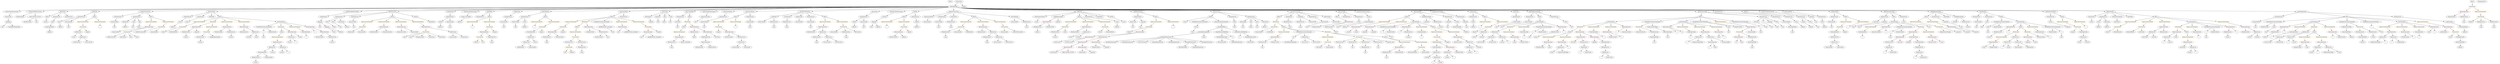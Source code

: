 strict digraph {
	graph [bb="0,0,29579,900"];
	node [label="\N"];
	Enter	[height=0.5,
		pos="11145,882",
		width=0.83628];
	FunctionCall_Unnamed_28	[color=orange,
		height=0.5,
		label=FunctionCall,
		pos="5064,450",
		width=1.6125];
	Identifier_data_1	[color=black,
		height=0.5,
		label=data,
		pos="4812,378",
		width=0.75];
	FunctionCall_Unnamed_28 -> Identifier_data_1	[pos="e,4833,389.8 5020.4,437.86 5012.6,435.89 5004.6,433.88 4997,432 4930.9,415.62 4912.2,418.66 4848,396 4846.5,395.45 4844.9,394.86 \
4843.3,394.24"];
	Identifier_value_1	[color=black,
		height=0.5,
		label=value,
		pos="4887,378",
		width=0.82242];
	FunctionCall_Unnamed_28 -> Identifier_value_1	[pos="e,4910.4,389.42 5027.8,435.6 4999.9,425.13 4960.3,410.06 4926,396 4924.3,395.29 4922.5,394.55 4920.7,393.8"];
	BooleanLiteral_Unnamed_10	[color=black,
		height=0.5,
		label=BooleanLiteral,
		pos="4999,378",
		width=1.7788];
	FunctionCall_Unnamed_28 -> BooleanLiteral_Unnamed_10	[pos="e,5014.3,395.47 5048.6,432.41 5040.7,423.87 5030.8,413.28 5022,403.79"];
	Identifier_Transaction	[color=black,
		height=0.5,
		label=Transaction,
		pos="5136,378",
		width=1.5155];
	FunctionCall_Unnamed_28 -> Identifier_Transaction	[pos="e,5119.1,395.47 5081.1,432.41 5090,423.69 5101.2,412.85 5111.1,403.21"];
	Identifier_destination_1	[color=black,
		height=0.5,
		label=destination,
		pos="5259,378",
		width=1.4046];
	FunctionCall_Unnamed_28 -> Identifier_destination_1	[pos="e,5224.5,391.4 5100.7,435.83 5132.7,424.33 5179.4,407.58 5213.8,395.24"];
	Parameter_executed_1	[color=black,
		height=0.5,
		label=executed,
		pos="20642,594",
		width=1.2105];
	ElementaryTypeName_bool_10	[color=black,
		height=0.5,
		label=bool,
		pos="20754,522",
		width=0.76697];
	Parameter_executed_1 -> ElementaryTypeName_bool_10	[pos="e,20735,535.15 20665,578.5 20683,567.68 20706,552.84 20725,541.23"];
	Identifier_executed_1	[color=black,
		height=0.5,
		label=executed,
		pos="18494,306",
		width=1.2105];
	TupleExpression_Unnamed	[color=black,
		height=0.5,
		label=TupleExpression,
		pos="8296,378",
		width=2.0422];
	BinaryOperation_Unnamed_44	[color=brown,
		height=0.5,
		label=BinaryOperation,
		pos="8296,306",
		width=1.9867];
	TupleExpression_Unnamed -> BinaryOperation_Unnamed_44	[pos="e,8296,324.1 8296,359.7 8296,352.41 8296,343.73 8296,335.54"];
	ExpressionStatement_Unnamed_20	[color=orange,
		height=0.5,
		label=ExpressionStatement,
		pos="16856,450",
		width=2.458];
	FunctionCall_Unnamed_11	[color=orange,
		height=0.5,
		label=FunctionCall,
		pos="16856,378",
		width=1.6125];
	ExpressionStatement_Unnamed_20 -> FunctionCall_Unnamed_11	[pos="e,16856,396.1 16856,431.7 16856,424.41 16856,415.73 16856,407.54"];
	BinaryOperation_Unnamed_64	[color=brown,
		height=0.5,
		label=BinaryOperation,
		pos="18895,450",
		width=1.9867];
	NumberLiteral_Unnamed_31	[color=black,
		height=0.5,
		label=NumberLiteral,
		pos="18969,378",
		width=1.765];
	BinaryOperation_Unnamed_64 -> NumberLiteral_Unnamed_31	[pos="e,18951,395.71 18913,432.41 18922,423.76 18933,413 18943,403.42"];
	Identifier_i_33	[color=black,
		height=0.5,
		label=i,
		pos="19078,378",
		width=0.75];
	BinaryOperation_Unnamed_64 -> Identifier_i_33	[pos="e,19057,389.41 18937,435.08 18967,424.95 19007,410.51 19042,396 19044,395.37 19045,394.71 19047,394.03"];
	NumberLiteral_Unnamed	[color=black,
		height=0.5,
		label=NumberLiteral,
		pos="335,594",
		width=1.765];
	VariableDeclarationStatement_Unnamed	[color=black,
		height=0.5,
		label=VariableDeclarationStatement,
		pos="16276,522",
		width=3.3174];
	VariableDeclaration_i	[color=black,
		height=0.5,
		label=i,
		pos="16190,450",
		width=0.75];
	VariableDeclarationStatement_Unnamed -> VariableDeclaration_i	[pos="e,16207,464.51 16255,504.05 16243,494.29 16228,481.94 16215,471.61"];
	NumberLiteral_Unnamed_7	[color=black,
		height=0.5,
		label=NumberLiteral,
		pos="16299,450",
		width=1.765];
	VariableDeclarationStatement_Unnamed -> NumberLiteral_Unnamed_7	[pos="e,16293,468.1 16282,503.7 16284,496.24 16287,487.32 16290,478.97"];
	ElementaryTypeName_uint_20	[color=black,
		height=0.5,
		label=uint,
		pos="16312,378",
		width=0.75];
	Identifier_owners_13	[color=black,
		height=0.5,
		label=owners,
		pos="25817,162",
		width=1.0442];
	Identifier_transactionId_13	[color=black,
		height=0.5,
		label=transactionId,
		pos="8943,594",
		width=1.6402];
	ParameterList_Unnamed_11	[color=black,
		height=0.5,
		label=ParameterList,
		pos="17292,666",
		width=1.7095];
	Parameter_owner_1	[color=black,
		height=0.5,
		label=owner,
		pos="17292,594",
		width=0.93331];
	ParameterList_Unnamed_11 -> Parameter_owner_1	[pos="e,17292,612.1 17292,647.7 17292,640.41 17292,631.73 17292,623.54"];
	Identifier_count_7	[color=black,
		height=0.5,
		label=count,
		pos="28730,450",
		width=0.87786];
	FunctionCall_Unnamed_16	[color=orange,
		height=0.5,
		label=FunctionCall,
		pos="24954,522",
		width=1.6125];
	Identifier_owner_15	[color=black,
		height=0.5,
		label=owner,
		pos="24829,450",
		width=0.93331];
	FunctionCall_Unnamed_16 -> Identifier_owner_15	[pos="e,24851,463.59 24927,505.81 24908,495.01 24882,480.46 24861,469.06"];
	Identifier_OwnerRemoval_1	[color=black,
		height=0.5,
		label=OwnerRemoval,
		pos="24949,450",
		width=1.9036];
	FunctionCall_Unnamed_16 -> Identifier_OwnerRemoval_1	[pos="e,24950,468.1 24953,503.7 24952,496.41 24952,487.73 24951,479.54"];
	ParameterList_Unnamed	[color=black,
		height=0.5,
		label=ParameterList,
		pos="5315,666",
		width=1.7095];
	VariableDeclaration_sender	[color=black,
		height=0.5,
		label=sender,
		pos="5203,594",
		width=0.97489];
	ParameterList_Unnamed -> VariableDeclaration_sender	[pos="e,5224.7,608.53 5289.9,649.29 5273.3,638.95 5251.6,625.35 5233.9,614.34"];
	VariableDeclaration_transactionId	[color=black,
		height=0.5,
		label=transactionId,
		pos="5315,594",
		width=1.6402];
	ParameterList_Unnamed -> VariableDeclaration_transactionId	[pos="e,5315,612.1 5315,647.7 5315,640.41 5315,631.73 5315,623.54"];
	ExpressionStatement_Unnamed_74	[color=orange,
		height=0.5,
		label=ExpressionStatement,
		pos="18209,378",
		width=2.458];
	BinaryOperation_Unnamed_70	[color=brown,
		height=0.5,
		label=BinaryOperation,
		pos="18200,306",
		width=1.9867];
	ExpressionStatement_Unnamed_74 -> BinaryOperation_Unnamed_70	[pos="e,18202,324.1 18207,359.7 18206,352.32 18205,343.52 18204,335.25"];
	Identifier_transactionId_10	[color=black,
		height=0.5,
		label=transactionId,
		pos="11895,594",
		width=1.6402];
	ElementaryTypeName_uint_40	[color=black,
		height=0.5,
		label=uint,
		pos="22734,522",
		width=0.75];
	ParameterList_Unnamed_13	[color=black,
		height=0.5,
		label=ParameterList,
		pos="978,666",
		width=1.7095];
	Parameter_owner_2	[color=black,
		height=0.5,
		label=owner,
		pos="733,594",
		width=0.93331];
	ParameterList_Unnamed_13 -> Parameter_owner_2	[pos="e,758.74,605.76 932.16,653.65 881.97,641.11 804.77,621.42 776,612 773.79,611.28 771.54,610.5 769.27,609.69"];
	Parameter_transactionId_1	[color=black,
		height=0.5,
		label=transactionId,
		pos="844,594",
		width=1.6402];
	ParameterList_Unnamed_13 -> Parameter_transactionId_1	[pos="e,872.56,609.92 948.92,649.81 929.48,639.65 903.67,626.17 882.52,615.12"];
	IfStatement_Unnamed	[color=orange,
		height=0.5,
		label=IfStatement,
		pos="29243,810",
		width=1.4739];
	BinaryOperation_Unnamed_10	[color=brown,
		height=0.5,
		label=BinaryOperation,
		pos="29146,738",
		width=1.9867];
	IfStatement_Unnamed -> BinaryOperation_Unnamed_10	[pos="e,29169,755.47 29221,793.46 29209,784.21 29192,772.3 29178,761.98"];
	ExpressionStatement_Unnamed_18	[color=orange,
		height=0.5,
		label=ExpressionStatement,
		pos="29341,738",
		width=2.458];
	IfStatement_Unnamed -> ExpressionStatement_Unnamed_18	[pos="e,29318,755.71 29265,793.46 29278,784.28 29294,772.47 29309,762.2"];
	Identifier_owner_6	[color=black,
		height=0.5,
		label=owner,
		pos="12905,450",
		width=0.93331];
	Identifier_owners_1	[color=black,
		height=0.5,
		label=owners,
		pos="12367,378",
		width=1.0442];
	Identifier_transactionId_26	[color=black,
		height=0.5,
		label=transactionId,
		pos="26791,306",
		width=1.6402];
	ParameterList_Unnamed_36	[color=black,
		height=0.5,
		label=ParameterList,
		pos="4014,666",
		width=1.7095];
	Parameter_data_2	[color=black,
		height=0.5,
		label=data,
		pos="3890,594",
		width=0.75];
	ParameterList_Unnamed_36 -> Parameter_data_2	[pos="e,3910.1,606.36 3986.5,649.46 3966.8,638.35 3940.3,623.4 3920.1,611.97"];
	Parameter_value_2	[color=black,
		height=0.5,
		label=value,
		pos="3965,594",
		width=0.82242];
	ParameterList_Unnamed_36 -> Parameter_value_2	[pos="e,3976.1,610.83 4002.1,648.05 3996.3,639.65 3989,629.32 3982.5,620.02"];
	Parameter_destination_2	[color=black,
		height=0.5,
		label=destination,
		pos="4063,594",
		width=1.4046];
	ParameterList_Unnamed_36 -> Parameter_destination_2	[pos="e,4051.2,611.79 4025.9,648.05 4031.5,639.97 4038.4,630.12 4044.7,621.11"];
	NumberLiteral_Unnamed_25	[color=black,
		height=0.5,
		label=NumberLiteral,
		pos="22800,306",
		width=1.765];
	MemberAccess_Unnamed_43	[color=black,
		height=0.5,
		label=MemberAccess,
		pos="18880,234",
		width=1.9174];
	IndexAccess_Unnamed_43	[color=black,
		height=0.5,
		label=IndexAccess,
		pos="18880,162",
		width=1.6402];
	MemberAccess_Unnamed_43 -> IndexAccess_Unnamed_43	[pos="e,18880,180.1 18880,215.7 18880,208.41 18880,199.73 18880,191.54"];
	ExpressionStatement_Unnamed_46	[color=orange,
		height=0.5,
		label=ExpressionStatement,
		pos="9693,594",
		width=2.458];
	BinaryOperation_Unnamed_35	[color=brown,
		height=0.5,
		label=BinaryOperation,
		pos="9668,522",
		width=1.9867];
	ExpressionStatement_Unnamed_46 -> BinaryOperation_Unnamed_35	[pos="e,9674.1,540.1 9686.8,575.7 9684.1,568.15 9680.9,559.12 9677.9,550.68"];
	Identifier_i_6	[color=black,
		height=0.5,
		label=i,
		pos="3648,378",
		width=0.75];
	Block_Unnamed_17	[color=black,
		height=0.5,
		label=Block,
		pos="22671,666",
		width=0.90558];
	ExpressionStatement_Unnamed_40	[color=orange,
		height=0.5,
		label=ExpressionStatement,
		pos="22553,594",
		width=2.458];
	Block_Unnamed_17 -> ExpressionStatement_Unnamed_40	[pos="e,22581,611.46 22649,652.16 22633,642.41 22610,628.77 22591,617.26"];
	ExpressionStatement_Unnamed_39	[color=orange,
		height=0.5,
		label=ExpressionStatement,
		pos="22748,594",
		width=2.458];
	Block_Unnamed_17 -> ExpressionStatement_Unnamed_39	[pos="e,22729,612.04 22687,650.15 22697,641.26 22710,629.74 22721,619.53"];
	Parameter_to	[color=black,
		height=0.5,
		label=to,
		pos="20731,594",
		width=0.75];
	ElementaryTypeName_uint_46	[color=black,
		height=0.5,
		label=uint,
		pos="20827,522",
		width=0.75];
	Parameter_to -> ElementaryTypeName_uint_46	[pos="e,20809,535.99 20749,580.16 20763,569.67 20784,554.66 20800,542.66"];
	NumberLiteral_Unnamed_11	[color=black,
		height=0.5,
		label=NumberLiteral,
		pos="3803,378",
		width=1.765];
	MemberAccess_Unnamed_21	[color=black,
		height=0.5,
		label=MemberAccess,
		pos="9595,378",
		width=1.9174];
	Identifier_msg_8	[color=black,
		height=0.5,
		label=msg,
		pos="9595,306",
		width=0.75];
	MemberAccess_Unnamed_21 -> Identifier_msg_8	[pos="e,9595,324.1 9595,359.7 9595,352.41 9595,343.73 9595,335.54"];
	VariableDeclaration_sender_1	[color=black,
		height=0.5,
		label=sender,
		pos="10030,594",
		width=0.97489];
	ElementaryTypeName_address_1	[color=black,
		height=0.5,
		label=address,
		pos="10030,522",
		width=1.0996];
	VariableDeclaration_sender_1 -> ElementaryTypeName_address_1	[pos="e,10030,540.1 10030,575.7 10030,568.41 10030,559.73 10030,551.54"];
	MemberAccess_Unnamed_11	[color=black,
		height=0.5,
		label=MemberAccess,
		pos="3033,90",
		width=1.9174];
	Identifier_owners_7	[color=black,
		height=0.5,
		label=owners,
		pos="3033,18",
		width=1.0442];
	MemberAccess_Unnamed_11 -> Identifier_owners_7	[pos="e,3033,36.104 3033,71.697 3033,64.407 3033,55.726 3033,47.536"];
	MemberAccess_Unnamed_15	[color=black,
		height=0.5,
		label=MemberAccess,
		pos="26282,450",
		width=1.9174];
	Identifier_owners_11	[color=black,
		height=0.5,
		label=owners,
		pos="26282,378",
		width=1.0442];
	MemberAccess_Unnamed_15 -> Identifier_owners_11	[pos="e,26282,396.1 26282,431.7 26282,424.41 26282,415.73 26282,407.54"];
	Identifier_transactionId_11	[color=black,
		height=0.5,
		label=transactionId,
		pos="9720,306",
		width=1.6402];
	Identifier_count	[color=black,
		height=0.5,
		label=count,
		pos="23367,234",
		width=0.87786];
	Identifier_newOwner	[color=black,
		height=0.5,
		label=newOwner,
		pos="25731,234",
		width=1.4046];
	ParameterList_Unnamed_3	[color=black,
		height=0.5,
		label=ParameterList,
		pos="17791,666",
		width=1.7095];
	VariableDeclaration_transactionId_3	[color=black,
		height=0.5,
		label=transactionId,
		pos="17793,594",
		width=1.6402];
	ParameterList_Unnamed_3 -> VariableDeclaration_transactionId_3	[pos="e,17793,612.1 17791,647.7 17792,640.41 17792,631.73 17792,623.54"];
	ElementaryTypeName_uint_44	[color=black,
		height=0.5,
		label=uint,
		pos="28162,450",
		width=0.75];
	ExpressionStatement_Unnamed_66	[color=orange,
		height=0.5,
		label=ExpressionStatement,
		pos="27232,378",
		width=2.458];
	BinaryOperation_Unnamed_59	[color=brown,
		height=0.5,
		label=BinaryOperation,
		pos="27247,306",
		width=1.9867];
	ExpressionStatement_Unnamed_66 -> BinaryOperation_Unnamed_59	[pos="e,27243,324.1 27236,359.7 27237,352.32 27239,343.52 27241,335.25"];
	Identifier_Deposit	[color=black,
		height=0.5,
		label=Deposit,
		pos="29227,594",
		width=1.0996];
	Identifier_owner_11	[color=black,
		height=0.5,
		label=owner,
		pos="1920,450",
		width=0.93331];
	Parameter_startTime	[color=black,
		height=0.5,
		label=startTime,
		pos="7961,594",
		width=1.266];
	ElementaryTypeName_uint_34	[color=black,
		height=0.5,
		label=uint,
		pos="7961,522",
		width=0.75];
	Parameter_startTime -> ElementaryTypeName_uint_34	[pos="e,7961,540.1 7961,575.7 7961,568.41 7961,559.73 7961,551.54"];
	Parameter_ownerCount	[color=black,
		height=0.5,
		label=ownerCount,
		pos="13287,594",
		width=1.5709];
	ElementaryTypeName_uint_17	[color=black,
		height=0.5,
		label=uint,
		pos="13287,522",
		width=0.75];
	Parameter_ownerCount -> ElementaryTypeName_uint_17	[pos="e,13287,540.1 13287,575.7 13287,568.41 13287,559.73 13287,551.54"];
	ElementaryTypeName_uint_14	[color=black,
		height=0.5,
		label=uint,
		pos="844,522",
		width=0.75];
	Identifier_owners_23	[color=black,
		height=0.5,
		label=owners,
		pos="27328,162",
		width=1.0442];
	Identifier_msg_10	[color=black,
		height=0.5,
		label=msg,
		pos="9245,522",
		width=0.75];
	ExpressionStatement_Unnamed_1	[color=orange,
		height=0.5,
		label=ExpressionStatement,
		pos="5578,594",
		width=2.458];
	Identifier__	[color=black,
		height=0.5,
		label=_,
		pos="5578,522",
		width=0.75];
	ExpressionStatement_Unnamed_1 -> Identifier__	[pos="e,5578,540.1 5578,575.7 5578,568.41 5578,559.73 5578,551.54"];
	ArrayTypeName_Unnamed_5	[color=black,
		height=0.5,
		label=ArrayTypeName,
		pos="27920,378",
		width=2.0145];
	ElementaryTypeName_address_27	[color=black,
		height=0.5,
		label=address,
		pos="27920,306",
		width=1.0996];
	ArrayTypeName_Unnamed_5 -> ElementaryTypeName_address_27	[pos="e,27920,324.1 27920,359.7 27920,352.41 27920,343.73 27920,335.54"];
	AssemblyExpression_Unnamed_9	[color=black,
		height=0.5,
		label=AssemblyExpression,
		pos="12992,306",
		width=2.4719];
	Identifier___8	[color=black,
		height=0.5,
		label=_,
		pos="13756,522",
		width=0.75];
	Identifier_i_20	[color=black,
		height=0.5,
		label=i,
		pos="21956,378",
		width=0.75];
	BinaryOperation_Unnamed_74	[color=brown,
		height=0.5,
		label=BinaryOperation,
		pos="19592,522",
		width=1.9867];
	Identifier_i_40	[color=black,
		height=0.5,
		label=i,
		pos="19736,450",
		width=0.75];
	BinaryOperation_Unnamed_74 -> Identifier_i_40	[pos="e,19715,461.29 19624,505.46 19648,493.8 19681,477.9 19705,466.29"];
	Identifier_to_1	[color=black,
		height=0.5,
		label=to,
		pos="19808,450",
		width=0.75];
	BinaryOperation_Unnamed_74 -> Identifier_to_1	[pos="e,19787,461.62 19642,508.62 19678,498.97 19729,484.46 19772,468 19774,467.42 19775,466.79 19777,466.15"];
	ElementaryTypeName_uint_24	[color=black,
		height=0.5,
		label=uint,
		pos="1590,522",
		width=0.75];
	ExpressionStatement_Unnamed_11	[color=orange,
		height=0.5,
		label=ExpressionStatement,
		pos="6326,594",
		width=2.458];
	Identifier___5	[color=black,
		height=0.5,
		label=_,
		pos="6299,522",
		width=0.75];
	ExpressionStatement_Unnamed_11 -> Identifier___5	[pos="e,6305.4,539.62 6319.3,575.7 6316.4,568.04 6312.8,558.85 6309.5,550.3"];
	IndexAccess_Unnamed_19	[color=black,
		height=0.5,
		label=IndexAccess,
		pos="25859,234",
		width=1.6402];
	IndexAccess_Unnamed_19 -> Identifier_owners_13	[pos="e,25827,179.79 25849,216.05 25844,208.06 25838,198.33 25833,189.4"];
	Identifier_i_12	[color=black,
		height=0.5,
		label=i,
		pos="25900,162",
		width=0.75];
	IndexAccess_Unnamed_19 -> Identifier_i_12	[pos="e,25890,179.31 25869,216.05 25874,207.94 25879,198.04 25885,189.01"];
	UnaryOperation_Unnamed_15	[color=black,
		height=0.5,
		label=UnaryOperation,
		pos="19923,450",
		width=1.9452];
	Identifier_i_41	[color=black,
		height=0.5,
		label=i,
		pos="19879,378",
		width=0.75];
	UnaryOperation_Unnamed_15 -> Identifier_i_41	[pos="e,19889,394.83 19912,432.05 19907,423.73 19901,413.54 19895,404.32"];
	Parameter_transactionId_6	[color=black,
		height=0.5,
		label=transactionId,
		pos="9527,594",
		width=1.6402];
	ElementaryTypeName_uint_27	[color=black,
		height=0.5,
		label=uint,
		pos="9527,522",
		width=0.75];
	Parameter_transactionId_6 -> ElementaryTypeName_uint_27	[pos="e,9527,540.1 9527,575.7 9527,568.41 9527,559.73 9527,551.54"];
	ExpressionStatement_Unnamed_48	[color=orange,
		height=0.5,
		label=ExpressionStatement,
		pos="15059,450",
		width=2.458];
	BinaryOperation_Unnamed_36	[color=brown,
		height=0.5,
		label=BinaryOperation,
		pos="14945,378",
		width=1.9867];
	ExpressionStatement_Unnamed_48 -> BinaryOperation_Unnamed_36	[pos="e,14971,394.99 15032,432.41 15017,422.95 14997,410.97 14980,400.76"];
	VariableDeclaration_confirmations	[color=black,
		height=0.5,
		label=confirmations,
		pos="3837,666",
		width=1.7095];
	Mapping_Unnamed_1	[color=black,
		height=0.5,
		label=Mapping,
		pos="3801,594",
		width=1.2105];
	VariableDeclaration_confirmations -> Mapping_Unnamed_1	[pos="e,3809.8,612.1 3828.1,647.7 3824.1,639.98 3819.4,630.71 3814.9,622.11"];
	IndexAccess_Unnamed_47	[color=black,
		height=0.5,
		label=IndexAccess,
		pos="19983,378",
		width=1.6402];
	Identifier_i_43	[color=black,
		height=0.5,
		label=i,
		pos="19843,306",
		width=0.75];
	IndexAccess_Unnamed_47 -> Identifier_i_43	[pos="e,19864,317.5 19953,362.15 19930,350.53 19898,334.41 19874,322.6"];
	Identifier_transactionIdsTemp_1	[color=black,
		height=0.5,
		label=transactionIdsTemp,
		pos="19973,306",
		width=2.361];
	IndexAccess_Unnamed_47 -> Identifier_transactionIdsTemp_1	[pos="e,19975,324.1 19981,359.7 19979,352.32 19978,343.52 19977,335.25"];
	ElementaryTypeName_uint_29	[color=black,
		height=0.5,
		label=uint,
		pos="14734,522",
		width=0.75];
	Identifier_required	[color=black,
		height=0.5,
		label=required,
		pos="15994,450",
		width=1.1412];
	NumberLiteral_Unnamed_15	[color=black,
		height=0.5,
		label=NumberLiteral,
		pos="15426,522",
		width=1.765];
	Block_Unnamed_10	[color=black,
		height=0.5,
		label=Block,
		pos="16498,666",
		width=0.90558];
	ExpressionStatement_Unnamed_22	[color=orange,
		height=0.5,
		label=ExpressionStatement,
		pos="16237,594",
		width=2.458];
	Block_Unnamed_10 -> ExpressionStatement_Unnamed_22	[pos="e,16289,608.95 16469,657.24 16428,646.35 16354,626.25 16300,611.84"];
	ExpressionStatement_Unnamed_23	[color=orange,
		height=0.5,
		label=ExpressionStatement,
		pos="16432,594",
		width=2.458];
	Block_Unnamed_10 -> ExpressionStatement_Unnamed_23	[pos="e,16448,611.96 16483,649.46 16475,640.87 16465,629.97 16456,620.19"];
	ForStatement_Unnamed	[color=black,
		height=0.5,
		label=ForStatement,
		pos="16599,594",
		width=1.6818];
	Block_Unnamed_10 -> ForStatement_Unnamed	[pos="e,16576,610.91 16517,651.5 16531,641.81 16551,628.51 16567,617.26"];
	Identifier_Submission	[color=black,
		height=0.5,
		label=Submission,
		pos="4184,450",
		width=1.5016];
	Identifier_result_1	[color=black,
		height=0.5,
		label=result,
		pos="13893,594",
		width=0.85014];
	Block_Unnamed_37	[color=black,
		height=0.5,
		label=Block,
		pos="18453,450",
		width=0.90558];
	Block_Unnamed_37 -> ExpressionStatement_Unnamed_74	[pos="e,18267,392.04 18428,438.22 18422,436.03 18417,433.83 18411,432 18367,417.46 18317,404.28 18278,394.7"];
	ExpressionStatement_Unnamed_73	[color=orange,
		height=0.5,
		label=ExpressionStatement,
		pos="18404,378",
		width=2.458];
	Block_Unnamed_37 -> ExpressionStatement_Unnamed_73	[pos="e,18416,396.12 18442,432.76 18436,424.61 18429,414.53 18422,405.31"];
	MemberAccess_Unnamed_45	[color=black,
		height=0.5,
		label=MemberAccess,
		pos="6421,378",
		width=1.9174];
	Identifier_msg_15	[color=black,
		height=0.5,
		label=msg,
		pos="6421,306",
		width=0.75];
	MemberAccess_Unnamed_45 -> Identifier_msg_15	[pos="e,6421,324.1 6421,359.7 6421,352.41 6421,343.73 6421,335.54"];
	ElementaryTypeName_address_13	[color=black,
		height=0.5,
		label=address,
		pos="6186,522",
		width=1.0996];
	Parameter_transactionId_10	[color=black,
		height=0.5,
		label=transactionId,
		pos="17929,594",
		width=1.6402];
	ElementaryTypeName_uint_37	[color=black,
		height=0.5,
		label=uint,
		pos="17667,522",
		width=0.75];
	Parameter_transactionId_10 -> ElementaryTypeName_uint_37	[pos="e,17688,533.85 17885,581.8 17877,579.84 17869,577.84 17861,576 17791,559.27 17771,563.52 17703,540 17701,539.46 17700,538.88 17698,\
538.26"];
	BinaryOperation_Unnamed_30	[color=brown,
		height=0.5,
		label=BinaryOperation,
		pos="26505,522",
		width=1.9867];
	BooleanLiteral_Unnamed_3	[color=black,
		height=0.5,
		label=BooleanLiteral,
		pos="26505,450",
		width=1.7788];
	BinaryOperation_Unnamed_30 -> BooleanLiteral_Unnamed_3	[pos="e,26505,468.1 26505,503.7 26505,496.41 26505,487.73 26505,479.54"];
	IndexAccess_Unnamed_20	[color=black,
		height=0.5,
		label=IndexAccess,
		pos="26646,450",
		width=1.6402];
	BinaryOperation_Unnamed_30 -> IndexAccess_Unnamed_20	[pos="e,26616,465.77 26536,505.46 26557,495.24 26584,481.77 26606,470.78"];
	ElementaryTypeName_address	[color=black,
		height=0.5,
		label=address,
		pos="5203,522",
		width=1.0996];
	MemberAccess_Unnamed_17	[color=black,
		height=0.5,
		label=MemberAccess,
		pos="11561,378",
		width=1.9174];
	Identifier_msg_4	[color=black,
		height=0.5,
		label=msg,
		pos="11561,306",
		width=0.75];
	MemberAccess_Unnamed_17 -> Identifier_msg_4	[pos="e,11561,324.1 11561,359.7 11561,352.41 11561,343.73 11561,335.54"];
	FunctionCall_Unnamed_27	[color=orange,
		height=0.5,
		label=FunctionCall,
		pos="16678,234",
		width=1.6125];
	Identifier_ExecutionFailure	[color=black,
		height=0.5,
		label=ExecutionFailure,
		pos="16554,162",
		width=2.0145];
	FunctionCall_Unnamed_27 -> Identifier_ExecutionFailure	[pos="e,16582,178.81 16651,217.64 16634,207.88 16611,195.11 16592,184.38"];
	Identifier_transactionId_18	[color=black,
		height=0.5,
		label=transactionId,
		pos="16704,162",
		width=1.6402];
	FunctionCall_Unnamed_27 -> Identifier_transactionId_18	[pos="e,16698,180.1 16684,215.7 16687,208.15 16691,199.12 16694,190.68"];
	ElementaryTypeName_uint_13	[color=black,
		height=0.5,
		label=uint,
		pos="8807,522",
		width=0.75];
	ParameterList_Unnamed_44	[color=black,
		height=0.5,
		label=ParameterList,
		pos="26940,666",
		width=1.7095];
	Parameter_transactionId_11	[color=black,
		height=0.5,
		label=transactionId,
		pos="26668,594",
		width=1.6402];
	ParameterList_Unnamed_44 -> Parameter_transactionId_11	[pos="e,26712,606.32 26895,653.36 26848,641.22 26774,622.17 26723,609.16"];
	Identifier_confirmationsTemp	[color=black,
		height=0.5,
		label=confirmationsTemp,
		pos="27543,162",
		width=2.3194];
	BinaryOperation_Unnamed_68	[color=brown,
		height=0.5,
		label=BinaryOperation,
		pos="18582,378",
		width=1.9867];
	BinaryOperation_Unnamed_68 -> Identifier_executed_1	[pos="e,18513,322.51 18561,360.41 18550,351.17 18535,339.54 18522,329.49"];
	MemberAccess_Unnamed_44	[color=black,
		height=0.5,
		label=MemberAccess,
		pos="18625,306",
		width=1.9174];
	BinaryOperation_Unnamed_68 -> MemberAccess_Unnamed_44	[pos="e,18614,324.28 18592,360.05 18597,352.26 18603,342.82 18608,334.08"];
	ElementaryTypeName_bool_5	[color=black,
		height=0.5,
		label=bool,
		pos="13960,450",
		width=0.76697];
	ParameterList_Unnamed_4	[color=black,
		height=0.5,
		label=ParameterList,
		pos="8490,666",
		width=1.7095];
	VariableDeclaration_transactionId_4	[color=black,
		height=0.5,
		label=transactionId,
		pos="8280,594",
		width=1.6402];
	ParameterList_Unnamed_4 -> VariableDeclaration_transactionId_4	[pos="e,8319,607.99 8450.5,651.83 8416.2,640.41 8366.4,623.81 8329.5,611.5"];
	ElementaryTypeName_uint_26	[color=black,
		height=0.5,
		label=uint,
		pos="11017,522",
		width=0.75];
	BinaryOperation_Unnamed_45	[color=brown,
		height=0.5,
		label=BinaryOperation,
		pos="7985,378",
		width=1.9867];
	MemberAccess_Unnamed_37	[color=black,
		height=0.5,
		label=MemberAccess,
		pos="7899,306",
		width=1.9174];
	BinaryOperation_Unnamed_45 -> MemberAccess_Unnamed_37	[pos="e,7919.2,323.47 7964.6,360.41 7953.7,351.52 7940,340.41 7928,330.63"];
	Identifier_winner_tmstmp38	[color=black,
		height=0.5,
		label=winner_tmstmp38,
		pos="8063,306",
		width=2.1392];
	BinaryOperation_Unnamed_45 -> Identifier_winner_tmstmp38	[pos="e,8044.4,323.71 8003.5,360.41 8013.2,351.67 8025.4,340.79 8036.1,331.13"];
	UnaryOperation_Unnamed_4	[color=black,
		height=0.5,
		label=UnaryOperation,
		pos="16840,234",
		width=1.9452];
	IndexAccess_Unnamed_8	[color=black,
		height=0.5,
		label=IndexAccess,
		pos="16840,162",
		width=1.6402];
	UnaryOperation_Unnamed_4 -> IndexAccess_Unnamed_8	[pos="e,16840,180.1 16840,215.7 16840,208.41 16840,199.73 16840,191.54"];
	Identifier_transactionId_4	[color=black,
		height=0.5,
		label=transactionId,
		pos="1353,450",
		width=1.6402];
	Identifier_confirmationsTemp_1	[color=black,
		height=0.5,
		label=confirmationsTemp,
		pos="28080,306",
		width=2.3194];
	ExpressionStatement_Unnamed_37	[color=orange,
		height=0.5,
		label=ExpressionStatement,
		pos="25116,594",
		width=2.458];
	ExpressionStatement_Unnamed_37 -> FunctionCall_Unnamed_16	[pos="e,24987,537.23 25080,577.29 25055,566.73 25023,552.77 24997,541.65"];
	ElementaryTypeName_uint_1	[color=black,
		height=0.5,
		label=uint,
		pos="10142,522",
		width=0.75];
	StateVariableDeclaration_Unnamed_1	[color=black,
		height=0.5,
		label=StateVariableDeclaration,
		pos="151,738",
		width=2.8184];
	VariableDeclaration_transactions	[color=black,
		height=0.5,
		label=transactions,
		pos="98,666",
		width=1.5293];
	StateVariableDeclaration_Unnamed_1 -> VariableDeclaration_transactions	[pos="e,110.59,683.62 137.9,719.7 131.71,711.52 124.2,701.6 117.37,692.58"];
	FunctionCall_Unnamed_4	[color=orange,
		height=0.5,
		label=FunctionCall,
		pos="8446,522",
		width=1.6125];
	Identifier_require_3	[color=black,
		height=0.5,
		label=require,
		pos="8446,450",
		width=1.0026];
	FunctionCall_Unnamed_4 -> Identifier_require_3	[pos="e,8446,468.1 8446,503.7 8446,496.41 8446,487.73 8446,479.54"];
	BinaryOperation_Unnamed_1	[color=brown,
		height=0.5,
		label=BinaryOperation,
		pos="8572,450",
		width=1.9867];
	FunctionCall_Unnamed_4 -> BinaryOperation_Unnamed_1	[pos="e,8543.4,466.89 8473.3,505.81 8490.9,496.06 8513.9,483.26 8533.3,472.48"];
	FunctionCall_Unnamed_32	[color=orange,
		height=0.5,
		label=FunctionCall,
		pos="19256,522",
		width=1.6125];
	Identifier_transactionCount_3	[color=black,
		height=0.5,
		label=transactionCount,
		pos="19297,450",
		width=2.056];
	FunctionCall_Unnamed_32 -> Identifier_transactionCount_3	[pos="e,19287,468.28 19266,504.05 19270,496.26 19276,486.82 19281,478.08"];
	NewExpression_Unnamed_2	[color=black,
		height=0.5,
		label=NewExpression,
		pos="19458,450",
		width=1.9174];
	FunctionCall_Unnamed_32 -> NewExpression_Unnamed_2	[pos="e,19418,465.01 19294,508 19325,496.93 19372,480.91 19407,468.68"];
	ParameterList_Unnamed_18	[color=black,
		height=0.5,
		label=ParameterList,
		pos="29355,882",
		width=1.7095];
	NumberLiteral_Unnamed_13	[color=black,
		height=0.5,
		label=NumberLiteral,
		pos="2581,450",
		width=1.765];
	Identifier_count_8	[color=black,
		height=0.5,
		label=count,
		pos="18236,162",
		width=0.87786];
	VariableDeclaration_sender -> ElementaryTypeName_address	[pos="e,5203,540.1 5203,575.7 5203,568.41 5203,559.73 5203,551.54"];
	VariableDeclaration_owner	[color=black,
		height=0.5,
		label=owner,
		pos="21462,594",
		width=0.93331];
	ElementaryTypeName_address_3	[color=black,
		height=0.5,
		label=address,
		pos="21488,522",
		width=1.0996];
	VariableDeclaration_owner -> ElementaryTypeName_address_3	[pos="e,21482,539.79 21468,576.05 21471,568.4 21475,559.16 21478,550.56"];
	Identifier_require_2	[color=black,
		height=0.5,
		label=require,
		pos="17293,450",
		width=1.0026];
	MemberAccess_Unnamed_38	[color=black,
		height=0.5,
		label=MemberAccess,
		pos="18261,450",
		width=1.9174];
	Identifier_owners_17	[color=black,
		height=0.5,
		label=owners,
		pos="18065,378",
		width=1.0442];
	MemberAccess_Unnamed_38 -> Identifier_owners_17	[pos="e,18094,389.63 18221,434.89 18191,424.24 18149,409.26 18112,396 18110,395.17 18107,394.31 18105,393.44"];
	BinaryOperation_Unnamed_11	[color=brown,
		height=0.5,
		label=BinaryOperation,
		pos="16485,522",
		width=1.9867];
	Identifier_i	[color=black,
		height=0.5,
		label=i,
		pos="16408,450",
		width=0.75];
	BinaryOperation_Unnamed_11 -> Identifier_i	[pos="e,16424,465.11 16467,504.41 16456,494.97 16443,483.03 16432,472.83"];
	MemberAccess_Unnamed_6	[color=black,
		height=0.5,
		label=MemberAccess,
		pos="16522,450",
		width=1.9174];
	BinaryOperation_Unnamed_11 -> MemberAccess_Unnamed_6	[pos="e,16513,468.1 16494,503.7 16498,495.98 16503,486.71 16508,478.11"];
	IndexAccess_Unnamed_18	[color=black,
		height=0.5,
		label=IndexAccess,
		pos="25544,378",
		width=1.6402];
	Identifier_i_11	[color=black,
		height=0.5,
		label=i,
		pos="25502,306",
		width=0.75];
	IndexAccess_Unnamed_18 -> Identifier_i_11	[pos="e,25511,322.83 25534,360.05 25529,351.82 25523,341.76 25517,332.61"];
	Identifier_owners_12	[color=black,
		height=0.5,
		label=owners,
		pos="25585,306",
		width=1.0442];
	IndexAccess_Unnamed_18 -> Identifier_owners_12	[pos="e,25575,323.79 25554,360.05 25559,352.14 25564,342.54 25569,333.69"];
	Identifier_require_8	[color=black,
		height=0.5,
		label=require,
		pos="13254,450",
		width=1.0026];
	Identifier_RequirementChange	[color=black,
		height=0.5,
		label=RequirementChange,
		pos="22941,450",
		width=2.3748];
	BinaryOperation_Unnamed_39	[color=brown,
		height=0.5,
		label=BinaryOperation,
		pos="23700,522",
		width=1.9867];
	MemberAccess_Unnamed_35	[color=black,
		height=0.5,
		label=MemberAccess,
		pos="23551,450",
		width=1.9174];
	BinaryOperation_Unnamed_39 -> MemberAccess_Unnamed_35	[pos="e,23584,466.33 23667,505.64 23646,495.52 23617,482.16 23594,471.18"];
	Identifier_i_13	[color=black,
		height=0.5,
		label=i,
		pos="23670,450",
		width=0.75];
	BinaryOperation_Unnamed_39 -> Identifier_i_13	[pos="e,23677,467.62 23693,503.7 23689,495.95 23685,486.64 23682,478.02"];
	BinaryOperation_Unnamed_9	[color=brown,
		height=0.5,
		label=BinaryOperation,
		pos="12778,378",
		width=1.9867];
	Identifier_ownerCount_2	[color=black,
		height=0.5,
		label=ownerCount,
		pos="12361,306",
		width=1.5709];
	BinaryOperation_Unnamed_9 -> Identifier_ownerCount_2	[pos="e,12402,318.66 12726,365.35 12717,363.43 12707,361.57 12698,360 12578,339.31 12546,347.47 12426,324 12422,323.2 12418,322.3 12414,\
321.33"];
	NumberLiteral_Unnamed_5	[color=black,
		height=0.5,
		label=NumberLiteral,
		pos="12499,306",
		width=1.765];
	BinaryOperation_Unnamed_9 -> NumberLiteral_Unnamed_5	[pos="e,12545,318.65 12729,364.65 12681,352.57 12607,334.18 12557,321.44"];
	Identifier__owners_2	[color=black,
		height=0.5,
		label=_owners,
		pos="16972,90",
		width=1.1828];
	Identifier_transactionId_14	[color=black,
		height=0.5,
		label=transactionId,
		pos="9391,594",
		width=1.6402];
	MemberAccess_Unnamed_25	[color=black,
		height=0.5,
		label=MemberAccess,
		pos="14794,306",
		width=1.9174];
	BinaryOperation_Unnamed_36 -> MemberAccess_Unnamed_25	[pos="e,14827,322.21 14912,361.64 14890,351.44 14861,337.94 14837,326.92"];
	BooleanLiteral_Unnamed_7	[color=black,
		height=0.5,
		label=BooleanLiteral,
		pos="14945,306",
		width=1.7788];
	BinaryOperation_Unnamed_36 -> BooleanLiteral_Unnamed_7	[pos="e,14945,324.1 14945,359.7 14945,352.41 14945,343.73 14945,335.54"];
	MemberAccess_Unnamed_27	[color=black,
		height=0.5,
		label=MemberAccess,
		pos="15708,306",
		width=1.9174];
	Identifier_txn_2	[color=black,
		height=0.5,
		label=txn,
		pos="15708,234",
		width=0.75];
	MemberAccess_Unnamed_27 -> Identifier_txn_2	[pos="e,15708,252.1 15708,287.7 15708,280.41 15708,271.73 15708,263.54"];
	StateVariableDeclaration_Unnamed	[color=black,
		height=0.5,
		label=StateVariableDeclaration,
		pos="425,738",
		width=2.8184];
	NumberLiteral_Unnamed_1	[color=black,
		height=0.5,
		label=NumberLiteral,
		pos="235,666",
		width=1.765];
	StateVariableDeclaration_Unnamed -> NumberLiteral_Unnamed_1	[pos="e,272.67,680.88 382.36,721.29 352.9,710.44 313.67,695.98 283.1,684.72"];
	VariableDeclaration_MAX_OWNER_COUNT	[color=black,
		height=0.5,
		label=MAX_OWNER_COUNT,
		pos="425,666",
		width=3.0125];
	StateVariableDeclaration_Unnamed -> VariableDeclaration_MAX_OWNER_COUNT	[pos="e,425,684.1 425,719.7 425,712.41 425,703.73 425,695.54"];
	BinaryOperation_Unnamed_14	[color=brown,
		height=0.5,
		label=BinaryOperation,
		pos="17100,378",
		width=1.9867];
	BooleanLiteral_Unnamed	[color=black,
		height=0.5,
		label=BooleanLiteral,
		pos="17100,306",
		width=1.7788];
	BinaryOperation_Unnamed_14 -> BooleanLiteral_Unnamed	[pos="e,17100,324.1 17100,359.7 17100,352.41 17100,343.73 17100,335.54"];
	IndexAccess_Unnamed_11	[color=black,
		height=0.5,
		label=IndexAccess,
		pos="17241,306",
		width=1.6402];
	BinaryOperation_Unnamed_14 -> IndexAccess_Unnamed_11	[pos="e,17211,321.77 17131,361.46 17152,351.24 17179,337.77 17201,326.78"];
	FunctionDefinition_getOwners	[color=black,
		height=0.5,
		label=getOwners,
		pos="766,738",
		width=1.4046];
	Block_Unnamed_33	[color=black,
		height=0.5,
		label=Block,
		pos="584,666",
		width=0.90558];
	FunctionDefinition_getOwners -> Block_Unnamed_33	[pos="e,609.54,677.74 731.69,724.47 703.06,713.92 661.24,698.32 625,684 623.28,683.32 621.51,682.62 619.73,681.9"];
	ParameterList_Unnamed_43	[color=black,
		height=0.5,
		label=ParameterList,
		pos="696,666",
		width=1.7095];
	FunctionDefinition_getOwners -> ParameterList_Unnamed_43	[pos="e,712.63,683.63 749.76,720.76 741.14,712.14 730.36,701.36 720.73,691.73"];
	ParameterList_Unnamed_42	[color=black,
		height=0.5,
		label=ParameterList,
		pos="837,666",
		width=1.7095];
	FunctionDefinition_getOwners -> ParameterList_Unnamed_42	[pos="e,820.13,683.63 782.47,720.76 791.3,712.06 802.37,701.15 812.22,691.43"];
	Block_Unnamed_36	[color=black,
		height=0.5,
		label=Block,
		pos="20009,666",
		width=0.90558];
	ForStatement_Unnamed_8	[color=black,
		height=0.5,
		label=ForStatement,
		pos="18930,594",
		width=1.6818];
	Block_Unnamed_36 -> ForStatement_Unnamed_8	[pos="e,18989,598.82 19976,662.89 19828,653.23 19210,613.19 19000,599.56"];
	VariableDeclarationStatement_Unnamed_12	[color=black,
		height=0.5,
		label=VariableDeclarationStatement,
		pos="19417,594",
		width=3.3174];
	Block_Unnamed_36 -> VariableDeclarationStatement_Unnamed_12	[pos="e,19509,605.85 19977,661.24 19892,651.19 19657,623.4 19520,607.19"];
	ForStatement_Unnamed_9	[color=black,
		height=0.5,
		label=ForStatement,
		pos="19811,594",
		width=1.6818];
	Block_Unnamed_36 -> ForStatement_Unnamed_9	[pos="e,19849,608.42 19982,655.41 19950,644.29 19898,625.74 19859,612.12"];
	VariableDeclarationStatement_Unnamed_13	[color=black,
		height=0.5,
		label=VariableDeclarationStatement,
		pos="20009,594",
		width=3.3174];
	Block_Unnamed_36 -> VariableDeclarationStatement_Unnamed_13	[pos="e,20009,612.1 20009,647.7 20009,640.41 20009,631.73 20009,623.54"];
	ExpressionStatement_Unnamed_75	[color=orange,
		height=0.5,
		label=ExpressionStatement,
		pos="20235,594",
		width=2.458];
	Block_Unnamed_36 -> ExpressionStatement_Unnamed_75	[pos="e,20188,609.64 20037,656.42 20071,645.66 20132,626.94 20177,612.98"];
	VariableDeclarationStatement_Unnamed_14	[color=black,
		height=0.5,
		label=VariableDeclarationStatement,
		pos="20461,594",
		width=3.3174];
	Block_Unnamed_36 -> VariableDeclarationStatement_Unnamed_14	[pos="e,20380,607.54 20040,660.19 20107,649.84 20266,625.13 20369,609.28"];
	DecimalNumber_Unnamed_1	[color=black,
		height=0.5,
		label=DecimalNumber,
		pos="13847,234",
		width=1.959];
	BinaryOperation_Unnamed_6	[color=brown,
		height=0.5,
		label=BinaryOperation,
		pos="12471,234",
		width=1.9867];
	Identifier_ownerCount	[color=black,
		height=0.5,
		label=ownerCount,
		pos="12288,162",
		width=1.5709];
	BinaryOperation_Unnamed_6 -> Identifier_ownerCount	[pos="e,12323,176.42 12433,218.5 12404,207.43 12364,192.13 12334,180.41"];
	Identifier_MAX_OWNER_COUNT	[color=black,
		height=0.5,
		label=MAX_OWNER_COUNT,
		pos="12471,162",
		width=3.0125];
	BinaryOperation_Unnamed_6 -> Identifier_MAX_OWNER_COUNT	[pos="e,12471,180.1 12471,215.7 12471,208.41 12471,199.73 12471,191.54"];
	Identifier_owners_5	[color=black,
		height=0.5,
		label=owners,
		pos="3349,162",
		width=1.0442];
	ModifierInvocation_transactionExists	[color=black,
		height=0.5,
		label=transactionExists,
		pos="10896,666",
		width=2.0422];
	Identifier_transactionId_9	[color=black,
		height=0.5,
		label=transactionId,
		pos="10881,594",
		width=1.6402];
	ModifierInvocation_transactionExists -> Identifier_transactionId_9	[pos="e,10885,612.1 10892,647.7 10891,640.32 10889,631.52 10887,623.25"];
	IfStatement_Unnamed_12	[color=orange,
		height=0.5,
		label=IfStatement,
		pos="18575,522",
		width=1.4739];
	IfStatement_Unnamed_12 -> Block_Unnamed_37	[pos="e,18475,463.65 18549,505.98 18530,495.24 18505,480.72 18485,469.3"];
	BinaryOperation_Unnamed_66	[color=brown,
		height=0.5,
		label=BinaryOperation,
		pos="18575,450",
		width=1.9867];
	IfStatement_Unnamed_12 -> BinaryOperation_Unnamed_66	[pos="e,18575,468.1 18575,503.7 18575,496.41 18575,487.73 18575,479.54"];
	Identifier_txn	[color=black,
		height=0.5,
		label=txn,
		pos="14794,234",
		width=0.75];
	ModifierInvocation_validRequirement	[color=black,
		height=0.5,
		label=validRequirement,
		pos="16724,666",
		width=2.0838];
	Identifier__required_3	[color=black,
		height=0.5,
		label=_required,
		pos="16724,594",
		width=1.2798];
	ModifierInvocation_validRequirement -> Identifier__required_3	[pos="e,16724,612.1 16724,647.7 16724,640.41 16724,631.73 16724,623.54"];
	MemberAccess_Unnamed_7	[color=black,
		height=0.5,
		label=MemberAccess,
		pos="16857,594",
		width=1.9174];
	ModifierInvocation_validRequirement -> MemberAccess_Unnamed_7	[pos="e,16827,610.58 16754,649.12 16773,639.29 16797,626.57 16817,615.93"];
	ModifierDefinition_confirmed	[color=black,
		height=0.5,
		label=confirmed,
		pos="1148,738",
		width=1.3491];
	ModifierDefinition_confirmed -> ParameterList_Unnamed_13	[pos="e,1012.6,681.26 1116.4,724 1090.2,713.19 1052.5,697.67 1023.1,685.55"];
	Block_Unnamed_4	[color=black,
		height=0.5,
		label=Block,
		pos="1148,666",
		width=0.90558];
	ModifierDefinition_confirmed -> Block_Unnamed_4	[pos="e,1148,684.1 1148,719.7 1148,712.41 1148,703.73 1148,695.54"];
	ExpressionStatement_Unnamed_12	[color=orange,
		height=0.5,
		label=ExpressionStatement,
		pos="21739,594",
		width=2.458];
	FunctionCall_Unnamed_7	[color=orange,
		height=0.5,
		label=FunctionCall,
		pos="21676,522",
		width=1.6125];
	ExpressionStatement_Unnamed_12 -> FunctionCall_Unnamed_7	[pos="e,21691,539.79 21724,576.05 21716,567.71 21707,557.49 21699,548.25"];
	NewExpression_Unnamed	[color=black,
		height=0.5,
		label=NewExpression,
		pos="27892,450",
		width=1.9174];
	NewExpression_Unnamed -> ArrayTypeName_Unnamed_5	[pos="e,27913,396.1 27899,431.7 27902,424.15 27906,415.12 27909,406.68"];
	ElementaryTypeName_uint_31	[color=black,
		height=0.5,
		label=uint,
		pos="23284,522",
		width=0.75];
	FunctionCall_Unnamed_1	[color=orange,
		height=0.5,
		label=FunctionCall,
		pos="5679,378",
		width=1.6125];
	ElementaryTypeName_address_9	[color=black,
		height=0.5,
		label=address,
		pos="5630,306",
		width=1.0996];
	FunctionCall_Unnamed_1 -> ElementaryTypeName_address_9	[pos="e,5641.4,323.31 5667.1,360.05 5661.4,351.85 5654.4,341.83 5648,332.71"];
	Identifier_this	[color=black,
		height=0.5,
		label=this,
		pos="5715,306",
		width=0.75];
	FunctionCall_Unnamed_1 -> Identifier_this	[pos="e,5706.6,323.31 5687.7,360.05 5691.8,352.03 5696.9,342.26 5701.5,333.3"];
	Identifier_i_15	[color=black,
		height=0.5,
		label=i,
		pos="23589,234",
		width=0.75];
	BooleanLiteral_Unnamed_5	[color=black,
		height=0.5,
		label=BooleanLiteral,
		pos="11493,450",
		width=1.7788];
	Identifier_transactionId_6	[color=black,
		height=0.5,
		label=transactionId,
		pos="11686,306",
		width=1.6402];
	ModifierInvocation_confirmed	[color=black,
		height=0.5,
		label=confirmed,
		pos="9089,666",
		width=1.3491];
	ModifierInvocation_confirmed -> Identifier_transactionId_13	[pos="e,8973.8,609.77 9060.2,651.17 9038.4,640.76 9008.4,626.34 8984.1,614.72"];
	MemberAccess_Unnamed_24	[color=black,
		height=0.5,
		label=MemberAccess,
		pos="9089,594",
		width=1.9174];
	ModifierInvocation_confirmed -> MemberAccess_Unnamed_24	[pos="e,9089,612.1 9089,647.7 9089,640.41 9089,631.73 9089,623.54"];
	Parameter_dataLength	[color=black,
		height=0.5,
		label=dataLength,
		pos="14562,594",
		width=1.4323];
	ElementaryTypeName_uint_30	[color=black,
		height=0.5,
		label=uint,
		pos="14562,522",
		width=0.75];
	Parameter_dataLength -> ElementaryTypeName_uint_30	[pos="e,14562,540.1 14562,575.7 14562,568.41 14562,559.73 14562,551.54"];
	Identifier__required_5	[color=black,
		height=0.5,
		label=_required,
		pos="23091,450",
		width=1.2798];
	Identifier_msg_14	[color=black,
		height=0.5,
		label=msg,
		pos="7899,234",
		width=0.75];
	MemberAccess_Unnamed_37 -> Identifier_msg_14	[pos="e,7899,252.1 7899,287.7 7899,280.41 7899,271.73 7899,263.54"];
	Identifier_require_1	[color=black,
		height=0.5,
		label=require,
		pos="24428,450",
		width=1.0026];
	BinaryOperation_Unnamed_2	[color=brown,
		height=0.5,
		label=BinaryOperation,
		pos="10545,450",
		width=1.9867];
	NumberLiteral_Unnamed_3	[color=black,
		height=0.5,
		label=NumberLiteral,
		pos="10482,378",
		width=1.765];
	BinaryOperation_Unnamed_2 -> NumberLiteral_Unnamed_3	[pos="e,10497,395.79 10530,432.05 10522,423.71 10513,413.49 10505,404.25"];
	Identifier__address	[color=black,
		height=0.5,
		label=_address,
		pos="10608,378",
		width=1.2382];
	BinaryOperation_Unnamed_2 -> Identifier__address	[pos="e,10593,395.31 10560,432.05 10568,423.59 10577,413.19 10586,403.84"];
	Identifier_newOwner_1	[color=black,
		height=0.5,
		label=newOwner,
		pos="25292,378",
		width=1.4046];
	HexNumber_Unnamed	[color=black,
		height=0.5,
		label=HexNumber,
		pos="14651,306",
		width=1.5432];
	NumberLiteral_Unnamed_17	[color=black,
		height=0.5,
		label=NumberLiteral,
		pos="24187,450",
		width=1.765];
	ElementaryTypeName_bool_1	[color=black,
		height=0.5,
		label=bool,
		pos="10229,522",
		width=0.76697];
	ElementaryTypeName_address_11	[color=black,
		height=0.5,
		label=address,
		pos="17304,522",
		width=1.0996];
	Parameter_owner_1 -> ElementaryTypeName_address_11	[pos="e,17301,540.1 17295,575.7 17296,568.32 17298,559.52 17299,551.25"];
	BinaryOperation_Unnamed_56	[color=brown,
		height=0.5,
		label=BinaryOperation,
		pos="27560,450",
		width=1.9867];
	Identifier_i_23	[color=black,
		height=0.5,
		label=i,
		pos="27560,378",
		width=0.75];
	BinaryOperation_Unnamed_56 -> Identifier_i_23	[pos="e,27560,396.1 27560,431.7 27560,424.41 27560,415.73 27560,407.54"];
	NumberLiteral_Unnamed_27	[color=black,
		height=0.5,
		label=NumberLiteral,
		pos="27669,378",
		width=1.765];
	BinaryOperation_Unnamed_56 -> NumberLiteral_Unnamed_27	[pos="e,27644,394.91 27585,432.76 27600,423.33 27619,411.32 27635,401.04"];
	Identifier_transactionId_15	[color=black,
		height=0.5,
		label=transactionId,
		pos="14762,450",
		width=1.6402];
	ElementaryTypeName_address_12	[color=black,
		height=0.5,
		label=address,
		pos="746,522",
		width=1.0996];
	ModifierInvocation_ownerDoesNotExist	[color=black,
		height=0.5,
		label=ownerDoesNotExist,
		pos="12199,666",
		width=2.3748];
	Identifier_owner_7	[color=black,
		height=0.5,
		label=owner,
		pos="12162,594",
		width=0.93331];
	ModifierInvocation_ownerDoesNotExist -> Identifier_owner_7	[pos="e,12171,611.62 12190,647.7 12186,639.87 12181,630.44 12176,621.73"];
	FunctionCall_Unnamed_29	[color=orange,
		height=0.5,
		label=FunctionCall,
		pos="4331,522",
		width=1.6125];
	FunctionCall_Unnamed_29 -> Identifier_Submission	[pos="e,4214,465.3 4300.2,506.33 4278.1,495.81 4248.2,481.56 4224.2,470.15"];
	Identifier_transactionId_24	[color=black,
		height=0.5,
		label=transactionId,
		pos="4315,450",
		width=1.6402];
	FunctionCall_Unnamed_29 -> Identifier_transactionId_24	[pos="e,4318.9,468.1 4327,503.7 4325.4,496.32 4323.3,487.52 4321.5,479.25"];
	BinaryOperation_Unnamed_76	[color=brown,
		height=0.5,
		label=BinaryOperation,
		pos="20148,306",
		width=1.9867];
	Identifier_i_42	[color=black,
		height=0.5,
		label=i,
		pos="20111,234",
		width=0.75];
	BinaryOperation_Unnamed_76 -> Identifier_i_42	[pos="e,20120,251.14 20139,287.7 20135,279.67 20129,269.95 20125,261.05"];
	Identifier_from_2	[color=black,
		height=0.5,
		label=from,
		pos="20185,234",
		width=0.7947];
	BinaryOperation_Unnamed_76 -> Identifier_from_2	[pos="e,20176,251.62 20157,287.7 20161,279.87 20166,270.44 20171,261.73"];
	Identifier_i_16	[color=black,
		height=0.5,
		label=i,
		pos="18375,450",
		width=0.75];
	ExpressionStatement_Unnamed_70	[color=orange,
		height=0.5,
		label=ExpressionStatement,
		pos="28220,522",
		width=2.458];
	BinaryOperation_Unnamed_63	[color=brown,
		height=0.5,
		label=BinaryOperation,
		pos="28279,450",
		width=1.9867];
	ExpressionStatement_Unnamed_70 -> BinaryOperation_Unnamed_63	[pos="e,28265,467.79 28234,504.05 28241,495.8 28250,485.7 28257,476.54"];
	BinaryOperation_Unnamed_54	[color=brown,
		height=0.5,
		label=BinaryOperation,
		pos="22418,378",
		width=1.9867];
	MemberAccess_Unnamed_40	[color=black,
		height=0.5,
		label=MemberAccess,
		pos="22287,306",
		width=1.9174];
	BinaryOperation_Unnamed_54 -> MemberAccess_Unnamed_40	[pos="e,22316,322.66 22389,361.29 22370,351.47 22346,338.71 22326,328.03"];
	Identifier_executed	[color=black,
		height=0.5,
		label=executed,
		pos="22418,306",
		width=1.2105];
	BinaryOperation_Unnamed_54 -> Identifier_executed	[pos="e,22418,324.1 22418,359.7 22418,352.41 22418,343.73 22418,335.54"];
	Identifier_now	[color=black,
		height=0.5,
		label=now,
		pos="7540,378",
		width=0.75];
	IndexAccess_Unnamed_6	[color=black,
		height=0.5,
		label=IndexAccess,
		pos="6177,306",
		width=1.6402];
	Identifier_confirmations_1	[color=black,
		height=0.5,
		label=confirmations,
		pos="6107,234",
		width=1.7095];
	IndexAccess_Unnamed_6 -> Identifier_confirmations_1	[pos="e,6123.5,251.47 6160.4,288.41 6151.8,279.78 6141.1,269.06 6131.5,259.5"];
	Identifier_transactionId_2	[color=black,
		height=0.5,
		label=transactionId,
		pos="6246,234",
		width=1.6402];
	IndexAccess_Unnamed_6 -> Identifier_transactionId_2	[pos="e,6229.8,251.47 6193.4,288.41 6201.9,279.78 6212.4,269.06 6221.9,259.5"];
	Identifier_this_1	[color=black,
		height=0.5,
		label=this,
		pos="6625,162",
		width=0.75];
	ElementaryTypeName_uint_4	[color=black,
		height=0.5,
		label=uint,
		pos="8280,522",
		width=0.75];
	VariableDeclaration_transactionId_4 -> ElementaryTypeName_uint_4	[pos="e,8280,540.1 8280,575.7 8280,568.41 8280,559.73 8280,551.54"];
	Parameter_destination	[color=black,
		height=0.5,
		label=destination,
		pos="1499,594",
		width=1.4046];
	ElementaryTypeName_address_20	[color=black,
		height=0.5,
		label=address,
		pos="1499,522",
		width=1.0996];
	Parameter_destination -> ElementaryTypeName_address_20	[pos="e,1499,540.1 1499,575.7 1499,568.41 1499,559.73 1499,551.54"];
	ParameterList_Unnamed_7	[color=black,
		height=0.5,
		label=ParameterList,
		pos="21055,666",
		width=1.7095];
	VariableDeclaration_owner_1	[color=black,
		height=0.5,
		label=owner,
		pos="21138,594",
		width=0.93331];
	ParameterList_Unnamed_7 -> VariableDeclaration_owner_1	[pos="e,21121,609.72 21074,648.76 21086,639.27 21100,627.17 21112,616.85"];
	Block_Unnamed_25	[color=black,
		height=0.5,
		label=Block,
		pos="14161,666",
		width=0.90558];
	Block_Unnamed_25 -> Identifier_result_1	[pos="e,13916,605.76 14130,659.62 14086,651.48 14002,634.55 13933,612 13931,611.36 13929,610.67 13927,609.93"];
	VariableDeclarationStatement_Unnamed_4	[color=black,
		height=0.5,
		label=VariableDeclarationStatement,
		pos="14061,594",
		width=3.3174];
	Block_Unnamed_25 -> VariableDeclarationStatement_Unnamed_4	[pos="e,14085,612.02 14141,651.17 14128,641.87 14110,629.36 14095,618.52"];
	InLineAssemblyStatement_Unnamed	[color=black,
		height=0.5,
		label=InLineAssemblyStatement,
		pos="14306,594",
		width=2.9847];
	Block_Unnamed_25 -> InLineAssemblyStatement_Unnamed	[pos="e,14272,611.42 14185,653.44 14206,643.37 14237,628.51 14262,616.3"];
	VariableDeclarationStatement_Unnamed_3	[color=black,
		height=0.5,
		label=VariableDeclarationStatement,
		pos="15285,450",
		width=3.3174];
	VariableDeclaration_txn	[color=black,
		height=0.5,
		label=txn,
		pos="15159,378",
		width=0.75];
	VariableDeclarationStatement_Unnamed_3 -> VariableDeclaration_txn	[pos="e,15179,390.17 15255,432.23 15235,421.19 15209,406.8 15189,395.76"];
	IndexAccess_Unnamed_26	[color=black,
		height=0.5,
		label=IndexAccess,
		pos="15296,378",
		width=1.6402];
	VariableDeclarationStatement_Unnamed_3 -> IndexAccess_Unnamed_26	[pos="e,15293,396.1 15288,431.7 15289,424.32 15290,415.52 15292,407.25"];
	VariableDeclaration_i_5	[color=black,
		height=0.5,
		label=i,
		pos="22309,450",
		width=0.75];
	ElementaryTypeName_uint_41	[color=black,
		height=0.5,
		label=uint,
		pos="22301,378",
		width=0.75];
	VariableDeclaration_i_5 -> ElementaryTypeName_uint_41	[pos="e,22303,396.1 22307,431.7 22306,424.41 22305,415.73 22304,407.54"];
	Identifier_owners_4	[color=black,
		height=0.5,
		label=owners,
		pos="3438,306",
		width=1.0442];
	ArrayTypeName_Unnamed_7	[color=black,
		height=0.5,
		label=ArrayTypeName,
		pos="21091,522",
		width=2.0145];
	ElementaryTypeName_uint_47	[color=black,
		height=0.5,
		label=uint,
		pos="21091,450",
		width=0.75];
	ArrayTypeName_Unnamed_7 -> ElementaryTypeName_uint_47	[pos="e,21091,468.1 21091,503.7 21091,496.41 21091,487.73 21091,479.54"];
	ElementaryTypeName_uint_33	[color=black,
		height=0.5,
		label=uint,
		pos="24296,378",
		width=0.75];
	ParameterList_Unnamed_19	[color=black,
		height=0.5,
		label=ParameterList,
		pos="16990,666",
		width=1.7095];
	Parameter__required_1	[color=black,
		height=0.5,
		label=_required,
		pos="16990,594",
		width=1.2798];
	ParameterList_Unnamed_19 -> Parameter__required_1	[pos="e,16990,612.1 16990,647.7 16990,640.41 16990,631.73 16990,623.54"];
	Parameter__owners	[color=black,
		height=0.5,
		label=_owners,
		pos="17097,594",
		width=1.1828];
	ParameterList_Unnamed_19 -> Parameter__owners	[pos="e,17075,609.63 17014,649.12 17029,639.2 17049,626.34 17065,615.64"];
	FunctionCall_Unnamed_22	[color=orange,
		height=0.5,
		label=FunctionCall,
		pos="11770,522",
		width=1.6125];
	Identifier_transactionId_8	[color=black,
		height=0.5,
		label=transactionId,
		pos="11770,450",
		width=1.6402];
	FunctionCall_Unnamed_22 -> Identifier_transactionId_8	[pos="e,11770,468.1 11770,503.7 11770,496.41 11770,487.73 11770,479.54"];
	Identifier_executeTransaction	[color=black,
		height=0.5,
		label=executeTransaction,
		pos="11930,450",
		width=2.2917];
	FunctionCall_Unnamed_22 -> Identifier_executeTransaction	[pos="e,11894,466.61 11802,506.83 11826,496.58 11858,482.58 11884,471.16"];
	BinaryOperation_Unnamed_50	[color=brown,
		height=0.5,
		label=BinaryOperation,
		pos="17793,378",
		width=1.9867];
	Identifier_count_2	[color=black,
		height=0.5,
		label=count,
		pos="17793,306",
		width=0.87786];
	BinaryOperation_Unnamed_50 -> Identifier_count_2	[pos="e,17793,324.1 17793,359.7 17793,352.41 17793,343.73 17793,335.54"];
	NumberLiteral_Unnamed_23	[color=black,
		height=0.5,
		label=NumberLiteral,
		pos="17906,306",
		width=1.765];
	BinaryOperation_Unnamed_50 -> NumberLiteral_Unnamed_23	[pos="e,17881,322.74 17819,360.94 17834,351.36 17854,339.06 17871,328.63"];
	FunctionDefinition_submitTransaction	[color=black,
		height=0.5,
		label=submitTransaction,
		pos="1738,738",
		width=2.2085];
	ParameterList_Unnamed_25	[color=black,
		height=0.5,
		label=ParameterList,
		pos="1451,666",
		width=1.7095];
	FunctionDefinition_submitTransaction -> ParameterList_Unnamed_25	[pos="e,1497.1,678.26 1685.4,724.16 1635.2,711.92 1559.7,693.52 1508.1,680.93"];
	ParameterList_Unnamed_24	[color=black,
		height=0.5,
		label=ParameterList,
		pos="1634,666",
		width=1.7095];
	FunctionDefinition_submitTransaction -> ParameterList_Unnamed_24	[pos="e,1657.8,682.99 1713.4,720.41 1699.6,711.12 1682.2,699.42 1667.2,689.34"];
	Block_Unnamed_18	[color=black,
		height=0.5,
		label=Block,
		pos="1805,666",
		width=0.90558];
	FunctionDefinition_submitTransaction -> Block_Unnamed_18	[pos="e,1790.3,682.36 1754.2,720.05 1762.7,711.17 1773.3,700.14 1782.6,690.45"];
	NumberLiteral_Unnamed_6	[color=black,
		height=0.5,
		label=NumberLiteral,
		pos="28995,666",
		width=1.765];
	BinaryOperation_Unnamed_10 -> NumberLiteral_Unnamed_6	[pos="e,29027,681.97 29113,721.64 29091,711.37 29061,697.76 29037,686.69"];
	MemberAccess_Unnamed_3	[color=black,
		height=0.5,
		label=MemberAccess,
		pos="29146,666",
		width=1.9174];
	BinaryOperation_Unnamed_10 -> MemberAccess_Unnamed_3	[pos="e,29146,684.1 29146,719.7 29146,712.41 29146,703.73 29146,695.54"];
	ForStatement_Unnamed_8 -> IfStatement_Unnamed_12	[pos="e,18615,534.3 18877,584.79 18819,575.35 18721,558.71 18638,540 18634,539.1 18630,538.12 18626,537.09"];
	ExpressionStatement_Unnamed_72	[color=orange,
		height=0.5,
		label=ExpressionStatement,
		pos="18735,522",
		width=2.458];
	ForStatement_Unnamed_8 -> ExpressionStatement_Unnamed_72	[pos="e,18777,538.16 18892,579.5 18863,568.82 18821,553.77 18788,541.89"];
	ExpressionStatement_Unnamed_71	[color=orange,
		height=0.5,
		label=ExpressionStatement,
		pos="18930,522",
		width=2.458];
	ForStatement_Unnamed_8 -> ExpressionStatement_Unnamed_71	[pos="e,18930,540.1 18930,575.7 18930,568.41 18930,559.73 18930,551.54"];
	BinaryOperation_Unnamed_65	[color=brown,
		height=0.5,
		label=BinaryOperation,
		pos="19108,522",
		width=1.9867];
	ForStatement_Unnamed_8 -> BinaryOperation_Unnamed_65	[pos="e,19071,537.7 18966,579 18993,568.34 19030,553.56 19060,541.86"];
	ElementaryTypeName_uint_42	[color=black,
		height=0.5,
		label=uint,
		pos="26646,522",
		width=0.75];
	ExpressionStatement_Unnamed_82	[color=orange,
		height=0.5,
		label=ExpressionStatement,
		pos="6753,450",
		width=2.458];
	FunctionCall_Unnamed_36	[color=orange,
		height=0.5,
		label=FunctionCall,
		pos="6753,378",
		width=1.6125];
	ExpressionStatement_Unnamed_82 -> FunctionCall_Unnamed_36	[pos="e,6753,396.1 6753,431.7 6753,424.41 6753,415.73 6753,407.54"];
	Parameter_transactionId_8	[color=black,
		height=0.5,
		label=transactionId,
		pos="23290,594",
		width=1.6402];
	Parameter_transactionId_8 -> ElementaryTypeName_uint_31	[pos="e,23285,540.1 23289,575.7 23288,568.41 23287,559.73 23286,551.54"];
	VariableDeclaration_required_1	[color=black,
		height=0.5,
		label=required,
		pos="21326,666",
		width=1.1412];
	ElementaryTypeName_uint_10	[color=black,
		height=0.5,
		label=uint,
		pos="21383,594",
		width=0.75];
	VariableDeclaration_required_1 -> ElementaryTypeName_uint_10	[pos="e,21371,610.19 21339,648.76 21346,639.95 21355,628.88 21363,619.08"];
	BinaryOperation_Unnamed	[color=brown,
		height=0.5,
		label=BinaryOperation,
		pos="5759,450",
		width=1.9867];
	BinaryOperation_Unnamed -> FunctionCall_Unnamed_1	[pos="e,5697.8,395.47 5740,432.41 5730,423.61 5717.4,412.63 5706.3,402.92"];
	MemberAccess_Unnamed	[color=black,
		height=0.5,
		label=MemberAccess,
		pos="5824,378",
		width=1.9174];
	BinaryOperation_Unnamed -> MemberAccess_Unnamed	[pos="e,5808.4,395.79 5774.7,432.05 5782.6,423.63 5792.2,413.28 5800.8,403.97"];
	ElementaryTypeName_uint_36	[color=black,
		height=0.5,
		label=uint,
		pos="4228,522",
		width=0.75];
	FunctionDefinition_removeOwner	[color=black,
		height=0.5,
		label=removeOwner,
		pos="2421,738",
		width=1.7511];
	ParameterList_Unnamed_21	[color=black,
		height=0.5,
		label=ParameterList,
		pos="2143,666",
		width=1.7095];
	FunctionDefinition_removeOwner -> ParameterList_Unnamed_21	[pos="e,2188.4,678.43 2374.8,725.36 2326.6,713.23 2251,694.2 2199.4,681.19"];
	ModifierInvocation_ownerExists	[color=black,
		height=0.5,
		label=ownerExists,
		pos="2291,666",
		width=1.5571];
	FunctionDefinition_removeOwner -> ModifierInvocation_ownerExists	[pos="e,2318.6,681.85 2392.5,721.64 2373.7,711.52 2348.9,698.15 2328.5,687.18"];
	ModifierInvocation_onlyWallet_1	[color=black,
		height=0.5,
		label=onlyWallet,
		pos="2421,666",
		width=1.3907];
	FunctionDefinition_removeOwner -> ModifierInvocation_onlyWallet_1	[pos="e,2421,684.1 2421,719.7 2421,712.41 2421,703.73 2421,695.54"];
	Block_Unnamed_13	[color=black,
		height=0.5,
		label=Block,
		pos="2605,666",
		width=0.90558];
	FunctionDefinition_removeOwner -> Block_Unnamed_13	[pos="e,2578.7,677.02 2457.8,723 2489.8,710.83 2535.9,693.29 2568,681.09"];
	Identifier_transactionId_21	[color=black,
		height=0.5,
		label=transactionId,
		pos="23787,234",
		width=1.6402];
	FunctionCall_Unnamed_5	[color=orange,
		height=0.5,
		label=FunctionCall,
		pos="1010,522",
		width=1.6125];
	IndexAccess_Unnamed_3	[color=black,
		height=0.5,
		label=IndexAccess,
		pos="953,450",
		width=1.6402];
	FunctionCall_Unnamed_5 -> IndexAccess_Unnamed_3	[pos="e,966.67,467.79 996.2,504.05 989.48,495.8 981.26,485.7 973.8,476.54"];
	Identifier_require_4	[color=black,
		height=0.5,
		label=require,
		pos="1066,450",
		width=1.0026];
	FunctionCall_Unnamed_5 -> Identifier_require_4	[pos="e,1053.3,466.83 1023.6,504.05 1030.4,495.56 1038.7,485.11 1046.2,475.73"];
	AssemblyBlock_Unnamed	[color=black,
		height=0.5,
		label=AssemblyBlock,
		pos="14307,522",
		width=1.9313];
	AssemblyAssignment_Unnamed	[color=black,
		height=0.5,
		label=AssemblyAssignment,
		pos="14097,450",
		width=2.5273];
	AssemblyBlock_Unnamed -> AssemblyAssignment_Unnamed	[pos="e,14142,466.01 14266,507.17 14233,496.41 14188,481.37 14153,469.57"];
	AssemblyLocalDefinition_Unnamed_1	[color=black,
		height=0.5,
		label=AssemblyLocalDefinition,
		pos="14310,450",
		width=2.9016];
	AssemblyBlock_Unnamed -> AssemblyLocalDefinition_Unnamed_1	[pos="e,14309,468.1 14308,503.7 14308,496.41 14308,487.73 14309,479.54"];
	AssemblyLocalDefinition_Unnamed	[color=black,
		height=0.5,
		label=AssemblyLocalDefinition,
		pos="14537,450",
		width=2.9016];
	AssemblyBlock_Unnamed -> AssemblyLocalDefinition_Unnamed	[pos="e,14487,466.23 14351,507.67 14386,496.86 14437,481.52 14476,469.52"];
	Identifier_confirmations_2	[color=black,
		height=0.5,
		label=confirmations,
		pos="11825,306",
		width=1.7095];
	MemberAccess_Unnamed_8	[color=black,
		height=0.5,
		label=MemberAccess,
		pos="12367,450",
		width=1.9174];
	MemberAccess_Unnamed_8 -> Identifier_owners_1	[pos="e,12367,396.1 12367,431.7 12367,424.41 12367,415.73 12367,407.54"];
	VariableDeclarationStatement_Unnamed_12 -> FunctionCall_Unnamed_32	[pos="e,19289,537.29 19379,576.59 19355,566.16 19324,552.62 19299,541.77"];
	VariableDeclaration_transactionIdsTemp	[color=black,
		height=0.5,
		label=transactionIdsTemp,
		pos="19417,522",
		width=2.361];
	VariableDeclarationStatement_Unnamed_12 -> VariableDeclaration_transactionIdsTemp	[pos="e,19417,540.1 19417,575.7 19417,568.41 19417,559.73 19417,551.54"];
	Identifier_Execution	[color=black,
		height=0.5,
		label=Execution,
		pos="15459,234",
		width=1.3214];
	AssemblyExpression_Unnamed_8	[color=black,
		height=0.5,
		label=AssemblyExpression,
		pos="13188,306",
		width=2.4719];
	FunctionCall_Unnamed_20	[color=orange,
		height=0.5,
		label=FunctionCall,
		pos="1934,522",
		width=1.6125];
	Identifier_confirmTransaction	[color=black,
		height=0.5,
		label=confirmTransaction,
		pos="1648,450",
		width=2.3194];
	FunctionCall_Unnamed_20 -> Identifier_confirmTransaction	[pos="e,1702.5,464.01 1890.4,509.87 1882.6,507.9 1874.6,505.88 1867,504 1815.5,491.23 1757,477.11 1713.5,466.65"];
	Identifier_transactionId_5	[color=black,
		height=0.5,
		label=transactionId,
		pos="1809,450",
		width=1.6402];
	FunctionCall_Unnamed_20 -> Identifier_transactionId_5	[pos="e,1836.5,466.4 1906.9,505.81 1889.2,495.93 1866,482.9 1846.5,472.02"];
	IndexAccess_Unnamed_31	[color=black,
		height=0.5,
		label=IndexAccess,
		pos="17543,450",
		width=1.6402];
	IndexAccess_Unnamed_32	[color=black,
		height=0.5,
		label=IndexAccess,
		pos="17508,378",
		width=1.6402];
	IndexAccess_Unnamed_31 -> IndexAccess_Unnamed_32	[pos="e,17517,396.1 17534,431.7 17531,424.07 17526,414.92 17522,406.4"];
	IndexAccess_Unnamed_33	[color=black,
		height=0.5,
		label=IndexAccess,
		pos="17644,378",
		width=1.6402];
	IndexAccess_Unnamed_31 -> IndexAccess_Unnamed_33	[pos="e,17621,394.82 17566,433.12 17579,423.72 17597,411.67 17612,401.33"];
	Identifier_pending	[color=black,
		height=0.5,
		label=pending,
		pos="22520,306",
		width=1.1135];
	UnaryOperation_Unnamed_1	[color=black,
		height=0.5,
		label=UnaryOperation,
		pos="6234,450",
		width=1.9452];
	IndexAccess_Unnamed_5	[color=black,
		height=0.5,
		label=IndexAccess,
		pos="6234,378",
		width=1.6402];
	UnaryOperation_Unnamed_1 -> IndexAccess_Unnamed_5	[pos="e,6234,396.1 6234,431.7 6234,424.41 6234,415.73 6234,407.54"];
	MemberAccess_Unnamed_41	[color=black,
		height=0.5,
		label=MemberAccess,
		pos="28048,450",
		width=1.9174];
	Identifier_owners_20	[color=black,
		height=0.5,
		label=owners,
		pos="28048,378",
		width=1.0442];
	MemberAccess_Unnamed_41 -> Identifier_owners_20	[pos="e,28048,396.1 28048,431.7 28048,424.41 28048,415.73 28048,407.54"];
	VariableDeclarationStatement_Unnamed_1	[color=black,
		height=0.5,
		label=VariableDeclarationStatement,
		pos="3156,522",
		width=3.3174];
	VariableDeclaration_i_1	[color=black,
		height=0.5,
		label=i,
		pos="3128,450",
		width=0.75];
	VariableDeclarationStatement_Unnamed_1 -> VariableDeclaration_i_1	[pos="e,3134.6,467.62 3149.1,503.7 3146,496.04 3142.3,486.85 3138.9,478.3"];
	NumberLiteral_Unnamed_10	[color=black,
		height=0.5,
		label=NumberLiteral,
		pos="3237,450",
		width=1.765];
	VariableDeclarationStatement_Unnamed_1 -> NumberLiteral_Unnamed_10	[pos="e,3217.9,467.55 3175.6,504.05 3185.7,495.31 3198.3,484.49 3209.3,474.9"];
	VariableDeclarationStatement_Unnamed_10	[color=black,
		height=0.5,
		label=VariableDeclarationStatement,
		pos="26868,594",
		width=3.3174];
	NumberLiteral_Unnamed_26	[color=black,
		height=0.5,
		label=NumberLiteral,
		pos="26755,522",
		width=1.765];
	VariableDeclarationStatement_Unnamed_10 -> NumberLiteral_Unnamed_26	[pos="e,26781,538.83 26841,576.05 26826,566.67 26807,554.91 26790,544.84"];
	VariableDeclaration_count_1	[color=black,
		height=0.5,
		label=count,
		pos="26868,522",
		width=0.87786];
	VariableDeclarationStatement_Unnamed_10 -> VariableDeclaration_count_1	[pos="e,26868,540.1 26868,575.7 26868,568.41 26868,559.73 26868,551.54"];
	ExpressionStatement_Unnamed_77	[color=orange,
		height=0.5,
		label=ExpressionStatement,
		pos="19770,522",
		width=2.458];
	ExpressionStatement_Unnamed_77 -> UnaryOperation_Unnamed_15	[pos="e,19890,466.22 19805,505.12 19827,495.01 19856,481.83 19879,471.01"];
	BinaryOperation_Unnamed_57	[color=brown,
		height=0.5,
		label=BinaryOperation,
		pos="26989,522",
		width=1.9867];
	MemberAccess_Unnamed_42	[color=black,
		height=0.5,
		label=MemberAccess,
		pos="26871,450",
		width=1.9174];
	BinaryOperation_Unnamed_57 -> MemberAccess_Unnamed_42	[pos="e,26898,466.98 26962,504.94 26946,495.43 26925,483.24 26908,472.86"];
	Identifier_i_24	[color=black,
		height=0.5,
		label=i,
		pos="26985,450",
		width=0.75];
	BinaryOperation_Unnamed_57 -> Identifier_i_24	[pos="e,26986,468.1 26988,503.7 26988,496.41 26987,487.73 26987,479.54"];
	BinaryOperation_Unnamed_31	[color=brown,
		height=0.5,
		label=BinaryOperation,
		pos="25506,522",
		width=1.9867];
	IndexAccess_Unnamed_21	[color=black,
		height=0.5,
		label=IndexAccess,
		pos="25369,450",
		width=1.6402];
	BinaryOperation_Unnamed_31 -> IndexAccess_Unnamed_21	[pos="e,25398,465.94 25475,505.29 25455,495.18 25430,481.93 25408,471.06"];
	BooleanLiteral_Unnamed_4	[color=black,
		height=0.5,
		label=BooleanLiteral,
		pos="25510,450",
		width=1.7788];
	BinaryOperation_Unnamed_31 -> BooleanLiteral_Unnamed_4	[pos="e,25509,468.1 25507,503.7 25507,496.41 25508,487.73 25508,479.54"];
	Identifier_msg_1	[color=black,
		height=0.5,
		label=msg,
		pos="29142,594",
		width=0.75];
	IndexAccess_Unnamed_1	[color=black,
		height=0.5,
		label=IndexAccess,
		pos="17406,450",
		width=1.6402];
	Identifier_owner_1	[color=black,
		height=0.5,
		label=owner,
		pos="17296,378",
		width=0.93331];
	IndexAccess_Unnamed_1 -> Identifier_owner_1	[pos="e,17317,392.3 17381,433.29 17365,422.98 17344,409.42 17327,398.43"];
	Identifier_isOwner_1	[color=black,
		height=0.5,
		label=isOwner,
		pos="17389,378",
		width=1.1551];
	IndexAccess_Unnamed_1 -> Identifier_isOwner_1	[pos="e,17393,396.1 17402,431.7 17400,424.32 17398,415.52 17396,407.25"];
	Identifier___4	[color=black,
		height=0.5,
		label=_,
		pos="1205,522",
		width=0.75];
	ElementaryTypeName_uint_32	[color=black,
		height=0.5,
		label=uint,
		pos="23434,450",
		width=0.75];
	IndexAccess_Unnamed_10	[color=black,
		height=0.5,
		label=IndexAccess,
		pos="16976,162",
		width=1.6402];
	IndexAccess_Unnamed_10 -> Identifier__owners_2	[pos="e,16973,108.1 16975,143.7 16975,136.41 16974,127.73 16974,119.54"];
	Identifier_i_3	[color=black,
		height=0.5,
		label=i,
		pos="17060,90",
		width=0.75];
	IndexAccess_Unnamed_10 -> Identifier_i_3	[pos="e,17044,104.56 16995,144.76 17007,134.95 17022,122.34 17035,111.8"];
	IfStatement_Unnamed_9	[color=orange,
		height=0.5,
		label=IfStatement,
		pos="17765,522",
		width=1.4739];
	IfStatement_Unnamed_9 -> IndexAccess_Unnamed_31	[pos="e,17583,463.61 17727,509.05 17690,497.46 17634,479.8 17594,467"];
	ExpressionStatement_Unnamed_60	[color=orange,
		height=0.5,
		label=ExpressionStatement,
		pos="17709,450",
		width=2.458];
	IfStatement_Unnamed_9 -> ExpressionStatement_Unnamed_60	[pos="e,17723,467.96 17752,504.41 17745,496.16 17737,486.01 17730,476.78"];
	StateVariableDeclaration_Unnamed_2	[color=black,
		height=0.5,
		label=StateVariableDeclaration,
		pos="4167,738",
		width=2.8184];
	StateVariableDeclaration_Unnamed_2 -> VariableDeclaration_confirmations	[pos="e,3885.8,677.35 4103.8,723.59 4044.1,710.92 3955.2,692.08 3896.7,679.67"];
	FunctionDefinition_addTransaction	[color=black,
		height=0.5,
		label=addTransaction,
		pos="4649,738",
		width=1.9036];
	FunctionDefinition_addTransaction -> ParameterList_Unnamed_36	[pos="e,4070.7,673.25 4586.7,730.13 4467,716.93 4205.9,688.15 4081.9,674.49"];
	ParameterList_Unnamed_37	[color=black,
		height=0.5,
		label=ParameterList,
		pos="4419,666",
		width=1.7095];
	FunctionDefinition_addTransaction -> ParameterList_Unnamed_37	[pos="e,4460.4,679.61 4605.5,723.75 4567.4,712.16 4511.9,695.29 4471.4,682.96"];
	Block_Unnamed_30	[color=black,
		height=0.5,
		label=Block,
		pos="4649,666",
		width=0.90558];
	FunctionDefinition_addTransaction -> Block_Unnamed_30	[pos="e,4649,684.1 4649,719.7 4649,712.41 4649,703.73 4649,695.54"];
	ModifierInvocation_notNull_1	[color=black,
		height=0.5,
		label=notNull,
		pos="4918,666",
		width=1.0442];
	FunctionDefinition_addTransaction -> ModifierInvocation_notNull_1	[pos="e,4885.4,675.49 4696.5,724.65 4746.7,711.57 4825.4,691.09 4874.2,678.39"];
	Identifier_confirmations_3	[color=black,
		height=0.5,
		label=confirmations,
		pos="9859,306",
		width=1.7095];
	Identifier_owner_2	[color=black,
		height=0.5,
		label=owner,
		pos="897,378",
		width=0.93331];
	IndexAccess_Unnamed_3 -> Identifier_owner_2	[pos="e,909.66,394.83 939.44,432.05 932.65,423.56 924.28,413.11 916.79,403.73"];
	IndexAccess_Unnamed_4	[color=black,
		height=0.5,
		label=IndexAccess,
		pos="1008,378",
		width=1.6402];
	IndexAccess_Unnamed_3 -> IndexAccess_Unnamed_4	[pos="e,994.81,395.79 966.31,432.05 972.73,423.89 980.57,413.91 987.71,404.82"];
	VariableDeclaration_result	[color=black,
		height=0.5,
		label=result,
		pos="14011,522",
		width=0.85014];
	VariableDeclarationStatement_Unnamed_4 -> VariableDeclaration_result	[pos="e,14023,539.14 14049,575.7 14043,567.49 14036,557.52 14029,548.48"];
	VariableDeclaration_count_2	[color=black,
		height=0.5,
		label=count,
		pos="20298,522",
		width=0.87786];
	ElementaryTypeName_uint_50	[color=black,
		height=0.5,
		label=uint,
		pos="20361,450",
		width=0.75];
	VariableDeclaration_count_2 -> ElementaryTypeName_uint_50	[pos="e,20347,466.01 20312,505.46 20320,496.37 20331,484.7 20340,474.5"];
	Block_Unnamed_14	[color=black,
		height=0.5,
		label=Block,
		pos="3351,450",
		width=0.90558];
	ExpressionStatement_Unnamed_29	[color=orange,
		height=0.5,
		label=ExpressionStatement,
		pos="3292,378",
		width=2.458];
	Block_Unnamed_14 -> ExpressionStatement_Unnamed_29	[pos="e,3306.2,395.8 3337.6,433.12 3330.5,424.68 3321.6,414.1 3313.5,404.55"];
	BinaryOperation_Unnamed_5	[color=brown,
		height=0.5,
		label=BinaryOperation,
		pos="12652,306",
		width=1.9867];
	BinaryOperation_Unnamed_5 -> BinaryOperation_Unnamed_6	[pos="e,12509,249.65 12614,290.33 12587,279.69 12549,265.21 12519,253.73"];
	BinaryOperation_Unnamed_7	[color=brown,
		height=0.5,
		label=BinaryOperation,
		pos="12654,234",
		width=1.9867];
	BinaryOperation_Unnamed_5 -> BinaryOperation_Unnamed_7	[pos="e,12654,252.1 12652,287.7 12653,280.41 12653,271.73 12653,263.54"];
	BinaryOperation_Unnamed_77	[color=brown,
		height=0.5,
		label=BinaryOperation,
		pos="6484,450",
		width=1.9867];
	BinaryOperation_Unnamed_77 -> MemberAccess_Unnamed_45	[pos="e,6436.1,395.79 6468.7,432.05 6461.2,423.71 6452,413.49 6443.7,404.25"];
	NumberLiteral_Unnamed_33	[color=black,
		height=0.5,
		label=NumberLiteral,
		pos="6572,378",
		width=1.765];
	BinaryOperation_Unnamed_77 -> NumberLiteral_Unnamed_33	[pos="e,6551.3,395.47 6504.9,432.41 6516,423.52 6530,412.41 6542.3,402.63"];
	MemberAccess_Unnamed_48	[color=black,
		height=0.5,
		label=MemberAccess,
		pos="6675,306",
		width=1.9174];
	FunctionCall_Unnamed_36 -> MemberAccess_Unnamed_48	[pos="e,6693.5,323.63 6734.9,360.76 6725.1,351.97 6712.8,340.93 6701.9,331.14"];
	MemberAccess_Unnamed_46	[color=black,
		height=0.5,
		label=MemberAccess,
		pos="6831,306",
		width=1.9174];
	FunctionCall_Unnamed_36 -> MemberAccess_Unnamed_46	[pos="e,6812.5,323.63 6771.1,360.76 6780.9,351.97 6793.2,340.93 6804.1,331.14"];
	Block_Unnamed_34	[color=black,
		height=0.5,
		label=Block,
		pos="27755,666",
		width=0.90558];
	Block_Unnamed_34 -> VariableDeclarationStatement_Unnamed_10	[pos="e,26972,603.18 27723,662.45 27604,653.07 27187,620.21 26983,604.08"];
	ForStatement_Unnamed_6	[color=black,
		height=0.5,
		label=ForStatement,
		pos="27349,594",
		width=1.6818];
	Block_Unnamed_34 -> ForStatement_Unnamed_6	[pos="e,27400,603.84 27724,659.68 27658,648.22 27500,621 27411,605.78"];
	VariableDeclarationStatement_Unnamed_9	[color=black,
		height=0.5,
		label=VariableDeclarationStatement,
		pos="27755,594",
		width=3.3174];
	Block_Unnamed_34 -> VariableDeclarationStatement_Unnamed_9	[pos="e,27755,612.1 27755,647.7 27755,640.41 27755,631.73 27755,623.54"];
	VariableDeclarationStatement_Unnamed_11	[color=black,
		height=0.5,
		label=VariableDeclarationStatement,
		pos="28029,594",
		width=3.3174];
	Block_Unnamed_34 -> VariableDeclarationStatement_Unnamed_11	[pos="e,27970,610.09 27784,657.51 27826,646.94 27902,627.35 27959,612.9"];
	ForStatement_Unnamed_7	[color=black,
		height=0.5,
		label=ForStatement,
		pos="28415,594",
		width=1.6818];
	Block_Unnamed_34 -> ForStatement_Unnamed_7	[pos="e,28359,600.96 27787,661.62 27889,650.84 28207,617.06 28347,602.17"];
	ExpressionStatement_Unnamed_67	[color=orange,
		height=0.5,
		label=ExpressionStatement,
		pos="28651,594",
		width=2.458];
	Block_Unnamed_34 -> ExpressionStatement_Unnamed_67	[pos="e,28575,603.3 27787,662.99 27890,656.57 28216,635.56 28485,612 28510,609.78 28538,607.07 28563,604.48"];
	FunctionCall_Unnamed_6	[color=orange,
		height=0.5,
		label=FunctionCall,
		pos="6402,522",
		width=1.6125];
	FunctionCall_Unnamed_6 -> UnaryOperation_Unnamed_1	[pos="e,6269.6,465.82 6368.4,507 6343,496.42 6307.9,481.78 6279.9,470.13"];
	Identifier_require_5	[color=black,
		height=0.5,
		label=require,
		pos="6358,450",
		width=1.0026];
	FunctionCall_Unnamed_6 -> Identifier_require_5	[pos="e,6368.3,467.31 6391.3,504.05 6386.2,495.94 6380,486.04 6374.3,477.01"];
	ParameterList_Unnamed_23	[color=black,
		height=0.5,
		label=ParameterList,
		pos="22783,666",
		width=1.7095];
	Parameter__required_2	[color=black,
		height=0.5,
		label=_required,
		pos="22901,594",
		width=1.2798];
	ParameterList_Unnamed_23 -> Parameter__required_2	[pos="e,22877,609.46 22809,649.29 22826,639.22 22849,626.06 22867,615.22"];
	ElementaryTypeName_bool	[color=black,
		height=0.5,
		label=bool,
		pos="3982,450",
		width=0.76697];
	ElementaryTypeName_address_21	[color=black,
		height=0.5,
		label=address,
		pos="14825,522",
		width=1.0996];
	VariableDeclaration_count	[color=black,
		height=0.5,
		label=count,
		pos="23434,522",
		width=0.87786];
	VariableDeclaration_count -> ElementaryTypeName_uint_32	[pos="e,23434,468.1 23434,503.7 23434,496.41 23434,487.73 23434,479.54"];
	Block_Unnamed_39	[color=black,
		height=0.5,
		label=Block,
		pos="6765,522",
		width=0.90558];
	Block_Unnamed_39 -> ExpressionStatement_Unnamed_82	[pos="e,6755.9,468.1 6762,503.7 6760.8,496.32 6759.3,487.52 6757.8,479.25"];
	ParameterList_Unnamed_17	[color=black,
		height=0.5,
		label=ParameterList,
		pos="13347,666",
		width=1.7095];
	ParameterList_Unnamed_17 -> Parameter_ownerCount	[pos="e,13301,611.79 13332,648.05 13325,639.71 13317,629.49 13309,620.25"];
	Parameter__required	[color=black,
		height=0.5,
		label=_required,
		pos="13408,594",
		width=1.2798];
	ParameterList_Unnamed_17 -> Parameter__required	[pos="e,13394,611.31 13362,648.05 13369,639.59 13378,629.19 13386,619.84"];
	Identifier_i_34	[color=black,
		height=0.5,
		label=i,
		pos="19012,450",
		width=0.75];
	Identifier__owners_5	[color=black,
		height=0.5,
		label=_owners,
		pos="16895,522",
		width=1.1828];
	MemberAccess_Unnamed_7 -> Identifier__owners_5	[pos="e,16886,539.62 16866,575.7 16871,567.87 16876,558.44 16880,549.73"];
	Identifier_isConfirmed	[color=black,
		height=0.5,
		label=isConfirmed,
		pos="14896,450",
		width=1.5709];
	NumberLiteral_Unnamed_32	[color=black,
		height=0.5,
		label=NumberLiteral,
		pos="18100,234",
		width=1.765];
	BinaryOperation_Unnamed_70 -> NumberLiteral_Unnamed_32	[pos="e,18123,251.07 18177,288.59 18163,279.31 18147,267.57 18132,257.44"];
	Identifier_count_9	[color=black,
		height=0.5,
		label=count,
		pos="18213,234",
		width=0.87786];
	BinaryOperation_Unnamed_70 -> Identifier_count_9	[pos="e,18210,252.1 18203,287.7 18205,280.32 18206,271.52 18208,263.25"];
	Parameter_owner_2 -> ElementaryTypeName_address_12	[pos="e,742.82,540.1 736.21,575.7 737.58,568.32 739.22,559.52 740.75,551.25"];
	ElementaryTypeName_bool_6	[color=black,
		height=0.5,
		label=bool,
		pos="23357,522",
		width=0.76697];
	ElementaryTypeName_bool_3	[color=black,
		height=0.5,
		label=bool,
		pos="15692,522",
		width=0.76697];
	Identifier_owners_18	[color=black,
		height=0.5,
		label=owners,
		pos="17633,306",
		width=1.0442];
	VariableDeclaration_i -> ElementaryTypeName_uint_20	[pos="e,16292,390.34 16210,437.44 16230,426.18 16260,408.92 16282,396.07"];
	AssemblyExpression_Unnamed_1	[color=black,
		height=0.5,
		label=AssemblyExpression,
		pos="14310,378",
		width=2.4719];
	DecimalNumber_Unnamed	[color=black,
		height=0.5,
		label=DecimalNumber,
		pos="14310,306",
		width=1.959];
	AssemblyExpression_Unnamed_1 -> DecimalNumber_Unnamed	[pos="e,14310,324.1 14310,359.7 14310,352.41 14310,343.73 14310,335.54"];
	AssemblyExpression_Unnamed_2	[color=black,
		height=0.5,
		label=AssemblyExpression,
		pos="14488,306",
		width=2.4719];
	AssemblyExpression_Unnamed_1 -> AssemblyExpression_Unnamed_2	[pos="e,14449,322.49 14350,361.46 14376,351.18 14410,337.6 14438,326.58"];
	Identifier_transactionCount_4	[color=black,
		height=0.5,
		label=transactionCount,
		pos="19131,450",
		width=2.056];
	MemberAccess_Unnamed_2	[color=black,
		height=0.5,
		label=MemberAccess,
		pos="21614,378",
		width=1.9174];
	IndexAccess_Unnamed_7	[color=black,
		height=0.5,
		label=IndexAccess,
		pos="21614,306",
		width=1.6402];
	MemberAccess_Unnamed_2 -> IndexAccess_Unnamed_7	[pos="e,21614,324.1 21614,359.7 21614,352.41 21614,343.73 21614,335.54"];
	Parameter_value	[color=black,
		height=0.5,
		label=value,
		pos="1597,594",
		width=0.82242];
	Parameter_value -> ElementaryTypeName_uint_24	[pos="e,1591.7,540.1 1595.3,575.7 1594.5,568.41 1593.7,559.73 1592.9,551.54"];
	EventDefinition_Confirmation	[color=black,
		height=0.5,
		label=Confirmation,
		pos="5342,738",
		width=1.6541];
	EventDefinition_Confirmation -> ParameterList_Unnamed	[pos="e,5321.6,684.1 5335.3,719.7 5332.4,712.15 5328.9,703.12 5325.7,694.68"];
	ElementaryTypeName_uint_35	[color=black,
		height=0.5,
		label=uint,
		pos="4058,522",
		width=0.75];
	Identifier_destination_2	[color=black,
		height=0.5,
		label=destination,
		pos="5099,594",
		width=1.4046];
	Identifier_pending_1	[color=black,
		height=0.5,
		label=pending,
		pos="18752,306",
		width=1.1135];
	IfStatement_Unnamed_3	[color=orange,
		height=0.5,
		label=IfStatement,
		pos="25716,522",
		width=1.4739];
	BinaryOperation_Unnamed_28	[color=brown,
		height=0.5,
		label=BinaryOperation,
		pos="25664,450",
		width=1.9867];
	IfStatement_Unnamed_3 -> BinaryOperation_Unnamed_28	[pos="e,25676,467.79 25703,504.05 25697,495.89 25690,485.91 25683,476.82"];
	Block_Unnamed_16	[color=black,
		height=0.5,
		label=Block,
		pos="25786,450",
		width=0.90558];
	IfStatement_Unnamed_3 -> Block_Unnamed_16	[pos="e,25771,466.04 25733,504.41 25742,495.31 25753,483.9 25763,473.96"];
	Identifier_i_7	[color=black,
		height=0.5,
		label=i,
		pos="3521,306",
		width=0.75];
	InLineAssemblyStatement_Unnamed -> AssemblyBlock_Unnamed	[pos="e,14307,540.1 14306,575.7 14306,568.41 14306,559.73 14307,551.54"];
	ElementaryTypeName_uint_28	[color=black,
		height=0.5,
		label=uint,
		pos="15317,522",
		width=0.75];
	Identifier___6	[color=black,
		height=0.5,
		label=_,
		pos="21779,522",
		width=0.75];
	ExpressionStatement_Unnamed_6	[color=orange,
		height=0.5,
		label=ExpressionStatement,
		pos="8446,594",
		width=2.458];
	ExpressionStatement_Unnamed_6 -> FunctionCall_Unnamed_4	[pos="e,8446,540.1 8446,575.7 8446,568.41 8446,559.73 8446,551.54"];
	Parameter_transactionId_11 -> ElementaryTypeName_uint_42	[pos="e,26651,540.1 26663,575.7 26660,568.24 26657,559.32 26655,550.97"];
	ElementaryTypeName_uint_51	[color=black,
		height=0.5,
		label=uint,
		pos="20721,450",
		width=0.75];
	Identifier_owner_4	[color=black,
		height=0.5,
		label=owner,
		pos="12554,378",
		width=0.93331];
	VariableDeclaration_pastBlockTime_tmstmp16	[color=black,
		height=0.5,
		label=pastBlockTime_tmstmp16,
		pos="7109,522",
		width=3.0263];
	ElementaryTypeName_uint_53	[color=black,
		height=0.5,
		label=uint,
		pos="7193,450",
		width=0.75];
	VariableDeclaration_pastBlockTime_tmstmp16 -> ElementaryTypeName_uint_53	[pos="e,7176.5,464.74 7129.3,504.05 7141,494.35 7155.7,482.1 7168,471.82"];
	Identifier_owner_14	[color=black,
		height=0.5,
		label=owner,
		pos="26553,378",
		width=0.93331];
	ExpressionStatement_Unnamed_32	[color=orange,
		height=0.5,
		label=ExpressionStatement,
		pos="2365,594",
		width=2.458];
	FunctionCall_Unnamed_15	[color=orange,
		height=0.5,
		label=FunctionCall,
		pos="2169,522",
		width=1.6125];
	ExpressionStatement_Unnamed_32 -> FunctionCall_Unnamed_15	[pos="e,2206.2,536.27 2322.5,577.81 2291.3,566.68 2249,551.57 2216.7,540.04"];
	VariableDeclaration_confirmationsTemp	[color=black,
		height=0.5,
		label=confirmationsTemp,
		pos="27732,522",
		width=2.3194];
	ArrayTypeName_Unnamed_4	[color=black,
		height=0.5,
		label=ArrayTypeName,
		pos="27732,450",
		width=2.0145];
	VariableDeclaration_confirmationsTemp -> ArrayTypeName_Unnamed_4	[pos="e,27732,468.1 27732,503.7 27732,496.41 27732,487.73 27732,479.54"];
	BooleanLiteral_Unnamed_1	[color=black,
		height=0.5,
		label=BooleanLiteral,
		pos="12604,450",
		width=1.7788];
	MemberAccess_Unnamed_9	[color=black,
		height=0.5,
		label=MemberAccess,
		pos="12183,522",
		width=1.9174];
	Identifier_owners_2	[color=black,
		height=0.5,
		label=owners,
		pos="12183,450",
		width=1.0442];
	MemberAccess_Unnamed_9 -> Identifier_owners_2	[pos="e,12183,468.1 12183,503.7 12183,496.41 12183,487.73 12183,479.54"];
	Identifier_transactionId_12	[color=black,
		height=0.5,
		label=transactionId,
		pos="9804,450",
		width=1.6402];
	StateVariableDeclaration_Unnamed_7	[color=black,
		height=0.5,
		label=StateVariableDeclaration,
		pos="5549,738",
		width=2.8184];
	VariableDeclaration_winner_tmstmp38	[color=black,
		height=0.5,
		label=winner_tmstmp38,
		pos="5488,666",
		width=2.1392];
	StateVariableDeclaration_Unnamed_7 -> VariableDeclaration_winner_tmstmp38	[pos="e,5502.6,683.79 5534.2,720.05 5527,711.71 5518.1,701.49 5510,692.25"];
	ModifierDefinition_onlyWallet	[color=black,
		height=0.5,
		label=onlyWallet,
		pos="5773,738",
		width=1.3907];
	ParameterList_Unnamed_9	[color=black,
		height=0.5,
		label=ParameterList,
		pos="5661,666",
		width=1.7095];
	ModifierDefinition_onlyWallet -> ParameterList_Unnamed_9	[pos="e,5686,682.64 5748.7,721.81 5733.2,712.13 5712.9,699.43 5695.7,688.7"];
	Block_Unnamed	[color=black,
		height=0.5,
		label=Block,
		pos="5773,666",
		width=0.90558];
	ModifierDefinition_onlyWallet -> Block_Unnamed	[pos="e,5773,684.1 5773,719.7 5773,712.41 5773,703.73 5773,695.54"];
	ElementaryTypeName_address_7	[color=black,
		height=0.5,
		label=address,
		pos="15777,522",
		width=1.0996];
	ElementaryTypeName_bytes_1	[color=black,
		height=0.5,
		label=bytes,
		pos="1666,522",
		width=0.85014];
	ExpressionStatement_Unnamed_5	[color=orange,
		height=0.5,
		label=ExpressionStatement,
		pos="17432,594",
		width=2.458];
	Identifier___2	[color=black,
		height=0.5,
		label=_,
		pos="17389,522",
		width=0.75];
	ExpressionStatement_Unnamed_5 -> Identifier___2	[pos="e,17399,539.14 17421,575.7 17416,567.58 17410,557.74 17405,548.76"];
	NumberLiteral_Unnamed_9	[color=black,
		height=0.5,
		label=NumberLiteral,
		pos="12334,522",
		width=1.765];
	ElementaryTypeName_uint_15	[color=black,
		height=0.5,
		label=uint,
		pos="6075,522",
		width=0.75];
	FunctionCall_Unnamed_33	[color=orange,
		height=0.5,
		label=FunctionCall,
		pos="20464,450",
		width=1.6125];
	BinaryOperation_Unnamed_72	[color=brown,
		height=0.5,
		label=BinaryOperation,
		pos="20461,378",
		width=1.9867];
	FunctionCall_Unnamed_33 -> BinaryOperation_Unnamed_72	[pos="e,20462,396.1 20463,431.7 20463,424.41 20463,415.73 20462,407.54"];
	NewExpression_Unnamed_3	[color=black,
		height=0.5,
		label=NewExpression,
		pos="20620,378",
		width=1.9174];
	FunctionCall_Unnamed_33 -> NewExpression_Unnamed_3	[pos="e,20586,394.16 20496,434.67 20519,424.34 20550,410.28 20576,398.87"];
	IndexAccess_Unnamed_45	[color=black,
		height=0.5,
		label=IndexAccess,
		pos="18348,234",
		width=1.6402];
	IndexAccess_Unnamed_45 -> Identifier_count_8	[pos="e,18257,175.85 18323,217.29 18306,206.75 18284,192.81 18266,181.69"];
	Identifier_transactionIdsTemp	[color=black,
		height=0.5,
		label=transactionIdsTemp,
		pos="18371,162",
		width=2.361];
	IndexAccess_Unnamed_45 -> Identifier_transactionIdsTemp	[pos="e,18365,180.1 18354,215.7 18356,208.24 18359,199.32 18362,190.97"];
	Identifier_owners_15	[color=black,
		height=0.5,
		label=owners,
		pos="23446,378",
		width=1.0442];
	IndexAccess_Unnamed_5 -> IndexAccess_Unnamed_6	[pos="e,6190.7,323.79 6220.2,360.05 6213.5,351.8 6205.3,341.7 6197.8,332.54"];
	Identifier_owner_3	[color=black,
		height=0.5,
		label=owner,
		pos="6288,306",
		width=0.93331];
	IndexAccess_Unnamed_5 -> Identifier_owner_3	[pos="e,6275.8,322.83 6247.1,360.05 6253.6,351.56 6261.7,341.11 6268.9,331.73"];
	IfStatement_Unnamed_1	[color=orange,
		height=0.5,
		label=IfStatement,
		pos="3346,522",
		width=1.4739];
	IfStatement_Unnamed_1 -> Block_Unnamed_14	[pos="e,3349.8,468.1 3347.2,503.7 3347.8,496.41 3348.4,487.73 3349,479.54"];
	BinaryOperation_Unnamed_22	[color=brown,
		height=0.5,
		label=BinaryOperation,
		pos="3473,450",
		width=1.9867];
	IfStatement_Unnamed_1 -> BinaryOperation_Unnamed_22	[pos="e,3444.3,466.8 3372.9,506.15 3390.8,496.31 3414.5,483.24 3434.4,472.3"];
	ExpressionStatement_Unnamed_28	[color=orange,
		height=0.5,
		label=ExpressionStatement,
		pos="3506,522",
		width=2.458];
	UnaryOperation_Unnamed_5	[color=black,
		height=0.5,
		label=UnaryOperation,
		pos="3633,450",
		width=1.9452];
	ExpressionStatement_Unnamed_28 -> UnaryOperation_Unnamed_5	[pos="e,3604.3,466.83 3535.8,504.59 3553.2,494.97 3575.4,482.72 3594.2,472.36"];
	EventDefinition_Submission	[color=black,
		height=0.5,
		label=Submission,
		pos="6118,738",
		width=1.5016];
	ParameterList_Unnamed_2	[color=black,
		height=0.5,
		label=ParameterList,
		pos="5992,666",
		width=1.7095];
	EventDefinition_Submission -> ParameterList_Unnamed_2	[pos="e,6019.9,682.48 6091,721.98 6073.1,712.06 6049.5,698.92 6029.8,687.97"];
	Identifier_i_32	[color=black,
		height=0.5,
		label=i,
		pos="28208,306",
		width=0.75];
	ModifierInvocation_ownerExists_1	[color=black,
		height=0.5,
		label=ownerExists,
		pos="24654,666",
		width=1.5571];
	Identifier_owner_16	[color=black,
		height=0.5,
		label=owner,
		pos="24653,594",
		width=0.93331];
	ModifierInvocation_ownerExists_1 -> Identifier_owner_16	[pos="e,24653,612.1 24654,647.7 24654,640.41 24654,631.73 24653,623.54"];
	Identifier_i_27	[color=black,
		height=0.5,
		label=i,
		pos="27411,162",
		width=0.75];
	BinaryOperation_Unnamed_60	[color=brown,
		height=0.5,
		label=BinaryOperation,
		pos="28949,522",
		width=1.9867];
	Identifier__confirmations	[color=black,
		height=0.5,
		label=_confirmations,
		pos="28919,450",
		width=1.8481];
	BinaryOperation_Unnamed_60 -> Identifier__confirmations	[pos="e,28926,468.1 28942,503.7 28938,496.15 28934,487.12 28931,478.68"];
	FunctionCall_Unnamed_31	[color=orange,
		height=0.5,
		label=FunctionCall,
		pos="29062,450",
		width=1.6125];
	BinaryOperation_Unnamed_60 -> FunctionCall_Unnamed_31	[pos="e,29037,466.5 28975,504.94 28991,495.29 29011,482.89 29027,472.41"];
	Identifier_ownerCount_1	[color=black,
		height=0.5,
		label=ownerCount,
		pos="12654,162",
		width=1.5709];
	BinaryOperation_Unnamed_7 -> Identifier_ownerCount_1	[pos="e,12654,180.1 12654,215.7 12654,208.41 12654,199.73 12654,191.54"];
	Identifier__required	[color=black,
		height=0.5,
		label=_required,
		pos="12775,162",
		width=1.2798];
	BinaryOperation_Unnamed_7 -> Identifier__required	[pos="e,12750,177.56 12682,216.94 12699,206.93 12721,193.96 12740,183.24"];
	UnaryOperation_Unnamed_2	[color=black,
		height=0.5,
		label=UnaryOperation,
		pos="21614,450",
		width=1.9452];
	FunctionCall_Unnamed_7 -> UnaryOperation_Unnamed_2	[pos="e,21629,467.96 21661,504.41 21654,496.08 21645,485.8 21637,476.49"];
	Identifier_require_6	[color=black,
		height=0.5,
		label=require,
		pos="21738,450",
		width=1.0026];
	FunctionCall_Unnamed_7 -> Identifier_require_6	[pos="e,21724,466.99 21691,504.41 21698,495.74 21708,484.97 21716,475.38"];
	ElementaryTypeName_uint_48	[color=black,
		height=0.5,
		label=uint,
		pos="19618,378",
		width=0.75];
	ExpressionStatement_Unnamed_59	[color=orange,
		height=0.5,
		label=ExpressionStatement,
		pos="17925,522",
		width=2.458];
	UnaryOperation_Unnamed_8	[color=black,
		height=0.5,
		label=UnaryOperation,
		pos="17886,450",
		width=1.9452];
	ExpressionStatement_Unnamed_59 -> UnaryOperation_Unnamed_8	[pos="e,17896,468.1 17915,503.7 17911,495.98 17906,486.71 17901,478.11"];
	ArrayTypeName_Unnamed_9	[color=black,
		height=0.5,
		label=ArrayTypeName,
		pos="19458,378",
		width=2.0145];
	ElementaryTypeName_uint_49	[color=black,
		height=0.5,
		label=uint,
		pos="19458,306",
		width=0.75];
	ArrayTypeName_Unnamed_9 -> ElementaryTypeName_uint_49	[pos="e,19458,324.1 19458,359.7 19458,352.41 19458,343.73 19458,335.54"];
	ElementaryTypeName_address_8	[color=black,
		height=0.5,
		label=address,
		pos="7633,594",
		width=1.0996];
	Parameter_count	[color=black,
		height=0.5,
		label=count,
		pos="18327,594",
		width=0.87786];
	ElementaryTypeName_uint_38	[color=black,
		height=0.5,
		label=uint,
		pos="18477,522",
		width=0.75];
	Parameter_count -> ElementaryTypeName_uint_38	[pos="e,18455,533.27 18351,581.87 18374,571.18 18410,554.54 18441,540 18442,539.39 18444,538.77 18445,538.14"];
	Identifier_owner_8	[color=black,
		height=0.5,
		label=owner,
		pos="13179,594",
		width=0.93331];
	ExpressionStatement_Unnamed_64	[color=orange,
		height=0.5,
		label=ExpressionStatement,
		pos="27184,522",
		width=2.458];
	UnaryOperation_Unnamed_11	[color=black,
		height=0.5,
		label=UnaryOperation,
		pos="27100,450",
		width=1.9452];
	ExpressionStatement_Unnamed_64 -> UnaryOperation_Unnamed_11	[pos="e,27120,467.55 27164,504.05 27153,495.31 27140,484.49 27129,474.9"];
	Identifier_i_2	[color=black,
		height=0.5,
		label=i,
		pos="16800,18",
		width=0.75];
	ArrayTypeName_Unnamed_8	[color=black,
		height=0.5,
		label=ArrayTypeName,
		pos="19618,450",
		width=2.0145];
	ArrayTypeName_Unnamed_8 -> ElementaryTypeName_uint_48	[pos="e,19618,396.1 19618,431.7 19618,424.41 19618,415.73 19618,407.54"];
	MemberAccess_Unnamed_47	[color=black,
		height=0.5,
		label=MemberAccess,
		pos="6831,234",
		width=1.9174];
	Identifier_msg_16	[color=black,
		height=0.5,
		label=msg,
		pos="6831,162",
		width=0.75];
	MemberAccess_Unnamed_47 -> Identifier_msg_16	[pos="e,6831,180.1 6831,215.7 6831,208.41 6831,199.73 6831,191.54"];
	ExpressionStatement_Unnamed_25	[color=orange,
		height=0.5,
		label=ExpressionStatement,
		pos="12564,594",
		width=2.458];
	FunctionCall_Unnamed_12	[color=orange,
		height=0.5,
		label=FunctionCall,
		pos="12488,522",
		width=1.6125];
	ExpressionStatement_Unnamed_25 -> FunctionCall_Unnamed_12	[pos="e,12506,539.55 12546,576.05 12536,567.39 12525,556.7 12514,547.19"];
	MemberAccess_Unnamed_3 -> Identifier_msg_1	[pos="e,29143,612.1 29145,647.7 29145,640.41 29144,631.73 29144,623.54"];
	ModifierDefinition_notConfirmed	[color=black,
		height=0.5,
		label=notConfirmed,
		pos="6423,738",
		width=1.7372];
	ParameterList_Unnamed_14	[color=black,
		height=0.5,
		label=ParameterList,
		pos="6186,666",
		width=1.7095];
	ModifierDefinition_notConfirmed -> ParameterList_Unnamed_14	[pos="e,6228.3,679.49 6380.4,724.4 6340.8,712.73 6281.9,695.33 6239.3,682.74"];
	Block_Unnamed_5	[color=black,
		height=0.5,
		label=Block,
		pos="6423,666",
		width=0.90558];
	ModifierDefinition_notConfirmed -> Block_Unnamed_5	[pos="e,6423,684.1 6423,719.7 6423,712.41 6423,703.73 6423,695.54"];
	ExpressionStatement_Unnamed_60 -> BinaryOperation_Unnamed_50	[pos="e,17773,395.55 17729,432.05 17740,423.31 17753,412.49 17764,402.9"];
	ElementaryTypeName_uint_8	[color=black,
		height=0.5,
		label=uint,
		pos="27,522",
		width=0.75];
	MemberAccess_Unnamed_20	[color=black,
		height=0.5,
		label=MemberAccess,
		pos="12041,594",
		width=1.9174];
	Identifier_msg_7	[color=black,
		height=0.5,
		label=msg,
		pos="12041,522",
		width=0.75];
	MemberAccess_Unnamed_20 -> Identifier_msg_7	[pos="e,12041,540.1 12041,575.7 12041,568.41 12041,559.73 12041,551.54"];
	FunctionDefinition_bug_tmstmp16	[color=black,
		height=0.5,
		label=bug_tmstmp16,
		pos="7392,738",
		width=1.8481];
	Block_Unnamed_38	[color=black,
		height=0.5,
		label=Block,
		pos="7137,666",
		width=0.90558];
	FunctionDefinition_bug_tmstmp16 -> Block_Unnamed_38	[pos="e,7165.9,674.95 7346.4,724.49 7298.2,711.25 7222.9,690.58 7177,677.97"];
	ParameterList_Unnamed_48	[color=black,
		height=0.5,
		label=ParameterList,
		pos="7392,666",
		width=1.7095];
	FunctionDefinition_bug_tmstmp16 -> ParameterList_Unnamed_48	[pos="e,7392,684.1 7392,719.7 7392,712.41 7392,703.73 7392,695.54"];
	UnaryOperation_Unnamed_7	[color=black,
		height=0.5,
		label=UnaryOperation,
		pos="24035,450",
		width=1.9452];
	Identifier_i_14	[color=black,
		height=0.5,
		label=i,
		pos="24168,378",
		width=0.75];
	UnaryOperation_Unnamed_7 -> Identifier_i_14	[pos="e,24147,389.87 24065,433.29 24086,421.93 24116,406.62 24137,395.16"];
	Identifier__owners_3	[color=black,
		height=0.5,
		label=_owners,
		pos="17241,162",
		width=1.1828];
	IndexAccess_Unnamed_40	[color=black,
		height=0.5,
		label=IndexAccess,
		pos="27409,234",
		width=1.6402];
	IndexAccess_Unnamed_40 -> Identifier_owners_23	[pos="e,27346,178.19 27390,216.76 27379,207.5 27366,195.73 27354,185.58"];
	IndexAccess_Unnamed_40 -> Identifier_i_27	[pos="e,27411,180.1 27409,215.7 27410,208.41 27410,199.73 27410,191.54"];
	Identifier_i_9	[color=black,
		height=0.5,
		label=i,
		pos="26396,450",
		width=0.75];
	ExpressionStatement_Unnamed_58	[color=orange,
		height=0.5,
		label=ExpressionStatement,
		pos="4357,594",
		width=2.458];
	ExpressionStatement_Unnamed_58 -> FunctionCall_Unnamed_29	[pos="e,4337.4,540.1 4350.6,575.7 4347.8,568.15 4344.4,559.12 4341.3,550.68"];
	BinaryOperation_Unnamed_18	[color=brown,
		height=0.5,
		label=BinaryOperation,
		pos="12285,594",
		width=1.9867];
	BinaryOperation_Unnamed_18 -> MemberAccess_Unnamed_9	[pos="e,12207,539.31 12261,576.59 12248,567.37 12231,555.74 12216,545.66"];
	BinaryOperation_Unnamed_18 -> NumberLiteral_Unnamed_9	[pos="e,12322,539.79 12297,576.05 12303,567.97 12309,558.12 12316,549.11"];
	BinaryOperation_Unnamed_15	[color=brown,
		height=0.5,
		label=BinaryOperation,
		pos="15906,522",
		width=1.9867];
	ExpressionStatement_Unnamed_22 -> BinaryOperation_Unnamed_15	[pos="e,15959,534.35 16177,580.39 16126,569.66 16051,553.84 15986,540 15981,538.92 15976,537.79 15970,536.66"];
	ExpressionStatement_Unnamed_15	[color=orange,
		height=0.5,
		label=ExpressionStatement,
		pos="10413,594",
		width=2.458];
	Identifier___7	[color=black,
		height=0.5,
		label=_,
		pos="10413,522",
		width=0.75];
	ExpressionStatement_Unnamed_15 -> Identifier___7	[pos="e,10413,540.1 10413,575.7 10413,568.41 10413,559.73 10413,551.54"];
	AssemblyExpression_Unnamed_3	[color=black,
		height=0.5,
		label=AssemblyExpression,
		pos="13642,378",
		width=2.4719];
	AssemblyAssignment_Unnamed -> AssemblyExpression_Unnamed_3	[pos="e,13713,389.19 14030,437.43 14019,435.58 14008,433.71 13997,432 13904,417.1 13796,401.26 13724,390.82"];
	Identifier_result	[color=black,
		height=0.5,
		label=result,
		pos="14097,378",
		width=0.85014];
	AssemblyAssignment_Unnamed -> Identifier_result	[pos="e,14097,396.1 14097,431.7 14097,424.41 14097,415.73 14097,407.54"];
	MemberAccess_Unnamed_26	[color=black,
		height=0.5,
		label=MemberAccess,
		pos="15864,306",
		width=1.9174];
	Identifier_txn_1	[color=black,
		height=0.5,
		label=txn,
		pos="15864,234",
		width=0.75];
	MemberAccess_Unnamed_26 -> Identifier_txn_1	[pos="e,15864,252.1 15864,287.7 15864,280.41 15864,271.73 15864,263.54"];
	ParameterList_Unnamed_26	[color=black,
		height=0.5,
		label=ParameterList,
		pos="11049,666",
		width=1.7095];
	Parameter_transactionId_5	[color=black,
		height=0.5,
		label=transactionId,
		pos="11017,594",
		width=1.6402];
	ParameterList_Unnamed_26 -> Parameter_transactionId_5	[pos="e,11025,612.1 11041,647.7 11038,640.07 11033,630.92 11030,622.4"];
	ParameterList_Unnamed_10	[color=black,
		height=0.5,
		label=ParameterList,
		pos="24178,666",
		width=1.7095];
	Parameter_owner	[color=black,
		height=0.5,
		label=owner,
		pos="24178,594",
		width=0.93331];
	ParameterList_Unnamed_10 -> Parameter_owner	[pos="e,24178,612.1 24178,647.7 24178,640.41 24178,631.73 24178,623.54"];
	VariableDeclarationStatement_Unnamed_7	[color=black,
		height=0.5,
		label=VariableDeclarationStatement,
		pos="18151,522",
		width=3.3174];
	VariableDeclaration_i_4	[color=black,
		height=0.5,
		label=i,
		pos="18001,450",
		width=0.75];
	VariableDeclarationStatement_Unnamed_7 -> VariableDeclaration_i_4	[pos="e,18023,461.27 18115,504.46 18093,494.04 18063,480.27 18037,468 18036,467.39 18034,466.77 18033,466.14"];
	NumberLiteral_Unnamed_22	[color=black,
		height=0.5,
		label=NumberLiteral,
		pos="18110,450",
		width=1.765];
	VariableDeclarationStatement_Unnamed_7 -> NumberLiteral_Unnamed_22	[pos="e,18120,468.1 18141,503.7 18136,495.9 18131,486.51 18126,477.83"];
	ElementaryTypeName_uint_23	[color=black,
		height=0.5,
		label=uint,
		pos="23113,522",
		width=0.75];
	Parameter__required_2 -> ElementaryTypeName_uint_23	[pos="e,23092,533.61 22936,582.06 22943,580.03 22950,577.94 22956,576 23010,559.72 23025,560.04 23077,540 23079,539.41 23080,538.79 23082,\
538.14"];
	Identifier_msg_11	[color=black,
		height=0.5,
		label=msg,
		pos="9089,522",
		width=0.75];
	ElementaryTypeName_uint_39	[color=black,
		height=0.5,
		label=uint,
		pos="17982,378",
		width=0.75];
	VariableDeclaration_i_4 -> ElementaryTypeName_uint_39	[pos="e,17987,395.79 17996,432.05 17994,424.49 17992,415.37 17990,406.85"];
	ElementaryTypeName_uint_6	[color=black,
		height=0.5,
		label=uint,
		pos="17219,522",
		width=0.75];
	ArrayTypeName_Unnamed_1	[color=black,
		height=0.5,
		label=ArrayTypeName,
		pos="17101,522",
		width=2.0145];
	ElementaryTypeName_address_15	[color=black,
		height=0.5,
		label=address,
		pos="17197,450",
		width=1.0996];
	ArrayTypeName_Unnamed_1 -> ElementaryTypeName_address_15	[pos="e,17177,465.72 17123,504.76 17137,495.09 17154,482.7 17168,472.25"];
	VariableDeclaration_destination	[color=black,
		height=0.5,
		label=destination,
		pos="7600,666",
		width=1.4046];
	VariableDeclaration_destination -> ElementaryTypeName_address_8	[pos="e,7625.1,611.79 7608,648.05 7611.7,640.23 7616.1,630.75 7620.3,621.98"];
	Identifier_owners_19	[color=black,
		height=0.5,
		label=owners,
		pos="565,594",
		width=1.0442];
	Block_Unnamed_33 -> Identifier_owners_19	[pos="e,569.64,612.1 579.3,647.7 577.28,640.24 574.86,631.32 572.59,622.97"];
	BinaryOperation_Unnamed_17	[color=brown,
		height=0.5,
		label=BinaryOperation,
		pos="12745,522",
		width=1.9867];
	BinaryOperation_Unnamed_17 -> BooleanLiteral_Unnamed_1	[pos="e,12635,466.25 12714,505.46 12693,495.38 12667,482.14 12645,471.23"];
	IndexAccess_Unnamed_13	[color=black,
		height=0.5,
		label=IndexAccess,
		pos="12745,450",
		width=1.6402];
	BinaryOperation_Unnamed_17 -> IndexAccess_Unnamed_13	[pos="e,12745,468.1 12745,503.7 12745,496.41 12745,487.73 12745,479.54"];
	ExpressionStatement_Unnamed_57	[color=orange,
		height=0.5,
		label=ExpressionStatement,
		pos="4552,594",
		width=2.458];
	BinaryOperation_Unnamed_48	[color=brown,
		height=0.5,
		label=BinaryOperation,
		pos="4552,522",
		width=1.9867];
	ExpressionStatement_Unnamed_57 -> BinaryOperation_Unnamed_48	[pos="e,4552,540.1 4552,575.7 4552,568.41 4552,559.73 4552,551.54"];
	Parameter_transactionId_4	[color=black,
		height=0.5,
		label=transactionId,
		pos="1371,594",
		width=1.6402];
	ElementaryTypeName_uint_25	[color=black,
		height=0.5,
		label=uint,
		pos="1371,522",
		width=0.75];
	Parameter_transactionId_4 -> ElementaryTypeName_uint_25	[pos="e,1371,540.1 1371,575.7 1371,568.41 1371,559.73 1371,551.54"];
	Parameter_owner_5	[color=black,
		height=0.5,
		label=owner,
		pos="2140,594",
		width=0.93331];
	ParameterList_Unnamed_21 -> Parameter_owner_5	[pos="e,2140.7,612.1 2142.3,647.7 2141.9,640.41 2141.6,631.73 2141.2,623.54"];
	BinaryOperation_Unnamed_24	[color=brown,
		height=0.5,
		label=BinaryOperation,
		pos="3108,162",
		width=1.9867];
	BinaryOperation_Unnamed_24 -> MemberAccess_Unnamed_11	[pos="e,3050.9,107.71 3090.2,144.41 3081,135.76 3069.4,125 3059.2,115.42"];
	NumberLiteral_Unnamed_12	[color=black,
		height=0.5,
		label=NumberLiteral,
		pos="3184,90",
		width=1.765];
	BinaryOperation_Unnamed_24 -> NumberLiteral_Unnamed_12	[pos="e,3165.9,107.71 3126,144.41 3135.4,135.76 3147.1,125 3157.5,115.42"];
	IfStatement_Unnamed_2	[color=orange,
		height=0.5,
		label=IfStatement,
		pos="2525,594",
		width=1.4739];
	BinaryOperation_Unnamed_26	[color=brown,
		height=0.5,
		label=BinaryOperation,
		pos="2324,522",
		width=1.9867];
	IfStatement_Unnamed_2 -> BinaryOperation_Unnamed_26	[pos="e,2364.8,537.21 2489.1,580.49 2457.4,569.47 2411,553.31 2375.5,540.93"];
	ExpressionStatement_Unnamed_31	[color=orange,
		height=0.5,
		label=ExpressionStatement,
		pos="2503,522",
		width=2.458];
	IfStatement_Unnamed_2 -> ExpressionStatement_Unnamed_31	[pos="e,2508.4,540.1 2519.6,575.7 2517.2,568.24 2514.4,559.32 2511.8,550.97"];
	UnaryOperation_Unnamed_13	[color=black,
		height=0.5,
		label=UnaryOperation,
		pos="18735,450",
		width=1.9452];
	ExpressionStatement_Unnamed_72 -> UnaryOperation_Unnamed_13	[pos="e,18735,468.1 18735,503.7 18735,496.41 18735,487.73 18735,479.54"];
	BinaryOperation_Unnamed_23	[color=brown,
		height=0.5,
		label=BinaryOperation,
		pos="3292,306",
		width=1.9867];
	IndexAccess_Unnamed_17	[color=black,
		height=0.5,
		label=IndexAccess,
		pos="3224,234",
		width=1.6402];
	BinaryOperation_Unnamed_23 -> IndexAccess_Unnamed_17	[pos="e,3240.3,251.79 3275.5,288.05 3267.4,279.63 3257.3,269.28 3248.3,259.97"];
	IndexAccess_Unnamed_16	[color=black,
		height=0.5,
		label=IndexAccess,
		pos="3360,234",
		width=1.6402];
	BinaryOperation_Unnamed_23 -> IndexAccess_Unnamed_16	[pos="e,3343.7,251.79 3308.5,288.05 3316.6,279.63 3326.7,269.28 3335.7,259.97"];
	Parameter_None_1	[color=black,
		height=0.5,
		label=None,
		pos="14462,594",
		width=0.85014];
	ElementaryTypeName_bool_4	[color=black,
		height=0.5,
		label=bool,
		pos="14462,522",
		width=0.76697];
	Parameter_None_1 -> ElementaryTypeName_bool_4	[pos="e,14462,540.1 14462,575.7 14462,568.41 14462,559.73 14462,551.54"];
	Identifier_i_18	[color=black,
		height=0.5,
		label=i,
		pos="17716,306",
		width=0.75];
	IndexAccess_Unnamed_36	[color=black,
		height=0.5,
		label=IndexAccess,
		pos="27247,450",
		width=1.6402];
	IndexAccess_Unnamed_37	[color=black,
		height=0.5,
		label=IndexAccess,
		pos="26930,378",
		width=1.6402];
	IndexAccess_Unnamed_36 -> IndexAccess_Unnamed_37	[pos="e,26974,390.38 27203,437.62 27195,435.68 27187,433.73 27179,432 27099,414.05 27078,413.95 26998,396 26994,395.05 26989,394.04 26985,\
393"];
	IndexAccess_Unnamed_38	[color=black,
		height=0.5,
		label=IndexAccess,
		pos="27066,378",
		width=1.6402];
	IndexAccess_Unnamed_36 -> IndexAccess_Unnamed_38	[pos="e,27102,392.75 27212,435.34 27183,424.34 27143,408.8 27112,396.82"];
	ElementaryTypeName_uint_22	[color=black,
		height=0.5,
		label=uint,
		pos="26022,378",
		width=0.75];
	NumberLiteral_Unnamed_21	[color=black,
		height=0.5,
		label=NumberLiteral,
		pos="4456,450",
		width=1.765];
	Identifier_transactionId	[color=black,
		height=0.5,
		label=transactionId,
		pos="8651,234",
		width=1.6402];
	ExpressionStatement_Unnamed_79	[color=orange,
		height=0.5,
		label=ExpressionStatement,
		pos="6716,594",
		width=2.458];
	FunctionCall_Unnamed_34	[color=orange,
		height=0.5,
		label=FunctionCall,
		pos="6610,522",
		width=1.6125];
	ExpressionStatement_Unnamed_79 -> FunctionCall_Unnamed_34	[pos="e,6633.8,538.75 6690.9,576.41 6676.6,566.97 6658.5,555.03 6643.1,544.83"];
	StructDefinition_Transaction	[color=black,
		height=0.5,
		label=Transaction,
		pos="7801,738",
		width=1.5155];
	StructDefinition_Transaction -> VariableDeclaration_destination	[pos="e,7635.1,679.23 7764.6,724.32 7731.3,712.72 7681.8,695.5 7645.8,682.96"];
	VariableDeclaration_executed	[color=black,
		height=0.5,
		label=executed,
		pos="7712,666",
		width=1.2105];
	StructDefinition_Transaction -> VariableDeclaration_executed	[pos="e,7731.5,682.34 7780.8,721.12 7768.8,711.68 7753.4,699.56 7740.2,689.19"];
	VariableDeclaration_data	[color=black,
		height=0.5,
		label=data,
		pos="7801,666",
		width=0.75];
	StructDefinition_Transaction -> VariableDeclaration_data	[pos="e,7801,684.1 7801,719.7 7801,712.41 7801,703.73 7801,695.54"];
	VariableDeclaration_value_1	[color=black,
		height=0.5,
		label=value,
		pos="7876,666",
		width=0.82242];
	StructDefinition_Transaction -> VariableDeclaration_value_1	[pos="e,7860.2,681.72 7818.4,720.76 7828.4,711.46 7841,699.64 7851.9,689.46"];
	UserDefinedTypeName_Unnamed_1	[color=black,
		height=0.5,
		label=UserDefinedTypeName,
		pos="15125,306",
		width=2.7214];
	VariableDeclaration_txn -> UserDefinedTypeName_Unnamed_1	[pos="e,15133,323.96 15151,360.41 15147,352.59 15143,343.06 15138,334.23"];
	Identifier_owner_13	[color=black,
		height=0.5,
		label=owner,
		pos="25655,378",
		width=0.93331];
	Identifier_i_21	[color=black,
		height=0.5,
		label=i,
		pos="22598,90",
		width=0.75];
	VariableDeclarationStatement_Unnamed_5	[color=black,
		height=0.5,
		label=VariableDeclarationStatement,
		pos="23566,594",
		width=3.3174];
	VariableDeclarationStatement_Unnamed_5 -> VariableDeclaration_count	[pos="e,23457,535.03 23534,576.23 23514,565.37 23487,551.25 23467,540.29"];
	NumberLiteral_Unnamed_16	[color=black,
		height=0.5,
		label=NumberLiteral,
		pos="23547,522",
		width=1.765];
	VariableDeclarationStatement_Unnamed_5 -> NumberLiteral_Unnamed_16	[pos="e,23552,540.1 23561,575.7 23559,568.24 23557,559.32 23555,550.97"];
	FunctionDefinition_play_tmstmp38	[color=black,
		height=0.5,
		label=play_tmstmp38,
		pos="8097,738",
		width=1.8897];
	ParameterList_Unnamed_35	[color=black,
		height=0.5,
		label=ParameterList,
		pos="7985,666",
		width=1.7095];
	FunctionDefinition_play_tmstmp38 -> ParameterList_Unnamed_35	[pos="e,8010.2,682.74 8071.3,720.94 8056,711.36 8036.3,699.06 8019.6,688.63"];
	Block_Unnamed_28	[color=black,
		height=0.5,
		label=Block,
		pos="8097,666",
		width=0.90558];
	FunctionDefinition_play_tmstmp38 -> Block_Unnamed_28	[pos="e,8097,684.1 8097,719.7 8097,712.41 8097,703.73 8097,695.54"];
	Identifier_i_4	[color=black,
		height=0.5,
		label=i,
		pos="17329,162",
		width=0.75];
	ModifierInvocation_validRequirement_1	[color=black,
		height=0.5,
		label=validRequirement,
		pos="12416,666",
		width=2.0838];
	ModifierInvocation_validRequirement_1 -> BinaryOperation_Unnamed_18	[pos="e,12315,610.82 12386,649.12 12368,639.36 12344,626.75 12325,616.15"];
	Identifier_required_1	[color=black,
		height=0.5,
		label=required,
		pos="12416,594",
		width=1.1412];
	ModifierInvocation_validRequirement_1 -> Identifier_required_1	[pos="e,12416,612.1 12416,647.7 12416,640.41 12416,631.73 12416,623.54"];
	StateVariableDeclaration_Unnamed_6	[color=black,
		height=0.5,
		label=StateVariableDeclaration,
		pos="8324,738",
		width=2.8184];
	VariableDeclaration_transactionCount	[color=black,
		height=0.5,
		label=transactionCount,
		pos="8281,666",
		width=2.056];
	StateVariableDeclaration_Unnamed_6 -> VariableDeclaration_transactionCount	[pos="e,8291.5,684.1 8313.4,719.7 8308.6,711.9 8302.8,702.51 8297.5,693.83"];
	ExpressionStatement_Unnamed_61	[color=orange,
		height=0.5,
		label=ExpressionStatement,
		pos="22059,522",
		width=2.458];
	UnaryOperation_Unnamed_9	[color=black,
		height=0.5,
		label=UnaryOperation,
		pos="21956,450",
		width=1.9452];
	ExpressionStatement_Unnamed_61 -> UnaryOperation_Unnamed_9	[pos="e,21980,467.15 22034,504.23 22021,495.01 22004,483.44 21989,473.45"];
	IndexAccess_Unnamed_15	[color=black,
		height=0.5,
		label=IndexAccess,
		pos="3458,378",
		width=1.6402];
	IndexAccess_Unnamed_15 -> Identifier_owners_4	[pos="e,3442.9,324.1 3453.1,359.7 3450.9,352.24 3448.4,343.32 3446,334.97"];
	IndexAccess_Unnamed_15 -> Identifier_i_7	[pos="e,3507.5,322.04 3472.9,360.41 3481,351.5 3491,340.35 3499.8,330.56"];
	IndexAccess_Unnamed_42	[color=black,
		height=0.5,
		label=IndexAccess,
		pos="28163,378",
		width=1.6402];
	BinaryOperation_Unnamed_63 -> IndexAccess_Unnamed_42	[pos="e,28189,394.5 28252,432.94 28236,423.29 28216,410.89 28198,400.41"];
	IndexAccess_Unnamed_41	[color=black,
		height=0.5,
		label=IndexAccess,
		pos="28299,378",
		width=1.6402];
	BinaryOperation_Unnamed_63 -> IndexAccess_Unnamed_41	[pos="e,28294,396.1 28284,431.7 28286,424.24 28289,415.32 28291,406.97"];
	IfStatement_Unnamed_13	[color=orange,
		height=0.5,
		label=IfStatement,
		pos="6876,594",
		width=1.4739];
	IfStatement_Unnamed_13 -> Block_Unnamed_39	[pos="e,6785.9,536.21 6851.6,577.64 6835.1,567.18 6813,553.26 6795.3,542.09"];
	BinaryOperation_Unnamed_80	[color=brown,
		height=0.5,
		label=BinaryOperation,
		pos="6911,522",
		width=1.9867];
	IfStatement_Unnamed_13 -> BinaryOperation_Unnamed_80	[pos="e,6902.4,540.28 6884.5,576.05 6888.3,568.35 6893,559.03 6897.3,550.36"];
	EventDefinition_ExecutionFailure	[color=black,
		height=0.5,
		label=ExecutionFailure,
		pos="8545,738",
		width=2.0145];
	EventDefinition_ExecutionFailure -> ParameterList_Unnamed_4	[pos="e,8503.2,683.79 8531.7,720.05 8525.3,711.89 8517.4,701.91 8510.3,692.82"];
	ModifierInvocation_ownerExists_3	[color=black,
		height=0.5,
		label=ownerExists,
		pos="9253,666",
		width=1.5571];
	MemberAccess_Unnamed_23	[color=black,
		height=0.5,
		label=MemberAccess,
		pos="9245,594",
		width=1.9174];
	ModifierInvocation_ownerExists_3 -> MemberAccess_Unnamed_23	[pos="e,9247,612.1 9251,647.7 9250.2,640.41 9249.2,631.73 9248.3,623.54"];
	ExpressionStatement_Unnamed_8	[color=orange,
		height=0.5,
		label=ExpressionStatement,
		pos="1010,594",
		width=2.458];
	Block_Unnamed_4 -> ExpressionStatement_Unnamed_8	[pos="e,1041.8,611.14 1124.6,653.13 1104.8,643.07 1075.8,628.4 1052,616.31"];
	ExpressionStatement_Unnamed_9	[color=orange,
		height=0.5,
		label=ExpressionStatement,
		pos="1205,594",
		width=2.458];
	Block_Unnamed_4 -> ExpressionStatement_Unnamed_9	[pos="e,1191.3,611.8 1160.9,649.12 1167.8,640.68 1176.4,630.1 1184.2,620.55"];
	Parameter_transactionId_9	[color=black,
		height=0.5,
		label=transactionId,
		pos="4191,594",
		width=1.6402];
	ParameterList_Unnamed_37 -> Parameter_transactionId_9	[pos="e,4231.6,607.46 4377.7,652.32 4339.7,640.67 4283.3,623.34 4242.4,610.79"];
	Identifier__owners_1	[color=black,
		height=0.5,
		label=_owners,
		pos="16888,18",
		width=1.1828];
	Block_Unnamed -> ExpressionStatement_Unnamed_1	[pos="e,5623.4,609.81 5747.9,654.32 5742.7,652.17 5737.2,649.97 5732,648 5699.9,635.83 5663.6,623.27 5634.3,613.44"];
	ExpressionStatement_Unnamed	[color=orange,
		height=0.5,
		label=ExpressionStatement,
		pos="5773,594",
		width=2.458];
	Block_Unnamed -> ExpressionStatement_Unnamed	[pos="e,5773,612.1 5773,647.7 5773,640.41 5773,631.73 5773,623.54"];
	Identifier_i_29	[color=black,
		height=0.5,
		label=i,
		pos="28807,450",
		width=0.75];
	ExpressionStatement_Unnamed_78	[color=orange,
		height=0.5,
		label=ExpressionStatement,
		pos="19965,522",
		width=2.458];
	BinaryOperation_Unnamed_75	[color=brown,
		height=0.5,
		label=BinaryOperation,
		pos="20083,450",
		width=1.9867];
	ExpressionStatement_Unnamed_78 -> BinaryOperation_Unnamed_75	[pos="e,20056,467.07 19993,504.59 20009,495.13 20029,483.12 20046,472.87"];
	BinaryOperation_Unnamed_3	[color=brown,
		height=0.5,
		label=BinaryOperation,
		pos="13380,450",
		width=1.9867];
	BinaryOperation_Unnamed_3 -> BinaryOperation_Unnamed_9	[pos="e,12829,390.86 13328,437.15 13319,435.21 13309,433.38 13299,432 13104,403.75 13053,424.5 12858,396 12852,395.14 12846,394.1 12840,\
392.98"];
	BinaryOperation_Unnamed_4	[color=brown,
		height=0.5,
		label=BinaryOperation,
		pos="12939,378",
		width=1.9867];
	BinaryOperation_Unnamed_3 -> BinaryOperation_Unnamed_4	[pos="e,13002,387.05 13327,437.47 13318,435.54 13308,433.64 13299,432 13200,414.41 13086,398.29 13013,388.55"];
	Identifier_i_22	[color=black,
		height=0.5,
		label=i,
		pos="22237,162",
		width=0.75];
	ParameterList_Unnamed_15	[color=black,
		height=0.5,
		label=ParameterList,
		pos="21588,666",
		width=1.7095];
	Parameter_transactionId_3	[color=black,
		height=0.5,
		label=transactionId,
		pos="21573,594",
		width=1.6402];
	ParameterList_Unnamed_15 -> Parameter_transactionId_3	[pos="e,21577,612.1 21584,647.7 21583,640.32 21581,631.52 21579,623.25"];
	ParameterList_Unnamed_38	[color=black,
		height=0.5,
		label=ParameterList,
		pos="17938,666",
		width=1.7095];
	ParameterList_Unnamed_38 -> Parameter_transactionId_10	[pos="e,17931,612.1 17936,647.7 17935,640.32 17934,631.52 17933,623.25"];
	Identifier_i_1	[color=black,
		height=0.5,
		label=i,
		pos="16679,378",
		width=0.75];
	Identifier__owners_4	[color=black,
		height=0.5,
		label=_owners,
		pos="15799,450",
		width=1.1828];
	BinaryOperation_Unnamed_15 -> Identifier__owners_4	[pos="e,15821,465.72 15881,504.76 15866,495 15847,482.46 15831,471.96"];
	Identifier_owners	[color=black,
		height=0.5,
		label=owners,
		pos="15897,450",
		width=1.0442];
	BinaryOperation_Unnamed_15 -> Identifier_owners	[pos="e,15899,468.1 15904,503.7 15903,496.32 15902,487.52 15901,479.25"];
	IndexAccess_Unnamed_21 -> Identifier_newOwner_1	[pos="e,25310,395.23 25351,432.41 25341,423.54 25329,412.47 25318,402.71"];
	Identifier_isOwner_7	[color=black,
		height=0.5,
		label=isOwner,
		pos="25402,378",
		width=1.1551];
	IndexAccess_Unnamed_21 -> Identifier_isOwner_7	[pos="e,25394,396.1 25377,431.7 25381,424.07 25385,414.92 25389,406.4"];
	MemberAccess_Unnamed_31	[color=black,
		height=0.5,
		label=MemberAccess,
		pos="16248,162",
		width=1.9174];
	Identifier_txn_5	[color=black,
		height=0.5,
		label=txn,
		pos="16248,90",
		width=0.75];
	MemberAccess_Unnamed_31 -> Identifier_txn_5	[pos="e,16248,108.1 16248,143.7 16248,136.41 16248,127.73 16248,119.54"];
	ModifierInvocation_ownerExists_2	[color=black,
		height=0.5,
		label=ownerExists,
		pos="11185,666",
		width=1.5571];
	MemberAccess_Unnamed_19	[color=black,
		height=0.5,
		label=MemberAccess,
		pos="11163,594",
		width=1.9174];
	ModifierInvocation_ownerExists_2 -> MemberAccess_Unnamed_19	[pos="e,11168,612.1 11180,647.7 11177,640.24 11174,631.32 11172,622.97"];
	Identifier_to	[color=black,
		height=0.5,
		label=to,
		pos="20424,306",
		width=0.75];
	ModifierDefinition_transactionExists	[color=black,
		height=0.5,
		label=transactionExists,
		pos="8807,738",
		width=2.0422];
	Block_Unnamed_3	[color=black,
		height=0.5,
		label=Block,
		pos="8641,666",
		width=0.90558];
	ModifierDefinition_transactionExists -> Block_Unnamed_3	[pos="e,8666.3,677.66 8771.4,721.98 8743.5,710.21 8704.8,693.9 8676.8,682.1"];
	ParameterList_Unnamed_12	[color=black,
		height=0.5,
		label=ParameterList,
		pos="8807,666",
		width=1.7095];
	ModifierDefinition_transactionExists -> ParameterList_Unnamed_12	[pos="e,8807,684.1 8807,719.7 8807,712.41 8807,703.73 8807,695.54"];
	IndexAccess_Unnamed_42 -> Identifier_confirmationsTemp_1	[pos="e,28100,323.88 28144,360.76 28133,351.95 28120,340.87 28109,331.07"];
	IndexAccess_Unnamed_42 -> Identifier_i_32	[pos="e,28198,322.83 28174,360.05 28179,351.73 28186,341.54 28192,332.32"];
	ArrayTypeName_Unnamed_6	[color=black,
		height=0.5,
		label=ArrayTypeName,
		pos="29121,306",
		width=2.0145];
	ElementaryTypeName_address_28	[color=black,
		height=0.5,
		label=address,
		pos="29121,234",
		width=1.0996];
	ArrayTypeName_Unnamed_6 -> ElementaryTypeName_address_28	[pos="e,29121,252.1 29121,287.7 29121,280.41 29121,271.73 29121,263.54"];
	IndexAccess_Unnamed_17 -> BinaryOperation_Unnamed_24	[pos="e,3134.5,178.98 3198.3,217.46 3182.3,207.81 3161.5,195.27 3143.9,184.65"];
	Identifier_owners_6	[color=black,
		height=0.5,
		label=owners,
		pos="3235,162",
		width=1.0442];
	IndexAccess_Unnamed_17 -> Identifier_owners_6	[pos="e,3232.3,180.1 3226.7,215.7 3227.9,208.32 3229.3,199.52 3230.6,191.25"];
	Identifier_transactions_2	[color=black,
		height=0.5,
		label=transactions,
		pos="15296,306",
		width=1.5293];
	MemberAccess_Unnamed_13	[color=black,
		height=0.5,
		label=MemberAccess,
		pos="2196,450",
		width=1.9174];
	BinaryOperation_Unnamed_26 -> MemberAccess_Unnamed_13	[pos="e,2224.9,466.82 2295,505.12 2277.2,495.41 2254.3,482.86 2234.9,472.3"];
	Identifier_required_2	[color=black,
		height=0.5,
		label=required,
		pos="2324,450",
		width=1.1412];
	BinaryOperation_Unnamed_26 -> Identifier_required_2	[pos="e,2324,468.1 2324,503.7 2324,496.41 2324,487.73 2324,479.54"];
	MemberAccess_Unnamed_5	[color=black,
		height=0.5,
		label=MemberAccess,
		pos="29354,594",
		width=1.9174];
	Identifier_msg_3	[color=black,
		height=0.5,
		label=msg,
		pos="29354,522",
		width=0.75];
	MemberAccess_Unnamed_5 -> Identifier_msg_3	[pos="e,29354,540.1 29354,575.7 29354,568.41 29354,559.73 29354,551.54"];
	IfStatement_Unnamed_4	[color=orange,
		height=0.5,
		label=IfStatement,
		pos="14954,594",
		width=1.4739];
	FunctionCall_Unnamed_24	[color=orange,
		height=0.5,
		label=FunctionCall,
		pos="14941,522",
		width=1.6125];
	IfStatement_Unnamed_4 -> FunctionCall_Unnamed_24	[pos="e,14944,540.1 14951,575.7 14949,568.32 14948,559.52 14946,551.25"];
	Block_Unnamed_22	[color=black,
		height=0.5,
		label=Block,
		pos="15059,522",
		width=0.90558];
	IfStatement_Unnamed_4 -> Block_Unnamed_22	[pos="e,15039,536.37 14977,577.46 14993,567.16 15013,553.56 15030,542.53"];
	BinaryOperation_Unnamed_29	[color=brown,
		height=0.5,
		label=BinaryOperation,
		pos="25795,306",
		width=1.9867];
	BinaryOperation_Unnamed_29 -> Identifier_newOwner	[pos="e,25746,251.31 25780,288.05 25772,279.5 25762,268.97 25753,259.56"];
	BinaryOperation_Unnamed_29 -> IndexAccess_Unnamed_19	[pos="e,25844,251.79 25810,288.05 25818,279.71 25827,269.49 25836,260.25"];
	IndexAccess_Unnamed_25	[color=black,
		height=0.5,
		label=IndexAccess,
		pos="9741,378",
		width=1.6402];
	IndexAccess_Unnamed_25 -> Identifier_transactionId_11	[pos="e,9725.1,324.1 9735.8,359.7 9733.6,352.24 9730.9,343.32 9728.4,334.97"];
	IndexAccess_Unnamed_25 -> Identifier_confirmations_3	[pos="e,9832.9,322.49 9767.2,361.46 9783.6,351.72 9805,339.03 9823,328.35"];
	Identifier__owners	[color=black,
		height=0.5,
		label=_owners,
		pos="16522,378",
		width=1.1828];
	ElementaryTypeName_address_22	[color=black,
		height=0.5,
		label=address,
		pos="5432,594",
		width=1.0996];
	Parameter_transactionId_7	[color=black,
		height=0.5,
		label=transactionId,
		pos="15532,594",
		width=1.6402];
	Parameter_transactionId_7 -> ElementaryTypeName_uint_28	[pos="e,15338,533.62 15488,581.89 15451,572.24 15398,557.16 15353,540 15351,539.41 15350,538.79 15348,538.14"];
	Block_Unnamed_2	[color=black,
		height=0.5,
		label=Block,
		pos="17432,666",
		width=0.90558];
	Block_Unnamed_2 -> ExpressionStatement_Unnamed_5	[pos="e,17432,612.1 17432,647.7 17432,640.41 17432,631.73 17432,623.54"];
	ExpressionStatement_Unnamed_4	[color=orange,
		height=0.5,
		label=ExpressionStatement,
		pos="17627,594",
		width=2.458];
	Block_Unnamed_2 -> ExpressionStatement_Unnamed_4	[pos="e,17585,610.24 17459,655.41 17488,644.81 17537,627.47 17574,614.08"];
	FunctionCall_Unnamed_19	[color=orange,
		height=0.5,
		label=FunctionCall,
		pos="1488,450",
		width=1.6125];
	Identifier_addTransaction	[color=black,
		height=0.5,
		label=addTransaction,
		pos="1303,378",
		width=1.9036];
	FunctionCall_Unnamed_19 -> Identifier_addTransaction	[pos="e,1341.1,393.42 1452.3,435.5 1423.8,424.7 1383.4,409.43 1351.9,397.49"];
	Identifier_destination	[color=black,
		height=0.5,
		label=destination,
		pos="1440,378",
		width=1.4046];
	FunctionCall_Unnamed_19 -> Identifier_destination	[pos="e,1451.5,395.79 1476.4,432.05 1470.8,423.97 1464.1,414.12 1457.9,405.11"];
	Identifier_data	[color=black,
		height=0.5,
		label=data,
		pos="1536,378",
		width=0.75];
	FunctionCall_Unnamed_19 -> Identifier_data	[pos="e,1525.1,394.83 1499.6,432.05 1505.3,423.73 1512.3,413.54 1518.6,404.32"];
	Identifier_value	[color=black,
		height=0.5,
		label=value,
		pos="1611,378",
		width=0.82242];
	FunctionCall_Unnamed_19 -> Identifier_value	[pos="e,1589.8,391.08 1515,433.64 1534.1,422.74 1559.9,408.09 1579.9,396.7"];
	FunctionCall_Unnamed_10	[color=orange,
		height=0.5,
		label=FunctionCall,
		pos="29349,666",
		width=1.6125];
	ExpressionStatement_Unnamed_18 -> FunctionCall_Unnamed_10	[pos="e,29347,684.1 29343,719.7 29344,712.41 29345,703.73 29346,695.54"];
	FunctionDefinition_revokeConfirmation	[color=black,
		height=0.5,
		label=revokeConfirmation,
		pos="9459,738",
		width=2.3471];
	FunctionDefinition_revokeConfirmation -> ModifierInvocation_confirmed	[pos="e,9131.6,675.06 9397.5,725.36 9326.4,711.91 9210.5,689.99 9142.8,677.19"];
	FunctionDefinition_revokeConfirmation -> ModifierInvocation_ownerExists_3	[pos="e,9290.4,679.71 9415.3,722.15 9381.8,710.78 9335.7,695.11 9301.2,683.37"];
	ModifierInvocation_notExecuted	[color=black,
		height=0.5,
		label=notExecuted,
		pos="9391,666",
		width=1.5848];
	FunctionDefinition_revokeConfirmation -> ModifierInvocation_notExecuted	[pos="e,9406.8,683.31 9442.5,720.05 9434.2,711.5 9424,700.97 9414.9,691.56"];
	ParameterList_Unnamed_27	[color=black,
		height=0.5,
		label=ParameterList,
		pos="9528,666",
		width=1.7095];
	FunctionDefinition_revokeConfirmation -> ParameterList_Unnamed_27	[pos="e,9511.5,683.79 9475.7,720.05 9484,711.63 9494.2,701.28 9503.4,691.97"];
	Block_Unnamed_20	[color=black,
		height=0.5,
		label=Block,
		pos="9693,666",
		width=0.90558];
	FunctionDefinition_revokeConfirmation -> Block_Unnamed_20	[pos="e,9664.9,675.41 9506.6,722.75 9550.1,709.74 9613.6,690.75 9654.1,678.63"];
	BinaryOperation_Unnamed_52	[color=brown,
		height=0.5,
		label=BinaryOperation,
		pos="22571,450",
		width=1.9867];
	BinaryOperation_Unnamed_52 -> BinaryOperation_Unnamed_54	[pos="e,22451,394.33 22537,433.64 22515,423.47 22486,410.04 22462,399.03"];
	BinaryOperation_Unnamed_53	[color=brown,
		height=0.5,
		label=BinaryOperation,
		pos="22579,378",
		width=1.9867];
	BinaryOperation_Unnamed_52 -> BinaryOperation_Unnamed_53	[pos="e,22577,396.1 22573,431.7 22574,424.41 22575,415.73 22576,407.54"];
	BinaryOperation_Unnamed_53 -> Identifier_pending	[pos="e,22534,323.31 22565,360.05 22558,351.59 22549,341.19 22541,331.84"];
	UnaryOperation_Unnamed_10	[color=black,
		height=0.5,
		label=UnaryOperation,
		pos="22648,306",
		width=1.9452];
	BinaryOperation_Unnamed_53 -> UnaryOperation_Unnamed_10	[pos="e,22631,323.79 22596,360.05 22604,351.63 22614,341.28 22623,331.97"];
	Block_Unnamed_31	[color=black,
		height=0.5,
		label=Block,
		pos="18056,666",
		width=0.90558];
	ForStatement_Unnamed_4	[color=black,
		height=0.5,
		label=ForStatement,
		pos="18067,594",
		width=1.6818];
	Block_Unnamed_31 -> ForStatement_Unnamed_4	[pos="e,18064,612.1 18059,647.7 18060,640.32 18061,631.52 18063,623.25"];
	ElementaryTypeName_bytes_2	[color=black,
		height=0.5,
		label=bytes,
		pos="14658,522",
		width=0.85014];
	Block_Unnamed_27	[color=black,
		height=0.5,
		label=Block,
		pos="23822,522",
		width=0.90558];
	IfStatement_Unnamed_6	[color=orange,
		height=0.5,
		label=IfStatement,
		pos="23768,450",
		width=1.4739];
	Block_Unnamed_27 -> IfStatement_Unnamed_6	[pos="e,23781,467.8 23810,505.12 23803,496.77 23795,486.32 23788,476.84"];
	IfStatement_Unnamed_7	[color=orange,
		height=0.5,
		label=IfStatement,
		pos="23894,450",
		width=1.4739];
	Block_Unnamed_27 -> IfStatement_Unnamed_7	[pos="e,23877,467.38 23838,505.81 23847,496.86 23859,485.34 23869,475.17"];
	Identifier_count_4	[color=black,
		height=0.5,
		label=count,
		pos="27676,162",
		width=0.87786];
	Identifier_transactionId_25	[color=black,
		height=0.5,
		label=transactionId,
		pos="17377,306",
		width=1.6402];
	IndexAccess_Unnamed_32 -> Identifier_transactionId_25	[pos="e,17405,322.16 17480,361.81 17461,351.77 17436,338.48 17415,327.5"];
	Identifier_confirmations_5	[color=black,
		height=0.5,
		label=confirmations,
		pos="17516,306",
		width=1.7095];
	IndexAccess_Unnamed_32 -> Identifier_confirmations_5	[pos="e,17514,324.1 17510,359.7 17511,352.41 17512,343.73 17513,335.54"];
	Identifier_owner	[color=black,
		height=0.5,
		label=owner,
		pos="24505,306",
		width=0.93331];
	BinaryOperation_Unnamed_58	[color=brown,
		height=0.5,
		label=BinaryOperation,
		pos="27427,306",
		width=1.9867];
	BinaryOperation_Unnamed_58 -> IndexAccess_Unnamed_40	[pos="e,27413,252.1 27423,287.7 27421,280.32 27418,271.52 27416,263.25"];
	IndexAccess_Unnamed_39	[color=black,
		height=0.5,
		label=IndexAccess,
		pos="27545,234",
		width=1.6402];
	BinaryOperation_Unnamed_58 -> IndexAccess_Unnamed_39	[pos="e,27519,250.5 27454,288.94 27470,279.2 27492,266.66 27509,256.12"];
	Identifier_isOwner_2	[color=black,
		height=0.5,
		label=isOwner,
		pos="16725,90",
		width=1.1551];
	IndexAccess_Unnamed_8 -> Identifier_isOwner_2	[pos="e,16748,105.3 16814,145.46 16798,135.38 16776,122.14 16758,111.24"];
	IndexAccess_Unnamed_9	[color=black,
		height=0.5,
		label=IndexAccess,
		pos="16844,90",
		width=1.6402];
	IndexAccess_Unnamed_8 -> IndexAccess_Unnamed_9	[pos="e,16843,108.1 16841,143.7 16841,136.41 16842,127.73 16842,119.54"];
	ExpressionStatement_Unnamed_53	[color=orange,
		height=0.5,
		label=ExpressionStatement,
		pos="23590,378",
		width=2.458];
	IfStatement_Unnamed_6 -> ExpressionStatement_Unnamed_53	[pos="e,23630,394.55 23735,435.83 23708,425.35 23670,410.51 23640,398.62"];
	IndexAccess_Unnamed_27	[color=black,
		height=0.5,
		label=IndexAccess,
		pos="23756,378",
		width=1.6402];
	IfStatement_Unnamed_6 -> IndexAccess_Unnamed_27	[pos="e,23759,396.1 23765,431.7 23764,424.32 23762,415.52 23761,407.25"];
	ExpressionStatement_Unnamed_55	[color=orange,
		height=0.5,
		label=ExpressionStatement,
		pos="4747,594",
		width=2.458];
	BinaryOperation_Unnamed_46	[color=brown,
		height=0.5,
		label=BinaryOperation,
		pos="4778,522",
		width=1.9867];
	ExpressionStatement_Unnamed_55 -> BinaryOperation_Unnamed_46	[pos="e,4770.4,540.1 4754.7,575.7 4758,568.07 4762.1,558.92 4765.9,550.4"];
	Identifier_now_1	[color=black,
		height=0.5,
		label=now,
		pos="7265,450",
		width=0.75];
	UnaryOperation_Unnamed_2 -> MemberAccess_Unnamed_2	[pos="e,21614,396.1 21614,431.7 21614,424.41 21614,415.73 21614,407.54"];
	Block_Unnamed_21	[color=black,
		height=0.5,
		label=Block,
		pos="14987,666",
		width=0.90558];
	Block_Unnamed_21 -> IfStatement_Unnamed_4	[pos="e,14962,612.28 14979,648.05 14975,640.43 14971,631.23 14967,622.65"];
	ExpressionStatement_Unnamed_68	[color=orange,
		height=0.5,
		label=ExpressionStatement,
		pos="28415,522",
		width=2.458];
	BinaryOperation_Unnamed_61	[color=brown,
		height=0.5,
		label=BinaryOperation,
		pos="28440,450",
		width=1.9867];
	ExpressionStatement_Unnamed_68 -> BinaryOperation_Unnamed_61	[pos="e,28434,468.1 28421,503.7 28424,496.15 28427,487.12 28430,478.68"];
	Identifier_OwnerAddition	[color=black,
		height=0.5,
		label=OwnerAddition,
		pos="13025,450",
		width=1.8897];
	BinaryOperation_Unnamed_16	[color=brown,
		height=0.5,
		label=BinaryOperation,
		pos="16067,522",
		width=1.9867];
	BinaryOperation_Unnamed_16 -> Identifier_required	[pos="e,16010,466.51 16050,504.41 16040,495.44 16029,484.21 16018,474.37"];
	Identifier__required_2	[color=black,
		height=0.5,
		label=_required,
		pos="16099,450",
		width=1.2798];
	BinaryOperation_Unnamed_16 -> Identifier__required_2	[pos="e,16091,468.1 16075,503.7 16078,496.07 16083,486.92 16086,478.4"];
	Identifier_owners_9	[color=black,
		height=0.5,
		label=owners,
		pos="2196,378",
		width=1.0442];
	BinaryOperation_Unnamed_8	[color=brown,
		height=0.5,
		label=BinaryOperation,
		pos="12813,306",
		width=1.9867];
	NumberLiteral_Unnamed_4	[color=black,
		height=0.5,
		label=NumberLiteral,
		pos="12811,234",
		width=1.765];
	BinaryOperation_Unnamed_8 -> NumberLiteral_Unnamed_4	[pos="e,12811,252.1 12813,287.7 12812,280.41 12812,271.73 12812,263.54"];
	Identifier__required_1	[color=black,
		height=0.5,
		label=_required,
		pos="12939,234",
		width=1.2798];
	BinaryOperation_Unnamed_8 -> Identifier__required_1	[pos="e,12914,249.16 12842,289.12 12860,278.88 12884,265.5 12904,254.6"];
	ElementaryTypeName_uint_3	[color=black,
		height=0.5,
		label=uint,
		pos="17595,522",
		width=0.75];
	VariableDeclaration_transactionId_3 -> ElementaryTypeName_uint_3	[pos="e,17616,533.51 17751,580.9 17718,570.96 17671,555.97 17631,540 17629,539.39 17628,538.75 17626,538.09"];
	Identifier__transactionIds	[color=black,
		height=0.5,
		label=_transactionIds,
		pos="20608,450",
		width=1.8897];
	ElementaryTypeName_uint_21	[color=black,
		height=0.5,
		label=uint,
		pos="3128,378",
		width=0.75];
	MemberAccess_Unnamed_18	[color=black,
		height=0.5,
		label=MemberAccess,
		pos="11068,450",
		width=1.9174];
	Identifier_msg_5	[color=black,
		height=0.5,
		label=msg,
		pos="11068,378",
		width=0.75];
	MemberAccess_Unnamed_18 -> Identifier_msg_5	[pos="e,11068,396.1 11068,431.7 11068,424.41 11068,415.73 11068,407.54"];
	VariableDeclaration_i_7	[color=black,
		height=0.5,
		label=i,
		pos="20681,522",
		width=0.75];
	VariableDeclaration_i_7 -> ElementaryTypeName_uint_51	[pos="e,20712,467.15 20690,504.76 20695,496.55 20701,486.37 20706,477.09"];
	Block_Unnamed_38 -> ExpressionStatement_Unnamed_79	[pos="e,6781.6,606.47 7105.8,659.98 7048.1,650.68 6921,630.06 6814,612 6807.1,610.84 6800,609.62 6792.8,608.4"];
	Block_Unnamed_38 -> IfStatement_Unnamed_13	[pos="e,6916.3,606.11 7108,657.34 7069.2,647.1 6998.4,628.32 6938,612 6934.5,611.05 6930.9,610.07 6927.2,609.08"];
	VariableDeclarationStatement_Unnamed_15	[color=black,
		height=0.5,
		label=VariableDeclarationStatement,
		pos="7066,594",
		width=3.3174];
	Block_Unnamed_38 -> VariableDeclarationStatement_Unnamed_15	[pos="e,7083.4,612.13 7121.6,649.81 7112.8,641.14 7101.6,630.05 7091.5,620.12"];
	ExpressionStatement_Unnamed_81	[color=orange,
		height=0.5,
		label=ExpressionStatement,
		pos="7292,594",
		width=2.458];
	Block_Unnamed_38 -> ExpressionStatement_Unnamed_81	[pos="e,7256.9,610.86 7161.6,653.91 7184.3,643.62 7218.8,628.05 7246.6,615.5"];
	ExpressionStatement_Unnamed_80	[color=orange,
		height=0.5,
		label=ExpressionStatement,
		pos="7487,594",
		width=2.458];
	Block_Unnamed_38 -> ExpressionStatement_Unnamed_80	[pos="e,7425.5,607.3 7167.4,658.91 7222.1,647.97 7338.4,624.72 7414.6,609.49"];
	VariableDeclaration_owners	[color=black,
		height=0.5,
		label=owners,
		pos="16056,666",
		width=1.0442];
	ArrayTypeName_Unnamed	[color=black,
		height=0.5,
		label=ArrayTypeName,
		pos="16058,594",
		width=2.0145];
	VariableDeclaration_owners -> ArrayTypeName_Unnamed	[pos="e,16058,612.1 16056,647.7 16057,640.41 16057,631.73 16057,623.54"];
	IndexAccess_Unnamed_2	[color=black,
		height=0.5,
		label=IndexAccess,
		pos="8717,306",
		width=1.6402];
	IndexAccess_Unnamed_2 -> Identifier_transactionId	[pos="e,8666.5,251.47 8701.4,288.41 8693.3,279.87 8683.3,269.28 8674.4,259.79"];
	Identifier_transactions	[color=black,
		height=0.5,
		label=transactions,
		pos="8783,234",
		width=1.5293];
	IndexAccess_Unnamed_2 -> Identifier_transactions	[pos="e,8767.5,251.47 8732.6,288.41 8740.7,279.87 8750.7,269.28 8759.6,259.79"];
	EventDefinition_Revocation	[color=black,
		height=0.5,
		label=Revocation,
		pos="10192,738",
		width=1.4739];
	ParameterList_Unnamed_1	[color=black,
		height=0.5,
		label=ParameterList,
		pos="10142,666",
		width=1.7095];
	EventDefinition_Revocation -> ParameterList_Unnamed_1	[pos="e,10154,683.79 10180,720.05 10174,711.97 10167,702.12 10161,693.11"];
	FunctionCall_Unnamed	[color=orange,
		height=0.5,
		label=FunctionCall,
		pos="5773,522",
		width=1.6125];
	FunctionCall_Unnamed -> BinaryOperation_Unnamed	[pos="e,5762.4,468.1 5769.5,503.7 5768.1,496.32 5766.3,487.52 5764.7,479.25"];
	Identifier_require	[color=black,
		height=0.5,
		label=require,
		pos="5885,450",
		width=1.0026];
	FunctionCall_Unnamed -> Identifier_require	[pos="e,5863.2,464.6 5797.9,505.46 5814.4,495.13 5836.2,481.48 5853.9,470.43"];
	ExpressionStatement_Unnamed_2	[color=orange,
		height=0.5,
		label=ExpressionStatement,
		pos="24318,594",
		width=2.458];
	FunctionCall_Unnamed_2	[color=orange,
		height=0.5,
		label=FunctionCall,
		pos="24480,522",
		width=1.6125];
	ExpressionStatement_Unnamed_2 -> FunctionCall_Unnamed_2	[pos="e,24447,537.23 24354,577.29 24379,566.73 24411,552.77 24437,541.65"];
	ModifierInvocation_ownerExists_4	[color=black,
		height=0.5,
		label=ownerExists,
		pos="15110,666",
		width=1.5571];
	MemberAccess_Unnamed_32	[color=black,
		height=0.5,
		label=MemberAccess,
		pos="15094,594",
		width=1.9174];
	ModifierInvocation_ownerExists_4 -> MemberAccess_Unnamed_32	[pos="e,15098,612.1 15106,647.7 15104,640.32 15102,631.52 15100,623.25"];
	NumberLiteral_Unnamed_2	[color=black,
		height=0.5,
		label=NumberLiteral,
		pos="8566,378",
		width=1.765];
	BinaryOperation_Unnamed_1 -> NumberLiteral_Unnamed_2	[pos="e,8567.5,396.1 8570.5,431.7 8569.9,424.41 8569.1,415.73 8568.4,407.54"];
	MemberAccess_Unnamed_1	[color=black,
		height=0.5,
		label=MemberAccess,
		pos="8717,378",
		width=1.9174];
	BinaryOperation_Unnamed_1 -> MemberAccess_Unnamed_1	[pos="e,8685.4,394.25 8604.2,433.46 8625.1,423.38 8652.5,410.14 8675.1,399.23"];
	VariableDeclaration_i_2	[color=black,
		height=0.5,
		label=i,
		pos="26022,450",
		width=0.75];
	VariableDeclaration_i_2 -> ElementaryTypeName_uint_22	[pos="e,26022,396.1 26022,431.7 26022,424.41 26022,415.73 26022,407.54"];
	MemberAccess_Unnamed_28	[color=black,
		height=0.5,
		label=MemberAccess,
		pos="16020,306",
		width=1.9174];
	MemberAccess_Unnamed_29	[color=black,
		height=0.5,
		label=MemberAccess,
		pos="16020,234",
		width=1.9174];
	MemberAccess_Unnamed_28 -> MemberAccess_Unnamed_29	[pos="e,16020,252.1 16020,287.7 16020,280.41 16020,271.73 16020,263.54"];
	VariableDeclaration_i_3	[color=black,
		height=0.5,
		label=i,
		pos="24296,450",
		width=0.75];
	VariableDeclaration_i_3 -> ElementaryTypeName_uint_33	[pos="e,24296,396.1 24296,431.7 24296,424.41 24296,415.73 24296,407.54"];
	BinaryOperation_Unnamed_49	[color=brown,
		height=0.5,
		label=BinaryOperation,
		pos="18360,522",
		width=1.9867];
	BinaryOperation_Unnamed_49 -> MemberAccess_Unnamed_38	[pos="e,18284,467.31 18337,504.59 18324,495.46 18308,483.96 18293,473.95"];
	BinaryOperation_Unnamed_49 -> Identifier_i_16	[pos="e,18371,468.1 18364,503.7 18365,496.32 18367,487.52 18369,479.25"];
	BinaryOperation_Unnamed_79	[color=brown,
		height=0.5,
		label=BinaryOperation,
		pos="7307,522",
		width=1.9867];
	BinaryOperation_Unnamed_79 -> Identifier_now_1	[pos="e,7274.7,467.14 7296.6,503.7 7291.7,495.58 7285.8,485.74 7280.5,476.76"];
	Identifier_pastBlockTime_tmstmp16_1	[color=black,
		height=0.5,
		label=pastBlockTime_tmstmp16,
		pos="7419,450",
		width=3.0263];
	BinaryOperation_Unnamed_79 -> Identifier_pastBlockTime_tmstmp16_1	[pos="e,7392,467.88 7333,504.76 7347.6,495.6 7366.2,484 7382.3,473.92"];
	Identifier_transactionId_3	[color=black,
		height=0.5,
		label=transactionId,
		pos="21548,234",
		width=1.6402];
	IndexAccess_Unnamed_7 -> Identifier_transactionId_3	[pos="e,21564,251.47 21598,288.41 21590,279.87 21580,269.28 21571,259.79"];
	Identifier_transactions_1	[color=black,
		height=0.5,
		label=transactions,
		pos="21680,234",
		width=1.5293];
	IndexAccess_Unnamed_7 -> Identifier_transactions_1	[pos="e,21664,251.47 21630,288.41 21638,279.87 21648,269.28 21657,259.79"];
	FunctionCall_Unnamed_10 -> Identifier_Deposit	[pos="e,29251,608.67 29322,649.64 29304,639.27 29280,625.5 29261,614.37"];
	FunctionCall_Unnamed_10 -> MemberAccess_Unnamed_5	[pos="e,29353,612.1 29350,647.7 29351,640.41 29351,631.73 29352,623.54"];
	MemberAccess_Unnamed_4	[color=black,
		height=0.5,
		label=MemberAccess,
		pos="29510,594",
		width=1.9174];
	FunctionCall_Unnamed_10 -> MemberAccess_Unnamed_4	[pos="e,29476,609.99 29382,650.83 29406,640.41 29438,626.1 29465,614.58"];
	ElementaryTypeName_uint_19	[color=black,
		height=0.5,
		label=uint,
		pos="16983,522",
		width=0.75];
	ParameterList_Unnamed_33	[color=black,
		height=0.5,
		label=ParameterList,
		pos="23273,666",
		width=1.7095];
	ParameterList_Unnamed_33 -> Parameter_transactionId_8	[pos="e,23286,612.1 23277,647.7 23279,640.32 23281,631.52 23283,623.25"];
	FunctionCall_Unnamed_14	[color=orange,
		height=0.5,
		label=FunctionCall,
		pos="2441,450",
		width=1.6125];
	MemberAccess_Unnamed_14	[color=black,
		height=0.5,
		label=MemberAccess,
		pos="2371,378",
		width=1.9174];
	FunctionCall_Unnamed_14 -> MemberAccess_Unnamed_14	[pos="e,2387.5,395.47 2424.4,432.41 2415.8,423.78 2405.1,413.06 2395.5,403.5"];
	Identifier_changeRequirement	[color=black,
		height=0.5,
		label=changeRequirement,
		pos="2542,378",
		width=2.3194];
	FunctionCall_Unnamed_14 -> Identifier_changeRequirement	[pos="e,2518.1,395.55 2463.9,433.12 2477.2,423.92 2494.1,412.18 2508.8,401.98"];
	ParameterList_Unnamed_22	[color=black,
		height=0.5,
		label=ParameterList,
		pos="24792,666",
		width=1.7095];
	Parameter_owner_6	[color=black,
		height=0.5,
		label=owner,
		pos="24738,594",
		width=0.93331];
	ParameterList_Unnamed_22 -> Parameter_owner_6	[pos="e,24750,610.83 24779,648.05 24772,639.56 24764,629.11 24757,619.73"];
	Parameter_newOwner	[color=black,
		height=0.5,
		label=newOwner,
		pos="24840,594",
		width=1.4046];
	ParameterList_Unnamed_22 -> Parameter_newOwner	[pos="e,24828,611.79 24804,648.05 24809,639.97 24816,630.12 24822,621.11"];
	NumberLiteral_Unnamed_8	[color=black,
		height=0.5,
		label=NumberLiteral,
		pos="17117,162",
		width=1.765];
	Identifier_confirmations	[color=black,
		height=0.5,
		label=confirmations,
		pos="939,306",
		width=1.7095];
	ExpressionStatement_Unnamed_23 -> BinaryOperation_Unnamed_16	[pos="e,16120,534.33 16367,581.36 16310,570.89 16223,554.9 16148,540 16143,538.91 16137,537.76 16131,536.59"];
	MemberAccess_Unnamed_13 -> Identifier_owners_9	[pos="e,2196,396.1 2196,431.7 2196,424.41 2196,415.73 2196,407.54"];
	BooleanLiteral_Unnamed_6	[color=black,
		height=0.5,
		label=BooleanLiteral,
		pos="9527,450",
		width=1.7788];
	BinaryOperation_Unnamed_35 -> BooleanLiteral_Unnamed_6	[pos="e,9557.7,466.25 9636.7,505.46 9616.4,495.38 9589.7,482.14 9567.8,471.23"];
	IndexAccess_Unnamed_24	[color=black,
		height=0.5,
		label=IndexAccess,
		pos="9668,450",
		width=1.6402];
	BinaryOperation_Unnamed_35 -> IndexAccess_Unnamed_24	[pos="e,9668,468.1 9668,503.7 9668,496.41 9668,487.73 9668,479.54"];
	FunctionCall_Unnamed_18	[color=orange,
		height=0.5,
		label=FunctionCall,
		pos="22848,522",
		width=1.6125];
	ExpressionStatement_Unnamed_40 -> FunctionCall_Unnamed_18	[pos="e,22803,533.65 22609,579.67 22662,567.21 22740,548.73 22792,536.29"];
	IndexAccess_Unnamed_20 -> Identifier_owner_14	[pos="e,26572,393.25 26624,432.76 26612,423.05 26595,410.6 26581,400.13"];
	Identifier_isOwner_6	[color=black,
		height=0.5,
		label=isOwner,
		pos="26646,378",
		width=1.1551];
	IndexAccess_Unnamed_20 -> Identifier_isOwner_6	[pos="e,26646,396.1 26646,431.7 26646,424.41 26646,415.73 26646,407.54"];
	Identifier__required_4	[color=black,
		height=0.5,
		label=_required,
		pos="23201,450",
		width=1.2798];
	NumberLiteral_Unnamed_28	[color=black,
		height=0.5,
		label=NumberLiteral,
		pos="27152,234",
		width=1.765];
	Parameter__address	[color=black,
		height=0.5,
		label=_address,
		pos="10759,594",
		width=1.2382];
	ElementaryTypeName_address_14	[color=black,
		height=0.5,
		label=address,
		pos="10759,522",
		width=1.0996];
	Parameter__address -> ElementaryTypeName_address_14	[pos="e,10759,540.1 10759,575.7 10759,568.41 10759,559.73 10759,551.54"];
	BinaryOperation_Unnamed_12	[color=brown,
		height=0.5,
		label=BinaryOperation,
		pos="16856,306",
		width=1.9867];
	FunctionCall_Unnamed_11 -> BinaryOperation_Unnamed_12	[pos="e,16856,324.1 16856,359.7 16856,352.41 16856,343.73 16856,335.54"];
	Identifier_require_9	[color=black,
		height=0.5,
		label=require,
		pos="16982,306",
		width=1.0026];
	FunctionCall_Unnamed_11 -> Identifier_require_9	[pos="e,16959,320.04 16883,361.81 16903,351.15 16928,336.83 16949,325.5"];
	MemberAccess_Unnamed_33	[color=black,
		height=0.5,
		label=MemberAccess,
		pos="15250,594",
		width=1.9174];
	Identifier_msg_13	[color=black,
		height=0.5,
		label=msg,
		pos="15245,522",
		width=0.75];
	MemberAccess_Unnamed_33 -> Identifier_msg_13	[pos="e,15246,540.1 15249,575.7 15248,568.41 15248,559.73 15247,551.54"];
	VariableDeclaration_sender_2	[color=black,
		height=0.5,
		label=sender,
		pos="21225,594",
		width=0.97489];
	ElementaryTypeName_address_2	[color=black,
		height=0.5,
		label=address,
		pos="21318,522",
		width=1.0996];
	VariableDeclaration_sender_2 -> ElementaryTypeName_address_2	[pos="e,21298,537.97 21244,578.5 21257,568.77 21274,555.79 21289,544.83"];
	FunctionCall_Unnamed_3	[color=orange,
		height=0.5,
		label=FunctionCall,
		pos="17492,522",
		width=1.6125];
	FunctionCall_Unnamed_3 -> Identifier_require_2	[pos="e,17321,461.74 17454,508.14 17422,497.59 17377,482.16 17338,468 17336,467.26 17334,466.49 17332,465.7"];
	FunctionCall_Unnamed_3 -> IndexAccess_Unnamed_1	[pos="e,17426,467.39 17472,504.76 17461,495.82 17447,484.55 17435,474.64"];
	MemberAccess_Unnamed_35 -> Identifier_owners_15	[pos="e,23467,393.25 23527,432.76 23512,422.86 23493,410.12 23477,399.52"];
	Identifier_i_31	[color=black,
		height=0.5,
		label=i,
		pos="28290,306",
		width=0.75];
	Block_Unnamed_24	[color=black,
		height=0.5,
		label=Block,
		pos="15684,666",
		width=0.90558];
	BinaryOperation_Unnamed_38	[color=brown,
		height=0.5,
		label=BinaryOperation,
		pos="15817,594",
		width=1.9867];
	Block_Unnamed_24 -> BinaryOperation_Unnamed_38	[pos="e,15787,610.74 15707,652.81 15726,642.68 15754,628.05 15777,616.04"];
	Block_Unnamed_12	[color=black,
		height=0.5,
		label=Block,
		pos="12628,666",
		width=0.90558];
	Block_Unnamed_12 -> ExpressionStatement_Unnamed_25	[pos="e,12580,611.96 12614,649.46 12606,640.87 12596,629.97 12587,620.19"];
	ExpressionStatement_Unnamed_24	[color=orange,
		height=0.5,
		label=ExpressionStatement,
		pos="12759,594",
		width=2.458];
	Block_Unnamed_12 -> ExpressionStatement_Unnamed_24	[pos="e,12729,611.25 12651,652.81 12670,642.82 12696,628.45 12719,616.53"];
	ExpressionStatement_Unnamed_26	[color=orange,
		height=0.5,
		label=ExpressionStatement,
		pos="12954,594",
		width=2.458];
	Block_Unnamed_12 -> ExpressionStatement_Unnamed_26	[pos="e,12888,606.45 12652,653.9 12658,651.73 12664,649.62 12669,648 12689,642.14 12800,622.1 12877,608.42"];
	ModifierInvocation_onlyWallet_3	[color=black,
		height=0.5,
		label=onlyWallet,
		pos="22913,666",
		width=1.3907];
	ParameterList_Unnamed_25 -> Parameter_transactionId_4	[pos="e,1389.8,611.47 1432,648.41 1422,639.61 1409.4,628.63 1398.3,618.92"];
	Identifier_block	[color=black,
		height=0.5,
		label=block,
		pos="15666,450",
		width=0.87786];
	IndexAccess_Unnamed_35	[color=black,
		height=0.5,
		label=IndexAccess,
		pos="22287,234",
		width=1.6402];
	MemberAccess_Unnamed_40 -> IndexAccess_Unnamed_35	[pos="e,22287,252.1 22287,287.7 22287,280.41 22287,271.73 22287,263.54"];
	ArrayTypeName_Unnamed_2	[color=black,
		height=0.5,
		label=ArrayTypeName,
		pos="616,522",
		width=2.0145];
	ElementaryTypeName_address_24	[color=black,
		height=0.5,
		label=address,
		pos="616,450",
		width=1.0996];
	ArrayTypeName_Unnamed_2 -> ElementaryTypeName_address_24	[pos="e,616,468.1 616,503.7 616,496.41 616,487.73 616,479.54"];
	AssemblyExpression_Unnamed_5	[color=black,
		height=0.5,
		label=AssemblyExpression,
		pos="14025,234",
		width=2.4719];
	ModifierInvocation_ownerDoesNotExist_1	[color=black,
		height=0.5,
		label=ownerDoesNotExist,
		pos="24957,666",
		width=2.3748];
	Identifier_newOwner_3	[color=black,
		height=0.5,
		label=newOwner,
		pos="24959,594",
		width=1.4046];
	ModifierInvocation_ownerDoesNotExist_1 -> Identifier_newOwner_3	[pos="e,24959,612.1 24957,647.7 24958,640.41 24958,631.73 24958,623.54"];
	ForStatement_Unnamed_6 -> BinaryOperation_Unnamed_57	[pos="e,27044,533.76 27299,583.34 27236,571 27126,549.62 27055,535.9"];
	ForStatement_Unnamed_6 -> ExpressionStatement_Unnamed_64	[pos="e,27221,538.78 27315,578.67 27291,568.43 27258,554.51 27231,543.15"];
	IfStatement_Unnamed_11	[color=orange,
		height=0.5,
		label=IfStatement,
		pos="27349,522",
		width=1.4739];
	ForStatement_Unnamed_6 -> IfStatement_Unnamed_11	[pos="e,27349,540.1 27349,575.7 27349,568.41 27349,559.73 27349,551.54"];
	ExpressionStatement_Unnamed_63	[color=orange,
		height=0.5,
		label=ExpressionStatement,
		pos="27527,522",
		width=2.458];
	ForStatement_Unnamed_6 -> ExpressionStatement_Unnamed_63	[pos="e,27487,538.56 27385,579 27411,568.59 27448,554.24 27477,542.68"];
	IfStatement_Unnamed_5	[color=orange,
		height=0.5,
		label=IfStatement,
		pos="15563,450",
		width=1.4739];
	ExpressionStatement_Unnamed_49	[color=orange,
		height=0.5,
		label=ExpressionStatement,
		pos="15563,378",
		width=2.458];
	IfStatement_Unnamed_5 -> ExpressionStatement_Unnamed_49	[pos="e,15563,396.1 15563,431.7 15563,424.41 15563,415.73 15563,407.54"];
	FunctionCall_Unnamed_25	[color=orange,
		height=0.5,
		label=FunctionCall,
		pos="15933,378",
		width=1.6125];
	IfStatement_Unnamed_5 -> FunctionCall_Unnamed_25	[pos="e,15881,386.38 15603,437.54 15610,435.56 15618,433.62 15625,432 15709,413.3 15807,397.43 15870,388.05"];
	Block_Unnamed_23	[color=black,
		height=0.5,
		label=Block,
		pos="16234,378",
		width=0.90558];
	IfStatement_Unnamed_5 -> Block_Unnamed_23	[pos="e,16201,381.48 15601,437.3 15609,435.27 15617,433.38 15625,432 15680,422.11 16060,392.41 16190,382.37"];
	ExpressionStatement_Unnamed_10	[color=orange,
		height=0.5,
		label=ExpressionStatement,
		pos="6521,594",
		width=2.458];
	ExpressionStatement_Unnamed_10 -> FunctionCall_Unnamed_6	[pos="e,6428.1,538.35 6493.1,576.59 6476.5,566.84 6455.3,554.37 6437.6,543.92"];
	ExpressionStatement_Unnamed_52	[color=orange,
		height=0.5,
		label=ExpressionStatement,
		pos="23961,522",
		width=2.458];
	ExpressionStatement_Unnamed_52 -> UnaryOperation_Unnamed_7	[pos="e,24017,467.79 23979,504.05 23988,495.54 23999,485.07 24009,475.68"];
	BinaryOperation_Unnamed_67	[color=brown,
		height=0.5,
		label=BinaryOperation,
		pos="18743,378",
		width=1.9867];
	BinaryOperation_Unnamed_67 -> Identifier_pending_1	[pos="e,18750,324.1 18745,359.7 18746,352.32 18747,343.52 18748,335.25"];
	UnaryOperation_Unnamed_14	[color=black,
		height=0.5,
		label=UnaryOperation,
		pos="18880,306",
		width=1.9452];
	BinaryOperation_Unnamed_67 -> UnaryOperation_Unnamed_14	[pos="e,18849,322.66 18774,361.29 18793,351.43 18818,338.59 18839,327.88"];
	ExpressionStatement_Unnamed_8 -> FunctionCall_Unnamed_5	[pos="e,1010,540.1 1010,575.7 1010,568.41 1010,559.73 1010,551.54"];
	Identifier_x	[color=black,
		height=0.5,
		label=x,
		pos="14517,378",
		width=0.75];
	IndexAccess_Unnamed_12	[color=black,
		height=0.5,
		label=IndexAccess,
		pos="17241,234",
		width=1.6402];
	IndexAccess_Unnamed_12 -> Identifier__owners_3	[pos="e,17241,180.1 17241,215.7 17241,208.41 17241,199.73 17241,191.54"];
	IndexAccess_Unnamed_12 -> Identifier_i_4	[pos="e,17312,176.33 17261,216.76 17274,206.79 17290,193.93 17304,183.28"];
	MemberAccess_Unnamed_12	[color=black,
		height=0.5,
		label=MemberAccess,
		pos="2732,450",
		width=1.9174];
	Identifier_owners_8	[color=black,
		height=0.5,
		label=owners,
		pos="2732,378",
		width=1.0442];
	MemberAccess_Unnamed_12 -> Identifier_owners_8	[pos="e,2732,396.1 2732,431.7 2732,424.41 2732,415.73 2732,407.54"];
	Identifier___3	[color=black,
		height=0.5,
		label=_,
		pos="8641,522",
		width=0.75];
	ExpressionStatement_Unnamed_33	[color=orange,
		height=0.5,
		label=ExpressionStatement,
		pos="25876,522",
		width=2.458];
	UnaryOperation_Unnamed_6	[color=black,
		height=0.5,
		label=UnaryOperation,
		pos="25907,450",
		width=1.9452];
	ExpressionStatement_Unnamed_33 -> UnaryOperation_Unnamed_6	[pos="e,25899,468.1 25884,503.7 25887,496.07 25891,486.92 25895,478.4"];
	Parameter_executed	[color=black,
		height=0.5,
		label=executed,
		pos="22084,594",
		width=1.2105];
	ElementaryTypeName_bool_8	[color=black,
		height=0.5,
		label=bool,
		pos="21852,522",
		width=0.76697];
	Parameter_executed -> ElementaryTypeName_bool_8	[pos="e,21873,533.94 22051,581.97 22044,579.91 22037,577.83 22031,576 21968,557.98 21950,562.1 21888,540 21887,539.51 21885,539 21884,\
538.45"];
	Identifier_confirmations_6	[color=black,
		height=0.5,
		label=confirmations,
		pos="26930,306",
		width=1.7095];
	Identifier_msg	[color=black,
		height=0.5,
		label=msg,
		pos="5824,306",
		width=0.75];
	MemberAccess_Unnamed -> Identifier_msg	[pos="e,5824,324.1 5824,359.7 5824,352.41 5824,343.73 5824,335.54"];
	StateVariableDeclaration_Unnamed_3	[color=black,
		height=0.5,
		label=StateVariableDeclaration,
		pos="10493,738",
		width=2.8184];
	VariableDeclaration_isOwner	[color=black,
		height=0.5,
		label=isOwner,
		pos="10416,666",
		width=1.1551];
	StateVariableDeclaration_Unnamed_3 -> VariableDeclaration_isOwner	[pos="e,10433,682.83 10474,720.05 10465,711.2 10453,700.23 10442,690.57"];
	ParameterList_Unnamed_40	[color=black,
		height=0.5,
		label=ParameterList,
		pos="22186,666",
		width=1.7095];
	ParameterList_Unnamed_40 -> Parameter_executed	[pos="e,22106,610.03 22163,648.94 22148,639.25 22130,626.78 22115,616.27"];
	Parameter_pending	[color=black,
		height=0.5,
		label=pending,
		pos="22186,594",
		width=1.1135];
	ParameterList_Unnamed_40 -> Parameter_pending	[pos="e,22186,612.1 22186,647.7 22186,640.41 22186,631.73 22186,623.54"];
	ExpressionStatement_Unnamed_9 -> Identifier___4	[pos="e,1205,540.1 1205,575.7 1205,568.41 1205,559.73 1205,551.54"];
	ParameterList_Unnamed_20	[color=black,
		height=0.5,
		label=ParameterList,
		pos="12740,666",
		width=1.7095];
	Parameter_owner_4	[color=black,
		height=0.5,
		label=owner,
		pos="13094,594",
		width=0.93331];
	ParameterList_Unnamed_20 -> Parameter_owner_4	[pos="e,13068,606.22 12785,653.53 12794,651.56 12803,649.62 12811,648 12917,627.42 12947,640.01 13051,612 13053,611.4 13056,610.71 13058,\
609.98"];
	ParameterList_Unnamed_8	[color=black,
		height=0.5,
		label=ParameterList,
		pos="17142,666",
		width=1.7095];
	VariableDeclaration_required	[color=black,
		height=0.5,
		label=required,
		pos="17199,594",
		width=1.1412];
	ParameterList_Unnamed_8 -> VariableDeclaration_required	[pos="e,17186,611.31 17156,648.05 17163,639.68 17171,629.4 17179,620.13"];
	ModifierDefinition_notNull	[color=black,
		height=0.5,
		label=notNull,
		pos="10743,738",
		width=1.0442];
	Block_Unnamed_7	[color=black,
		height=0.5,
		label=Block,
		pos="10608,666",
		width=0.90558];
	ModifierDefinition_notNull -> Block_Unnamed_7	[pos="e,10631,679.06 10718,724.16 10697,712.95 10665,696.59 10641,684.24"];
	ParameterList_Unnamed_16	[color=black,
		height=0.5,
		label=ParameterList,
		pos="10743,666",
		width=1.7095];
	ModifierDefinition_notNull -> ParameterList_Unnamed_16	[pos="e,10743,684.1 10743,719.7 10743,712.41 10743,703.73 10743,695.54"];
	ModifierInvocation_validRequirement_2	[color=black,
		height=0.5,
		label=validRequirement,
		pos="23056,666",
		width=2.0838];
	Identifier__required_6	[color=black,
		height=0.5,
		label=_required,
		pos="23011,594",
		width=1.2798];
	ModifierInvocation_validRequirement_2 -> Identifier__required_6	[pos="e,23022,611.79 23045,648.05 23040,640.06 23034,630.33 23028,621.4"];
	MemberAccess_Unnamed_16	[color=black,
		height=0.5,
		label=MemberAccess,
		pos="23144,594",
		width=1.9174];
	ModifierInvocation_validRequirement_2 -> MemberAccess_Unnamed_16	[pos="e,23123,611.47 23077,648.41 23088,639.52 23102,628.41 23114,618.63"];
	BinaryOperation_Unnamed_71	[color=brown,
		height=0.5,
		label=BinaryOperation,
		pos="20564,522",
		width=1.9867];
	BinaryOperation_Unnamed_71 -> FunctionCall_Unnamed_33	[pos="e,20487,466.83 20541,504.59 20527,495.24 20510,483.4 20496,473.23"];
	BinaryOperation_Unnamed_71 -> Identifier__transactionIds	[pos="e,20597,467.79 20575,504.05 20580,496.06 20586,486.33 20591,477.4"];
	BinaryOperation_Unnamed_78	[color=brown,
		height=0.5,
		label=BinaryOperation,
		pos="7617,450",
		width=1.9867];
	BinaryOperation_Unnamed_78 -> Identifier_now	[pos="e,7555.5,393.11 7598.8,432.41 7588.4,422.97 7575.2,411.03 7564,400.83"];
	Identifier_pastBlockTime_tmstmp16	[color=black,
		height=0.5,
		label=pastBlockTime_tmstmp16,
		pos="7694,378",
		width=3.0263];
	BinaryOperation_Unnamed_78 -> Identifier_pastBlockTime_tmstmp16	[pos="e,7675.1,396.2 7635.2,432.41 7644.6,423.88 7656.3,413.32 7666.7,403.84"];
	BinaryOperation_Unnamed_69	[color=brown,
		height=0.5,
		label=BinaryOperation,
		pos="18361,306",
		width=1.9867];
	ExpressionStatement_Unnamed_73 -> BinaryOperation_Unnamed_69	[pos="e,18372,324.1 18393,359.7 18389,351.9 18383,342.51 18377,333.83"];
	Identifier_i_35	[color=black,
		height=0.5,
		label=i,
		pos="18860,378",
		width=0.75];
	Identifier_require_10	[color=black,
		height=0.5,
		label=require,
		pos="6610,450",
		width=1.0026];
	Identifier_owners_10	[color=black,
		height=0.5,
		label=owners,
		pos="2371,306",
		width=1.0442];
	FunctionCall_Unnamed_23	[color=orange,
		height=0.5,
		label=FunctionCall,
		pos="9901,522",
		width=1.6125];
	FunctionCall_Unnamed_23 -> Identifier_transactionId_12	[pos="e,9826.3,467.06 9879,505.12 9866.1,495.78 9849.5,483.84 9835.2,473.55"];
	MemberAccess_Unnamed_22	[color=black,
		height=0.5,
		label=MemberAccess,
		pos="9950,450",
		width=1.9174];
	FunctionCall_Unnamed_23 -> MemberAccess_Unnamed_22	[pos="e,9938.2,467.79 9912.9,504.05 9918.5,495.97 9925.4,486.12 9931.7,477.11"];
	Identifier_Revocation	[color=black,
		height=0.5,
		label=Revocation,
		pos="10090,450",
		width=1.4739];
	FunctionCall_Unnamed_23 -> Identifier_Revocation	[pos="e,10055,463.93 9937,507.67 9967.5,496.37 10011,480.11 10044,467.9"];
	UnaryOperation_Unnamed_12	[color=black,
		height=0.5,
		label=UnaryOperation,
		pos="28610,450",
		width=1.9452];
	Identifier_i_30	[color=black,
		height=0.5,
		label=i,
		pos="28621,378",
		width=0.75];
	UnaryOperation_Unnamed_12 -> Identifier_i_30	[pos="e,28618,396.1 28613,431.7 28614,424.32 28615,415.52 28617,407.25"];
	IndexAccess_Unnamed_34	[color=black,
		height=0.5,
		label=IndexAccess,
		pos="22648,162",
		width=1.6402];
	IndexAccess_Unnamed_34 -> Identifier_i_21	[pos="e,22609,106.83 22636,144.05 22630,135.65 22623,125.32 22616,116.02"];
	Identifier_transactions_4	[color=black,
		height=0.5,
		label=transactions,
		pos="22698,90",
		width=1.5293];
	IndexAccess_Unnamed_34 -> Identifier_transactions_4	[pos="e,22686,107.79 22660,144.05 22666,135.97 22673,126.12 22679,117.11"];
	Block_Unnamed_1	[color=black,
		height=0.5,
		label=Block,
		pos="24318,666",
		width=0.90558];
	Block_Unnamed_1 -> ExpressionStatement_Unnamed_2	[pos="e,24318,612.1 24318,647.7 24318,640.41 24318,631.73 24318,623.54"];
	ExpressionStatement_Unnamed_3	[color=orange,
		height=0.5,
		label=ExpressionStatement,
		pos="24513,594",
		width=2.458];
	Block_Unnamed_1 -> ExpressionStatement_Unnamed_3	[pos="e,24471,610.24 24345,655.41 24374,644.81 24423,627.47 24460,614.08"];
	ForStatement_Unnamed -> VariableDeclarationStatement_Unnamed	[pos="e,16346,537.03 16553,581.73 16545,579.77 16537,577.79 16529,576 16472,563.03 16407,549.44 16357,539.27"];
	ForStatement_Unnamed -> BinaryOperation_Unnamed_11	[pos="e,16511,539.14 16573,577.29 16558,567.79 16538,555.53 16521,545.06"];
	ExpressionStatement_Unnamed_19	[color=orange,
		height=0.5,
		label=ExpressionStatement,
		pos="16663,522",
		width=2.458];
	ForStatement_Unnamed -> ExpressionStatement_Unnamed_19	[pos="e,16647,539.96 16614,576.41 16622,567.99 16631,557.58 16640,548.2"];
	Block_Unnamed_11	[color=black,
		height=0.5,
		label=Block,
		pos="16802,522",
		width=0.90558];
	ForStatement_Unnamed -> Block_Unnamed_11	[pos="e,16777,533.52 16640,580.35 16673,570.05 16720,554.84 16760,540 16762,539.25 16764,538.46 16766,537.65"];
	FunctionCall_Unnamed_24 -> Identifier_transactionId_15	[pos="e,14797,464.75 14906,507.34 14878,496.34 14838,480.8 14808,468.82"];
	FunctionCall_Unnamed_24 -> Identifier_isConfirmed	[pos="e,14907,467.79 14930,504.05 14925,496.06 14919,486.33 14913,477.4"];
	Identifier_isOwner_4	[color=black,
		height=0.5,
		label=isOwner,
		pos="12647,378",
		width=1.1551];
	MemberAccess_Unnamed_36	[color=black,
		height=0.5,
		label=MemberAccess,
		pos="8161,450",
		width=1.9174];
	Identifier_block_1	[color=black,
		height=0.5,
		label=block,
		pos="8161,378",
		width=0.87786];
	MemberAccess_Unnamed_36 -> Identifier_block_1	[pos="e,8161,396.1 8161,431.7 8161,424.41 8161,415.73 8161,407.54"];
	Identifier_i_17	[color=black,
		height=0.5,
		label=i,
		pos="17910,378",
		width=0.75];
	Block_Unnamed_35	[color=black,
		height=0.5,
		label=Block,
		pos="27357,450",
		width=0.90558];
	Block_Unnamed_35 -> ExpressionStatement_Unnamed_66	[pos="e,27261,395.36 27335,436.49 27317,426.62 27292,412.61 27271,400.9"];
	ExpressionStatement_Unnamed_65	[color=orange,
		height=0.5,
		label=ExpressionStatement,
		pos="27427,378",
		width=2.458];
	Block_Unnamed_35 -> ExpressionStatement_Unnamed_65	[pos="e,27410,396.13 27372,433.81 27381,425.14 27392,414.05 27402,404.12"];
	Identifier_transactionCount	[color=black,
		height=0.5,
		label=transactionCount,
		pos="4778,450",
		width=2.056];
	ModifierInvocation_confirmed_1	[color=black,
		height=0.5,
		label=confirmed,
		pos="15250,666",
		width=1.3491];
	ModifierInvocation_confirmed_1 -> MemberAccess_Unnamed_33	[pos="e,15250,612.1 15250,647.7 15250,640.41 15250,631.73 15250,623.54"];
	Identifier_transactionId_19	[color=black,
		height=0.5,
		label=transactionId,
		pos="15396,594",
		width=1.6402];
	ModifierInvocation_confirmed_1 -> Identifier_transactionId_19	[pos="e,15365,609.77 15279,651.17 15301,640.76 15331,626.34 15355,614.72"];
	UnaryOperation_Unnamed_3	[color=black,
		height=0.5,
		label=UnaryOperation,
		pos="16679,450",
		width=1.9452];
	ExpressionStatement_Unnamed_19 -> UnaryOperation_Unnamed_3	[pos="e,16675,468.1 16667,503.7 16669,496.32 16671,487.52 16673,479.25"];
	ForStatement_Unnamed_9 -> BinaryOperation_Unnamed_74	[pos="e,19635,536.71 19771,580.16 19736,568.9 19684,552.45 19645,540.09"];
	ForStatement_Unnamed_9 -> ExpressionStatement_Unnamed_77	[pos="e,19780,540.28 19801,576.05 19797,568.26 19791,558.82 19786,550.08"];
	ForStatement_Unnamed_9 -> ExpressionStatement_Unnamed_78	[pos="e,19930,538.87 19843,578.33 19866,568.22 19895,554.66 19920,543.5"];
	ExpressionStatement_Unnamed_76	[color=orange,
		height=0.5,
		label=ExpressionStatement,
		pos="20160,522",
		width=2.458];
	ForStatement_Unnamed_9 -> ExpressionStatement_Unnamed_76	[pos="e,20094,534.49 19856,581.69 19864,579.72 19873,577.74 19881,576 19949,561.28 20027,546.66 20083,536.52"];
	IndexAccess_Unnamed_4 -> Identifier_confirmations	[pos="e,955.23,323.47 991.65,360.41 983.14,351.78 972.58,341.06 963.15,331.5"];
	Identifier_transactionId_1	[color=black,
		height=0.5,
		label=transactionId,
		pos="1078,306",
		width=1.6402];
	IndexAccess_Unnamed_4 -> Identifier_transactionId_1	[pos="e,1061.5,323.47 1024.6,360.41 1033.2,351.78 1043.9,341.06 1053.5,331.5"];
	ForStatement_Unnamed_4 -> IfStatement_Unnamed_9	[pos="e,17805,534.21 18021,581.75 18013,579.79 18005,577.81 17997,576 17922,558.94 17903,558.01 17828,540 17824,539.08 17820,538.1 17816,\
537.09"];
	ForStatement_Unnamed_4 -> ExpressionStatement_Unnamed_59	[pos="e,17957,538.97 18037,577.98 18016,568.06 17990,554.93 17968,543.98"];
	ForStatement_Unnamed_4 -> VariableDeclarationStatement_Unnamed_7	[pos="e,18130,540.12 18086,576.76 18097,568.01 18110,557.03 18122,547.28"];
	ForStatement_Unnamed_4 -> BinaryOperation_Unnamed_49	[pos="e,18309,535.12 18113,581.99 18163,570.06 18243,550.99 18298,537.77"];
	Parameter_None_2	[color=black,
		height=0.5,
		label=None,
		pos="23398,594",
		width=0.85014];
	Parameter_None_2 -> ElementaryTypeName_bool_6	[pos="e,23366,539.15 23388,576.76 23384,568.46 23378,558.15 23372,548.79"];
	VariableDeclaration_i_6	[color=black,
		height=0.5,
		label=i,
		pos="28046,522",
		width=0.75];
	VariableDeclaration_i_6 -> ElementaryTypeName_uint_44	[pos="e,28143,462.7 28066,509.13 28084,498 28112,481.22 28133,468.55"];
	NumberLiteral_Unnamed_35	[color=black,
		height=0.5,
		label=NumberLiteral,
		pos="6923,450",
		width=1.765];
	Identifier_count_3	[color=black,
		height=0.5,
		label=count,
		pos="22913,306",
		width=0.87786];
	ElementaryTypeName_address_17	[color=black,
		height=0.5,
		label=address,
		pos="2053,522",
		width=1.0996];
	Parameter_owner_5 -> ElementaryTypeName_address_17	[pos="e,2071.9,538.21 2122,578.5 2110.1,568.93 2094.3,556.21 2080.8,545.36"];
	Block_Unnamed_11 -> ExpressionStatement_Unnamed_20	[pos="e,16843,467.8 16814,505.12 16821,496.77 16829,486.32 16836,476.84"];
	ExpressionStatement_Unnamed_21	[color=orange,
		height=0.5,
		label=ExpressionStatement,
		pos="17051,450",
		width=2.458];
	Block_Unnamed_11 -> ExpressionStatement_Unnamed_21	[pos="e,16992,463.74 16827,509.99 16832,507.86 16838,505.75 16843,504 16888,489 16940,475.79 16980,466.31"];
	FunctionCall_Unnamed_17	[color=orange,
		height=0.5,
		label=FunctionCall,
		pos="25241,522",
		width=1.6125];
	Identifier_OwnerAddition_1	[color=black,
		height=0.5,
		label=OwnerAddition,
		pos="25104,450",
		width=1.8897];
	FunctionCall_Unnamed_17 -> Identifier_OwnerAddition_1	[pos="e,25134,466.55 25212,506.15 25192,496.15 25166,482.82 25145,471.77"];
	Identifier_newOwner_2	[color=black,
		height=0.5,
		label=newOwner,
		pos="25241,450",
		width=1.4046];
	FunctionCall_Unnamed_17 -> Identifier_newOwner_2	[pos="e,25241,468.1 25241,503.7 25241,496.41 25241,487.73 25241,479.54"];
	ExpressionStatement_Unnamed_16	[color=orange,
		height=0.5,
		label=ExpressionStatement,
		pos="13561,594",
		width=2.458];
	FunctionCall_Unnamed_9	[color=orange,
		height=0.5,
		label=FunctionCall,
		pos="13486,522",
		width=1.6125];
	ExpressionStatement_Unnamed_16 -> FunctionCall_Unnamed_9	[pos="e,13504,539.55 13543,576.05 13534,567.39 13522,556.7 13512,547.19"];
	ExpressionStatement_Unnamed_41	[color=orange,
		height=0.5,
		label=ExpressionStatement,
		pos="1805,594",
		width=2.458];
	BinaryOperation_Unnamed_33	[color=brown,
		height=0.5,
		label=BinaryOperation,
		pos="1786,522",
		width=1.9867];
	ExpressionStatement_Unnamed_41 -> BinaryOperation_Unnamed_33	[pos="e,1790.6,540.1 1800.3,575.7 1798.3,568.24 1795.9,559.32 1793.6,550.97"];
	ElementaryTypeName_uint_11	[color=black,
		height=0.5,
		label=uint,
		pos="8176,594",
		width=0.75];
	VariableDeclaration_transactionCount -> ElementaryTypeName_uint_11	[pos="e,8194.6,607.37 8256.4,648.59 8240.7,638.15 8220.4,624.6 8204.1,613.74"];
	Identifier_txn_3	[color=black,
		height=0.5,
		label=txn,
		pos="16020,162",
		width=0.75];
	Identifier_transactionId_7	[color=black,
		height=0.5,
		label=transactionId,
		pos="11214,450",
		width=1.6402];
	DecimalNumber_Unnamed_2	[color=black,
		height=0.5,
		label=DecimalNumber,
		pos="13366,306",
		width=1.959];
	Identifier_transactionCount_1	[color=black,
		height=0.5,
		label=transactionCount,
		pos="4612,450",
		width=2.056];
	UnaryOperation_Unnamed_9 -> Identifier_i_20	[pos="e,21956,396.1 21956,431.7 21956,424.41 21956,415.73 21956,407.54"];
	ElementaryTypeName_bytes	[color=black,
		height=0.5,
		label=bytes,
		pos="7794,594",
		width=0.85014];
	ExpressionStatement_Unnamed_24 -> BinaryOperation_Unnamed_17	[pos="e,12748,540.1 12756,575.7 12754,568.32 12752,559.52 12751,551.25"];
	BinaryOperation_Unnamed_13	[color=brown,
		height=0.5,
		label=BinaryOperation,
		pos="17000,234",
		width=1.9867];
	BinaryOperation_Unnamed_13 -> IndexAccess_Unnamed_10	[pos="e,16982,180.1 16994,215.7 16992,208.24 16988,199.32 16986,190.97"];
	BinaryOperation_Unnamed_13 -> NumberLiteral_Unnamed_8	[pos="e,17091,178.74 17027,216.94 17043,207.36 17063,195.06 17081,184.63"];
	Parameter_data_1	[color=black,
		height=0.5,
		label=data,
		pos="14659,594",
		width=0.75];
	Parameter_data_1 -> ElementaryTypeName_bytes_2	[pos="e,14658,540.1 14659,575.7 14659,568.41 14659,559.73 14658,551.54"];
	ElementaryTypeName_address_25	[color=black,
		height=0.5,
		label=address,
		pos="29178,450",
		width=1.0996];
	FunctionCall_Unnamed_26	[color=orange,
		height=0.5,
		label=FunctionCall,
		pos="15563,306",
		width=1.6125];
	FunctionCall_Unnamed_26 -> Identifier_Execution	[pos="e,15481,250.1 15539,289.12 15525,279.43 15506,266.92 15491,256.37"];
	Identifier_transactionId_17	[color=black,
		height=0.5,
		label=transactionId,
		pos="15584,234",
		width=1.6402];
	FunctionCall_Unnamed_26 -> Identifier_transactionId_17	[pos="e,15579,252.1 15568,287.7 15570,280.24 15573,271.32 15576,262.97"];
	ExpressionStatement_Unnamed_38	[color=orange,
		height=0.5,
		label=ExpressionStatement,
		pos="25311,594",
		width=2.458];
	ExpressionStatement_Unnamed_38 -> FunctionCall_Unnamed_17	[pos="e,25257,539.31 25294,576.05 25285,567.42 25275,556.76 25265,547.27"];
	VariableDeclarationStatement_Unnamed_15 -> VariableDeclaration_pastBlockTime_tmstmp16	[pos="e,7098.5,540.1 7076.6,575.7 7081.4,567.9 7087.2,558.51 7092.5,549.83"];
	BinaryOperation_Unnamed_32	[color=brown,
		height=0.5,
		label=BinaryOperation,
		pos="22996,522",
		width=1.9867];
	BinaryOperation_Unnamed_32 -> Identifier__required_4	[pos="e,23167,462.54 23037,507 23072,495.18 23121,478.28 23157,466.14"];
	Identifier_required_3	[color=black,
		height=0.5,
		label=required,
		pos="23306,450",
		width=1.1412];
	BinaryOperation_Unnamed_32 -> Identifier_required_3	[pos="e,23275,462.24 23050,509.69 23059,507.78 23068,505.82 23077,504 23156,487.67 23178,489.11 23256,468 23259,467.27 23261,466.47 23264,\
465.63"];
	FunctionDefinition_confirmTransaction	[color=black,
		height=0.5,
		label=confirmTransaction,
		pos="11185,738",
		width=2.3194];
	FunctionDefinition_confirmTransaction -> ModifierInvocation_transactionExists	[pos="e,10947,679.32 11131,723.92 11082,712.01 11009,694.44 10958,681.97"];
	FunctionDefinition_confirmTransaction -> ParameterList_Unnamed_26	[pos="e,11078,682.03 11154,720.94 11134,710.93 11109,697.95 11088,687.24"];
	FunctionDefinition_confirmTransaction -> ModifierInvocation_ownerExists_2	[pos="e,11185,684.1 11185,719.7 11185,712.41 11185,703.73 11185,695.54"];
	Block_Unnamed_19	[color=black,
		height=0.5,
		label=Block,
		pos="11436,666",
		width=0.90558];
	FunctionDefinition_confirmTransaction -> Block_Unnamed_19	[pos="e,11407,675.02 11235,723.17 11282,709.97 11352,690.32 11396,678.11"];
	ModifierInvocation_notConfirmed	[color=black,
		height=0.5,
		label=notConfirmed,
		pos="11895,666",
		width=1.7372];
	FunctionDefinition_confirmTransaction -> ModifierInvocation_notConfirmed	[pos="e,11837,672.76 11260,729.64 11398,716.03 11691,687.12 11825,673.88"];
	MemberAccess_Unnamed_30	[color=black,
		height=0.5,
		label=MemberAccess,
		pos="16176,306",
		width=1.9174];
	Identifier_txn_4	[color=black,
		height=0.5,
		label=txn,
		pos="16176,234",
		width=0.75];
	MemberAccess_Unnamed_30 -> Identifier_txn_4	[pos="e,16176,252.1 16176,287.7 16176,280.41 16176,271.73 16176,263.54"];
	ExpressionStatement_Unnamed_81 -> BinaryOperation_Unnamed_79	[pos="e,7303.3,540.1 7295.7,575.7 7297.3,568.32 7299.2,559.52 7300.9,551.25"];
	Identifier_owners_21	[color=black,
		height=0.5,
		label=owners,
		pos="26743,378",
		width=1.0442];
	MemberAccess_Unnamed_42 -> Identifier_owners_21	[pos="e,26767,392.08 26842,433.29 26823,422.67 26797,408.6 26777,397.45"];
	Identifier_owner_12	[color=black,
		height=0.5,
		label=owner,
		pos="2225,594",
		width=0.93331];
	ModifierInvocation_ownerExists -> Identifier_owner_12	[pos="e,2239.6,610.51 2275.4,648.41 2267,639.53 2256.5,628.44 2247.3,618.67"];
	FunctionDefinition_addOwner	[color=black,
		height=0.5,
		label=addOwner,
		pos="12628,738",
		width=1.3769];
	FunctionDefinition_addOwner -> ModifierInvocation_ownerDoesNotExist	[pos="e,12265,677.75 12583,729.71 12511,717.84 12366,694.19 12276,679.57"];
	FunctionDefinition_addOwner -> ModifierInvocation_validRequirement_1	[pos="e,12459,681.17 12593,725.28 12559,714.18 12508,697.37 12469,684.64"];
	FunctionDefinition_addOwner -> Block_Unnamed_12	[pos="e,12628,684.1 12628,719.7 12628,712.41 12628,703.73 12628,695.54"];
	FunctionDefinition_addOwner -> ParameterList_Unnamed_20	[pos="e,12715,682.72 12652,721.98 12668,712.31 12688,699.58 12705,688.8"];
	ModifierInvocation_onlyWallet	[color=black,
		height=0.5,
		label=onlyWallet,
		pos="12870,666",
		width=1.3907];
	FunctionDefinition_addOwner -> ModifierInvocation_onlyWallet	[pos="e,12832,677.98 12666,726.06 12708,713.95 12775,694.38 12821,681.12"];
	ModifierInvocation_notNull	[color=black,
		height=0.5,
		label=notNull,
		pos="13101,666",
		width=1.0442];
	FunctionDefinition_addOwner -> ModifierInvocation_notNull	[pos="e,13065,672.27 12673,730.29 12763,716.99 12963,687.44 13054,673.95"];
	ExpressionStatement_Unnamed_69	[color=orange,
		height=0.5,
		label=ExpressionStatement,
		pos="28610,522",
		width=2.458];
	ExpressionStatement_Unnamed_69 -> UnaryOperation_Unnamed_12	[pos="e,28610,468.1 28610,503.7 28610,496.41 28610,487.73 28610,479.54"];
	Identifier_msg_2	[color=black,
		height=0.5,
		label=msg,
		pos="29510,522",
		width=0.75];
	ExpressionStatement_Unnamed_51	[color=orange,
		height=0.5,
		label=ExpressionStatement,
		pos="16483,306",
		width=2.458];
	BinaryOperation_Unnamed_37	[color=brown,
		height=0.5,
		label=BinaryOperation,
		pos="16399,234",
		width=1.9867];
	ExpressionStatement_Unnamed_51 -> BinaryOperation_Unnamed_37	[pos="e,16419,251.55 16463,288.05 16452,279.31 16439,268.49 16428,258.9"];
	Identifier_confirmations_4	[color=black,
		height=0.5,
		label=confirmations,
		pos="23926,234",
		width=1.7095];
	Parameter_transactionId_2	[color=black,
		height=0.5,
		label=transactionId,
		pos="6075,594",
		width=1.6402];
	Parameter_transactionId_2 -> ElementaryTypeName_uint_15	[pos="e,6075,540.1 6075,575.7 6075,568.41 6075,559.73 6075,551.54"];
	Identifier_owners_3	[color=black,
		height=0.5,
		label=owners,
		pos="3954,306",
		width=1.0442];
	VariableDeclarationStatement_Unnamed_9 -> VariableDeclaration_confirmationsTemp	[pos="e,27738,540.1 27749,575.7 27747,568.24 27744,559.32 27741,550.97"];
	FunctionCall_Unnamed_30	[color=orange,
		height=0.5,
		label=FunctionCall,
		pos="27892,522",
		width=1.6125];
	VariableDeclarationStatement_Unnamed_9 -> FunctionCall_Unnamed_30	[pos="e,27863,537.96 27788,576.23 27807,566.27 27832,553.57 27853,543.07"];
	BinaryOperation_Unnamed_62	[color=brown,
		height=0.5,
		label=BinaryOperation,
		pos="28788,522",
		width=1.9867];
	BinaryOperation_Unnamed_62 -> Identifier_count_7	[pos="e,28743,466.83 28774,504.05 28767,495.47 28758,484.89 28750,475.44"];
	BinaryOperation_Unnamed_62 -> Identifier_i_29	[pos="e,28802,468.1 28793,503.7 28795,496.24 28797,487.32 28799,478.97"];
	Mapping_Unnamed	[color=black,
		height=0.5,
		label=Mapping,
		pos="98,594",
		width=1.2105];
	VariableDeclaration_transactions -> Mapping_Unnamed	[pos="e,98,612.1 98,647.7 98,640.41 98,631.73 98,623.54"];
	Identifier_isOwner_3	[color=black,
		height=0.5,
		label=isOwner,
		pos="17360,234",
		width=1.1551];
	Identifier_isOwner_5	[color=black,
		height=0.5,
		label=isOwner,
		pos="2943,378",
		width=1.1551];
	Identifier_i_38	[color=black,
		height=0.5,
		label=i,
		pos="18452,234",
		width=0.75];
	FunctionCall_Unnamed_35	[color=orange,
		height=0.5,
		label=FunctionCall,
		pos="7617,522",
		width=1.6125];
	FunctionCall_Unnamed_35 -> BinaryOperation_Unnamed_78	[pos="e,7617,468.1 7617,503.7 7617,496.41 7617,487.73 7617,479.54"];
	Identifier_require_11	[color=black,
		height=0.5,
		label=require,
		pos="7743,450",
		width=1.0026];
	FunctionCall_Unnamed_35 -> Identifier_require_11	[pos="e,7719.5,464.04 7644.3,505.81 7663.5,495.15 7689.3,480.83 7709.7,469.5"];
	IndexAccess_Unnamed_35 -> Identifier_i_22	[pos="e,22248,178.83 22275,216.05 22269,207.65 22262,197.32 22255,188.02"];
	Identifier_transactions_5	[color=black,
		height=0.5,
		label=transactions,
		pos="22337,162",
		width=1.5293];
	IndexAccess_Unnamed_35 -> Identifier_transactions_5	[pos="e,22325,179.79 22299,216.05 22305,207.97 22312,198.12 22318,189.11"];
	ExpressionStatement_Unnamed_54	[color=orange,
		height=0.5,
		label=ExpressionStatement,
		pos="7985,450",
		width=2.458];
	ExpressionStatement_Unnamed_54 -> BinaryOperation_Unnamed_45	[pos="e,7985,396.1 7985,431.7 7985,424.41 7985,415.73 7985,407.54"];
	Identifier_owners_14	[color=black,
		height=0.5,
		label=owners,
		pos="23196,522",
		width=1.0442];
	Block_Unnamed_3 -> ExpressionStatement_Unnamed_6	[pos="e,8488.4,610.24 8614.3,655.41 8584.8,644.81 8536.5,627.47 8499.1,614.08"];
	ExpressionStatement_Unnamed_7	[color=orange,
		height=0.5,
		label=ExpressionStatement,
		pos="8641,594",
		width=2.458];
	Block_Unnamed_3 -> ExpressionStatement_Unnamed_7	[pos="e,8641,612.1 8641,647.7 8641,640.41 8641,631.73 8641,623.54"];
	BinaryOperation_Unnamed_75 -> IndexAccess_Unnamed_47	[pos="e,20006,395.07 20060,432.59 20046,423.31 20030,411.57 20015,401.44"];
	IndexAccess_Unnamed_46	[color=black,
		height=0.5,
		label=IndexAccess,
		pos="20138,378",
		width=1.6402];
	BinaryOperation_Unnamed_75 -> IndexAccess_Unnamed_46	[pos="e,20125,395.79 20096,432.05 20103,423.89 20111,413.91 20118,404.82"];
	VariableDeclaration_transactionId_2	[color=black,
		height=0.5,
		label=transactionId,
		pos="5939,594",
		width=1.6402];
	ParameterList_Unnamed_2 -> VariableDeclaration_transactionId_2	[pos="e,5951.7,611.79 5979.2,648.05 5973,639.89 5965.4,629.91 5958.6,620.82"];
	ElementaryTypeName_bytes_3	[color=black,
		height=0.5,
		label=bytes,
		pos="3982,522",
		width=0.85014];
	Parameter_data_2 -> ElementaryTypeName_bytes_3	[pos="e,3963.8,536.83 3907.3,579.83 3920.7,569.67 3939.4,555.41 3954.8,543.71"];
	MemberAccess_Unnamed_23 -> Identifier_msg_10	[pos="e,9245,540.1 9245,575.7 9245,568.41 9245,559.73 9245,551.54"];
	Block_Unnamed_30 -> ExpressionStatement_Unnamed_58	[pos="e,4412.8,608.38 4619.4,657.9 4573.9,646.99 4485.5,625.81 4424,611.05"];
	Block_Unnamed_30 -> ExpressionStatement_Unnamed_57	[pos="e,4575.2,611.76 4629.8,651.17 4616.9,641.8 4599.4,629.19 4584.3,618.29"];
	Block_Unnamed_30 -> ExpressionStatement_Unnamed_55	[pos="e,4723.5,611.76 4668.4,651.17 4681.5,641.8 4699.1,629.19 4714.4,618.29"];
	ExpressionStatement_Unnamed_56	[color=orange,
		height=0.5,
		label=ExpressionStatement,
		pos="4942,594",
		width=2.458];
	Block_Unnamed_30 -> ExpressionStatement_Unnamed_56	[pos="e,4886.3,608.31 4678.7,657.9 4724.5,646.95 4813.7,625.66 4875.5,610.9"];
	Identifier__transactionIds_1	[color=black,
		height=0.5,
		label=_transactionIds,
		pos="20306,306",
		width=1.8897];
	FunctionCall_Unnamed_13	[color=orange,
		height=0.5,
		label=FunctionCall,
		pos="12954,522",
		width=1.6125];
	ExpressionStatement_Unnamed_26 -> FunctionCall_Unnamed_13	[pos="e,12954,540.1 12954,575.7 12954,568.41 12954,559.73 12954,551.54"];
	ParameterList_Unnamed_35 -> Parameter_startTime	[pos="e,7966.9,612.1 7979.1,647.7 7976.5,640.24 7973.5,631.32 7970.6,622.97"];
	ElementaryTypeName_address_26	[color=black,
		height=0.5,
		label=address,
		pos="27790,378",
		width=1.0996];
	ArrayTypeName_Unnamed_4 -> ElementaryTypeName_address_26	[pos="e,27776,395.31 27746,432.05 27753,423.68 27761,413.4 27769,404.13"];
	ParameterList_Unnamed_32	[color=black,
		height=0.5,
		label=ParameterList,
		pos="14412,666",
		width=1.7095];
	ParameterList_Unnamed_32 -> Parameter_None_1	[pos="e,14451,610.83 14424,648.05 14430,639.65 14437,629.32 14444,620.02"];
	ParameterList_Unnamed_28	[color=black,
		height=0.5,
		label=ParameterList,
		pos="15394,666",
		width=1.7095];
	ParameterList_Unnamed_28 -> Parameter_transactionId_7	[pos="e,15503,609.92 15424,649.81 15444,639.65 15471,626.17 15492,615.12"];
	IndexAccess_Unnamed_16 -> Identifier_owners_5	[pos="e,3351.7,180.1 3357.3,215.7 3356.1,208.32 3354.7,199.52 3353.4,191.25"];
	Identifier_i_8	[color=black,
		height=0.5,
		label=i,
		pos="3432,162",
		width=0.75];
	IndexAccess_Unnamed_16 -> Identifier_i_8	[pos="e,3417.5,177.11 3377.1,216.41 3386.7,207.06 3398.8,195.26 3409.2,185.13"];
	BinaryOperation_Unnamed_41	[color=brown,
		height=0.5,
		label=BinaryOperation,
		pos="23905,378",
		width=1.9867];
	Identifier_required_4	[color=black,
		height=0.5,
		label=required,
		pos="23905,306",
		width=1.1412];
	BinaryOperation_Unnamed_41 -> Identifier_required_4	[pos="e,23905,324.1 23905,359.7 23905,352.41 23905,343.73 23905,335.54"];
	Identifier_count_1	[color=black,
		height=0.5,
		label=count,
		pos="23996,306",
		width=0.87786];
	BinaryOperation_Unnamed_41 -> Identifier_count_1	[pos="e,23978,321.11 23927,360.41 23939,350.69 23955,338.31 23969,327.93"];
	IndexAccess_Unnamed	[color=black,
		height=0.5,
		label=IndexAccess,
		pos="24552,378",
		width=1.6402];
	IndexAccess_Unnamed -> Identifier_owner	[pos="e,24516,323.31 24541,360.05 24535,351.85 24528,341.83 24522,332.71"];
	Identifier_isOwner	[color=black,
		height=0.5,
		label=isOwner,
		pos="24598,306",
		width=1.1551];
	IndexAccess_Unnamed -> Identifier_isOwner	[pos="e,24587,323.79 24563,360.05 24568,352.06 24575,342.33 24581,333.4"];
	IndexAccess_Unnamed_37 -> Identifier_transactionId_26	[pos="e,26820,321.82 26901,362.15 26880,351.9 26853,338.14 26831,326.93"];
	IndexAccess_Unnamed_37 -> Identifier_confirmations_6	[pos="e,26930,324.1 26930,359.7 26930,352.41 26930,343.73 26930,335.54"];
	ExpressionStatement_Unnamed_14	[color=orange,
		height=0.5,
		label=ExpressionStatement,
		pos="10608,594",
		width=2.458];
	FunctionCall_Unnamed_8	[color=orange,
		height=0.5,
		label=FunctionCall,
		pos="10608,522",
		width=1.6125];
	ExpressionStatement_Unnamed_14 -> FunctionCall_Unnamed_8	[pos="e,10608,540.1 10608,575.7 10608,568.41 10608,559.73 10608,551.54"];
	VariableDeclaration_i_1 -> ElementaryTypeName_uint_21	[pos="e,3128,396.1 3128,431.7 3128,424.41 3128,415.73 3128,407.54"];
	ElementaryTypeName_uint_5	[color=black,
		height=0.5,
		label=uint,
		pos="21403,522",
		width=0.75];
	IndexAccess_Unnamed_13 -> Identifier_owner_4	[pos="e,12580,389.78 12707,435.94 12677,425.48 12633,410.24 12596,396 12594,395.33 12592,394.63 12591,393.92"];
	IndexAccess_Unnamed_13 -> Identifier_isOwner_4	[pos="e,12668,393.86 12723,433.12 12709,423.45 12692,410.99 12677,400.46"];
	Identifier_owner_10	[color=black,
		height=0.5,
		label=owner,
		pos="3569,378",
		width=0.93331];
	Parameter_transactionId	[color=black,
		height=0.5,
		label=transactionId,
		pos="8807,594",
		width=1.6402];
	ParameterList_Unnamed_12 -> Parameter_transactionId	[pos="e,8807,612.1 8807,647.7 8807,640.41 8807,631.73 8807,623.54"];
	BinaryOperation_Unnamed_81	[color=brown,
		height=0.5,
		label=BinaryOperation,
		pos="7076,450",
		width=1.9867];
	NumberLiteral_Unnamed_34	[color=black,
		height=0.5,
		label=NumberLiteral,
		pos="7021,378",
		width=1.765];
	BinaryOperation_Unnamed_81 -> NumberLiteral_Unnamed_34	[pos="e,7034.2,395.79 7062.7,432.05 7056.3,423.89 7048.4,413.91 7041.3,404.82"];
	Identifier_now_2	[color=black,
		height=0.5,
		label=now,
		pos="7130,378",
		width=0.75];
	BinaryOperation_Unnamed_81 -> Identifier_now_2	[pos="e,7118.2,394.36 7089.1,432.05 7095.7,423.44 7103.9,412.81 7111.2,403.33"];
	ExpressionStatement_Unnamed_44	[color=orange,
		height=0.5,
		label=ExpressionStatement,
		pos="11339,594",
		width=2.458];
	Block_Unnamed_19 -> ExpressionStatement_Unnamed_44	[pos="e,11362,611.76 11417,651.17 11404,641.8 11386,629.19 11371,618.29"];
	ExpressionStatement_Unnamed_43	[color=orange,
		height=0.5,
		label=ExpressionStatement,
		pos="11534,594",
		width=2.458];
	Block_Unnamed_19 -> ExpressionStatement_Unnamed_43	[pos="e,11511,611.76 11455,651.17 11468,641.8 11486,629.19 11501,618.29"];
	ExpressionStatement_Unnamed_45	[color=orange,
		height=0.5,
		label=ExpressionStatement,
		pos="11729,594",
		width=2.458];
	Block_Unnamed_19 -> ExpressionStatement_Unnamed_45	[pos="e,11673,608.31 11466,657.9 11512,646.95 11601,625.66 11662,610.9"];
	Parameter_data	[color=black,
		height=0.5,
		label=data,
		pos="1672,594",
		width=0.75];
	Parameter_data -> ElementaryTypeName_bytes_1	[pos="e,1667.5,540.1 1670.5,575.7 1669.9,568.41 1669.1,559.73 1668.4,551.54"];
	IndexAccess_Unnamed_39 -> Identifier_confirmationsTemp	[pos="e,27543,180.1 27545,215.7 27544,208.41 27544,199.73 27544,191.54"];
	IndexAccess_Unnamed_39 -> Identifier_count_4	[pos="e,27654,174.91 27573,217.81 27594,206.75 27622,191.76 27644,180.25"];
	FunctionCall_Unnamed_13 -> Identifier_owner_6	[pos="e,12916,467.31 12942,504.05 12936,495.85 12929,485.83 12923,476.71"];
	FunctionCall_Unnamed_13 -> Identifier_OwnerAddition	[pos="e,13008,467.47 12971,504.41 12980,495.78 12990,485.06 13000,475.5"];
	ExpressionStatement_Unnamed_36	[color=orange,
		height=0.5,
		label=ExpressionStatement,
		pos="25506,594",
		width=2.458];
	ExpressionStatement_Unnamed_36 -> BinaryOperation_Unnamed_31	[pos="e,25506,540.1 25506,575.7 25506,568.41 25506,559.73 25506,551.54"];
	Identifier_count_6	[color=black,
		height=0.5,
		label=count,
		pos="29002,378",
		width=0.87786];
	ExpressionStatement_Unnamed_21 -> BinaryOperation_Unnamed_14	[pos="e,17088,396.1 17063,431.7 17069,423.73 17075,414.1 17082,405.26"];
	Parameter__confirmations	[color=black,
		height=0.5,
		label=_confirmations,
		pos="28961,594",
		width=1.8481];
	ArrayTypeName_Unnamed_3	[color=black,
		height=0.5,
		label=ArrayTypeName,
		pos="29144,522",
		width=2.0145];
	Parameter__confirmations -> ArrayTypeName_Unnamed_3	[pos="e,29106,537.68 28998,578.67 29026,567.97 29065,553.26 29095,541.64"];
	IndexAccess_Unnamed_44	[color=black,
		height=0.5,
		label=IndexAccess,
		pos="18625,234",
		width=1.6402];
	MemberAccess_Unnamed_44 -> IndexAccess_Unnamed_44	[pos="e,18625,252.1 18625,287.7 18625,280.41 18625,271.73 18625,263.54"];
	ForStatement_Unnamed_2	[color=black,
		height=0.5,
		label=ForStatement,
		pos="25876,594",
		width=1.6818];
	ForStatement_Unnamed_2 -> IfStatement_Unnamed_3	[pos="e,25748,536.89 25843,578.5 25818,567.76 25785,553.05 25758,541.48"];
	ForStatement_Unnamed_2 -> ExpressionStatement_Unnamed_33	[pos="e,25876,540.1 25876,575.7 25876,568.41 25876,559.73 25876,551.54"];
	VariableDeclarationStatement_Unnamed_2	[color=black,
		height=0.5,
		label=VariableDeclarationStatement,
		pos="26102,522",
		width=3.3174];
	ForStatement_Unnamed_2 -> VariableDeclarationStatement_Unnamed_2	[pos="e,26051,538.65 25917,580.32 25951,569.63 26001,554.16 26041,541.98"];
	BinaryOperation_Unnamed_27	[color=brown,
		height=0.5,
		label=BinaryOperation,
		pos="26311,522",
		width=1.9867];
	ForStatement_Unnamed_2 -> BinaryOperation_Unnamed_27	[pos="e,26258,534.51 25930,585.85 26000,576.48 26124,558.98 26230,540 26236,538.99 26241,537.89 26247,536.75"];
	ExpressionStatement_Unnamed_71 -> BinaryOperation_Unnamed_64	[pos="e,18904,468.1 18921,503.7 18918,496.07 18913,486.92 18909,478.4"];
	SourceUnit_Unnamed	[color=black,
		height=0.5,
		label=SourceUnit,
		pos="11246,882",
		width=1.46];
	ContractDefinition_MultiSigWallet	[color=black,
		height=0.5,
		label=MultiSigWallet,
		pos="11185,810",
		width=1.8065];
	SourceUnit_Unnamed -> ContractDefinition_MultiSigWallet	[pos="e,11200,827.96 11232,864.41 11224,856.08 11215,845.8 11207,836.49"];
	PragmaDirective_solidity	[color=black,
		height=0.5,
		label=solidity,
		pos="11306,810",
		width=1.0442];
	SourceUnit_Unnamed -> PragmaDirective_solidity	[pos="e,11292,826.99 11260,864.41 11268,855.83 11277,845.19 11285,835.67"];
	FunctionCall_Unnamed_18 -> Identifier_RequirementChange	[pos="e,22919,467.8 22869,505.12 22881,496.07 22896,484.57 22910,474.49"];
	FunctionCall_Unnamed_18 -> Identifier__required_5	[pos="e,23055,461.89 22890,509.33 22928,498.74 22985,482.59 23035,468 23038,467.09 23041,466.14 23045,465.18"];
	VariableDeclarationStatement_Unnamed_6	[color=black,
		height=0.5,
		label=VariableDeclarationStatement,
		pos="24187,522",
		width=3.3174];
	VariableDeclarationStatement_Unnamed_6 -> NumberLiteral_Unnamed_17	[pos="e,24187,468.1 24187,503.7 24187,496.41 24187,487.73 24187,479.54"];
	VariableDeclarationStatement_Unnamed_6 -> VariableDeclaration_i_3	[pos="e,24277,463.18 24213,504.05 24230,493.5 24251,479.93 24268,469.16"];
	ExpressionStatement_Unnamed_31 -> FunctionCall_Unnamed_14	[pos="e,2455.9,467.79 2488,504.05 2480.6,495.71 2471.5,485.49 2463.4,476.25"];
	BooleanLiteral_Unnamed_2	[color=black,
		height=0.5,
		label=BooleanLiteral,
		pos="2883,450",
		width=1.7788];
	BinaryOperation_Unnamed_20	[color=brown,
		height=0.5,
		label=BinaryOperation,
		pos="3684,522",
		width=1.9867];
	Identifier_i_5	[color=black,
		height=0.5,
		label=i,
		pos="3748,450",
		width=0.75];
	BinaryOperation_Unnamed_20 -> Identifier_i_5	[pos="e,3734.4,465.89 3699.5,504.05 3707.6,495.13 3717.8,484.06 3726.7,474.33"];
	BinaryOperation_Unnamed_21	[color=brown,
		height=0.5,
		label=BinaryOperation,
		pos="3865,450",
		width=1.9867];
	BinaryOperation_Unnamed_20 -> BinaryOperation_Unnamed_21	[pos="e,3827.1,465.65 3721.9,506.33 3749.5,495.69 3786.9,481.21 3816.6,469.73"];
	NumberLiteral_Unnamed_30	[color=black,
		height=0.5,
		label=NumberLiteral,
		pos="20411,522",
		width=1.765];
	BinaryOperation_Unnamed_22 -> IndexAccess_Unnamed_15	[pos="e,3461.7,396.1 3469.3,431.7 3467.7,424.32 3465.8,415.52 3464.1,407.25"];
	BinaryOperation_Unnamed_22 -> Identifier_owner_10	[pos="e,3549.8,393.02 3495.3,432.76 3508.8,422.89 3526.2,410.19 3540.7,399.61"];
	IndexAccess_Unnamed_33 -> Identifier_owners_18	[pos="e,17636,324.1 17641,359.7 17640,352.32 17639,343.52 17637,335.25"];
	IndexAccess_Unnamed_33 -> Identifier_i_18	[pos="e,17701,321.11 17661,360.41 17671,351.06 17683,339.26 17693,329.13"];
	Identifier_transactionId_16	[color=black,
		height=0.5,
		label=transactionId,
		pos="15428,306",
		width=1.6402];
	Block_Unnamed_7 -> ExpressionStatement_Unnamed_15	[pos="e,10455,610.24 10581,655.41 10552,644.81 10503,627.47 10466,614.08"];
	Block_Unnamed_7 -> ExpressionStatement_Unnamed_14	[pos="e,10608,612.1 10608,647.7 10608,640.41 10608,631.73 10608,623.54"];
	Parameter__transactionIds	[color=black,
		height=0.5,
		label=_transactionIds,
		pos="21018,594",
		width=1.8897];
	Parameter__transactionIds -> ArrayTypeName_Unnamed_7	[pos="e,21074,539.71 21035,576.41 21044,567.76 21056,557 21066,547.42"];
	ForStatement_Unnamed_5	[color=black,
		height=0.5,
		label=ForStatement,
		pos="22305,594",
		width=1.6818];
	ForStatement_Unnamed_5 -> ExpressionStatement_Unnamed_61	[pos="e,22109,537.26 22262,580.89 22223,569.7 22164,552.97 22120,540.37"];
	BinaryOperation_Unnamed_51	[color=brown,
		height=0.5,
		label=BinaryOperation,
		pos="22237,522",
		width=1.9867];
	ForStatement_Unnamed_5 -> BinaryOperation_Unnamed_51	[pos="e,22253,539.96 22289,576.41 22281,567.99 22271,557.58 22261,548.2"];
	VariableDeclarationStatement_Unnamed_8	[color=black,
		height=0.5,
		label=VariableDeclarationStatement,
		pos="22446,522",
		width=3.3174];
	ForStatement_Unnamed_5 -> VariableDeclarationStatement_Unnamed_8	[pos="e,22412,539.71 22335,577.98 22355,568.32 22380,555.59 22402,544.82"];
	IfStatement_Unnamed_10	[color=orange,
		height=0.5,
		label=IfStatement,
		pos="22636,522",
		width=1.4739];
	ForStatement_Unnamed_5 -> IfStatement_Unnamed_10	[pos="e,22596,534.41 22350,581.52 22358,579.59 22366,577.67 22374,576 22462,557.19 22486,559.96 22574,540 22578,539.15 22582,538.22 22586,\
537.24"];
	Identifier_i_37	[color=black,
		height=0.5,
		label=i,
		pos="18575,162",
		width=0.75];
	IndexAccess_Unnamed_44 -> Identifier_i_37	[pos="e,18586,178.83 18613,216.05 18607,207.65 18600,197.32 18593,188.02"];
	Identifier_transactions_7	[color=black,
		height=0.5,
		label=transactions,
		pos="18675,162",
		width=1.5293];
	IndexAccess_Unnamed_44 -> Identifier_transactions_7	[pos="e,18663,179.79 18637,216.05 18643,207.97 18650,198.12 18656,189.11"];
	ModifierDefinition_validRequirement	[color=black,
		height=0.5,
		label=validRequirement,
		pos="13347,738",
		width=2.0838];
	ModifierDefinition_validRequirement -> ParameterList_Unnamed_17	[pos="e,13347,684.1 13347,719.7 13347,712.41 13347,703.73 13347,695.54"];
	Block_Unnamed_8	[color=black,
		height=0.5,
		label=Block,
		pos="13561,666",
		width=0.90558];
	ModifierDefinition_validRequirement -> Block_Unnamed_8	[pos="e,13533,676.06 13390,722.92 13429,710.26 13485,691.82 13522,679.63"];
	ElementaryTypeName_uint_9	[color=black,
		height=0.5,
		label=uint,
		pos="3801,522",
		width=0.75];
	Mapping_Unnamed_1 -> ElementaryTypeName_uint_9	[pos="e,3801,540.1 3801,575.7 3801,568.41 3801,559.73 3801,551.54"];
	Mapping_Unnamed_2	[color=black,
		height=0.5,
		label=Mapping,
		pos="3890,522",
		width=1.2105];
	Mapping_Unnamed_1 -> Mapping_Unnamed_2	[pos="e,3870.3,538.49 3820.8,577.46 3832.7,568.04 3848.2,555.85 3861.5,545.4"];
	IndexAccess_Unnamed_23	[color=black,
		height=0.5,
		label=IndexAccess,
		pos="11707,378",
		width=1.6402];
	IndexAccess_Unnamed_23 -> Identifier_transactionId_6	[pos="e,11691,324.1 11702,359.7 11700,352.24 11697,343.32 11694,334.97"];
	IndexAccess_Unnamed_23 -> Identifier_confirmations_2	[pos="e,11799,322.49 11733,361.46 11750,351.72 11771,339.03 11789,328.35"];
	VariableDeclarationStatement_Unnamed_11 -> VariableDeclaration_i_6	[pos="e,28042,540.1 28033,575.7 28035,568.32 28037,559.52 28039,551.25"];
	Block_Unnamed_6	[color=black,
		height=0.5,
		label=Block,
		pos="21739,666",
		width=0.90558];
	Block_Unnamed_6 -> ExpressionStatement_Unnamed_12	[pos="e,21739,612.1 21739,647.7 21739,640.41 21739,631.73 21739,623.54"];
	ExpressionStatement_Unnamed_13	[color=orange,
		height=0.5,
		label=ExpressionStatement,
		pos="21934,594",
		width=2.458];
	Block_Unnamed_6 -> ExpressionStatement_Unnamed_13	[pos="e,21892,610.24 21766,655.41 21795,644.81 21844,627.47 21881,614.08"];
	NumberLiteral_Unnamed_29	[color=black,
		height=0.5,
		label=NumberLiteral,
		pos="28440,378",
		width=1.765];
	VariableDeclaration_value	[color=black,
		height=0.5,
		label=value,
		pos="21308,594",
		width=0.82242];
	VariableDeclaration_value -> ElementaryTypeName_uint_5	[pos="e,21385,535.98 21326,579.5 21341,569.01 21361,554.3 21377,542.52"];
	ExpressionStatement_Unnamed_50	[color=orange,
		height=0.5,
		label=ExpressionStatement,
		pos="16678,306",
		width=2.458];
	ExpressionStatement_Unnamed_50 -> FunctionCall_Unnamed_27	[pos="e,16678,252.1 16678,287.7 16678,280.41 16678,271.73 16678,263.54"];
	Identifier_i_25	[color=black,
		height=0.5,
		label=i,
		pos="26826,378",
		width=0.75];
	ExpressionStatement_Unnamed_39 -> BinaryOperation_Unnamed_32	[pos="e,22950,536.08 22798,578.83 22839,567.36 22896,551.18 22939,539.19"];
	FunctionDefinition_external_call	[color=black,
		height=0.5,
		label=external_call,
		pos="14361,738",
		width=1.5709];
	FunctionDefinition_external_call -> Block_Unnamed_25	[pos="e,14188,676.46 14324,724 14288,711.49 14234,692.69 14199,680.14"];
	FunctionDefinition_external_call -> ParameterList_Unnamed_32	[pos="e,14400,683.79 14373,720.05 14379,711.89 14387,701.91 14393,692.82"];
	ParameterList_Unnamed_31	[color=black,
		height=0.5,
		label=ParameterList,
		pos="14659,666",
		width=1.7095];
	FunctionDefinition_external_call -> ParameterList_Unnamed_31	[pos="e,14612,678.01 14406,726.52 14458,714.29 14544,694.04 14601,680.61"];
	Identifier_i_36	[color=black,
		height=0.5,
		label=i,
		pos="18830,90",
		width=0.75];
	IndexAccess_Unnamed_43 -> Identifier_i_36	[pos="e,18841,106.83 18868,144.05 18862,135.65 18855,125.32 18848,116.02"];
	Identifier_transactions_6	[color=black,
		height=0.5,
		label=transactions,
		pos="18930,90",
		width=1.5293];
	IndexAccess_Unnamed_43 -> Identifier_transactions_6	[pos="e,18918,107.79 18892,144.05 18898,135.97 18905,126.12 18911,117.11"];
	Parameter_transactionId -> ElementaryTypeName_uint_13	[pos="e,8807,540.1 8807,575.7 8807,568.41 8807,559.73 8807,551.54"];
	BinaryOperation_Unnamed_47	[color=brown,
		height=0.5,
		label=BinaryOperation,
		pos="5064,522",
		width=1.9867];
	BinaryOperation_Unnamed_47 -> FunctionCall_Unnamed_28	[pos="e,5064,468.1 5064,503.7 5064,496.41 5064,487.73 5064,479.54"];
	IndexAccess_Unnamed_30	[color=black,
		height=0.5,
		label=IndexAccess,
		pos="5387,450",
		width=1.6402];
	BinaryOperation_Unnamed_47 -> IndexAccess_Unnamed_30	[pos="e,5339.8,461.23 5117,509.52 5175.2,496.91 5268.3,476.73 5328.6,463.67"];
	UnaryOperation_Unnamed_3 -> Identifier_i_1	[pos="e,16679,396.1 16679,431.7 16679,424.41 16679,415.73 16679,407.54"];
	BinaryOperation_Unnamed_37 -> MemberAccess_Unnamed_31	[pos="e,16281,178.21 16366,217.64 16344,207.44 16315,193.94 16291,182.92"];
	BooleanLiteral_Unnamed_8	[color=black,
		height=0.5,
		label=BooleanLiteral,
		pos="16399,162",
		width=1.7788];
	BinaryOperation_Unnamed_37 -> BooleanLiteral_Unnamed_8	[pos="e,16399,180.1 16399,215.7 16399,208.41 16399,199.73 16399,191.54"];
	ExpressionStatement_Unnamed -> FunctionCall_Unnamed	[pos="e,5773,540.1 5773,575.7 5773,568.41 5773,559.73 5773,551.54"];
	Identifier_owners_16	[color=black,
		height=0.5,
		label=owners,
		pos="23672,234",
		width=1.0442];
	FunctionDefinition_executeTransaction	[color=black,
		height=0.5,
		label=executeTransaction,
		pos="15188,738",
		width=2.2917];
	FunctionDefinition_executeTransaction -> Block_Unnamed_21	[pos="e,15014,676.46 15145,722.15 15110,709.7 15059,692.07 15025,680.12"];
	FunctionDefinition_executeTransaction -> ModifierInvocation_ownerExists_4	[pos="e,15128,683.31 15169,720.05 15159,711.33 15147,700.54 15137,690.98"];
	FunctionDefinition_executeTransaction -> ModifierInvocation_confirmed_1	[pos="e,15236,683.31 15203,720.05 15211,711.59 15220,701.19 15228,691.84"];
	FunctionDefinition_executeTransaction -> ParameterList_Unnamed_28	[pos="e,15355,680.32 15231,722.24 15264,711.06 15310,695.67 15344,683.98"];
	ModifierInvocation_notExecuted_1	[color=black,
		height=0.5,
		label=notExecuted,
		pos="15561,666",
		width=1.5848];
	FunctionDefinition_executeTransaction -> ModifierInvocation_notExecuted_1	[pos="e,15513,676.04 15249,725.52 15319,712.4 15433,691.08 15502,678.12"];
	Identifier_transactionCount_2	[color=black,
		height=0.5,
		label=transactionCount,
		pos="22118,450",
		width=2.056];
	BinaryOperation_Unnamed_51 -> Identifier_transactionCount_2	[pos="e,22145,466.98 22210,504.94 22193,495.34 22172,483.01 22155,472.56"];
	Identifier_i_19	[color=black,
		height=0.5,
		label=i,
		pos="22237,450",
		width=0.75];
	BinaryOperation_Unnamed_51 -> Identifier_i_19	[pos="e,22237,468.1 22237,503.7 22237,496.41 22237,487.73 22237,479.54"];
	ExpressionStatement_Unnamed_42	[color=orange,
		height=0.5,
		label=ExpressionStatement,
		pos="2000,594",
		width=2.458];
	ExpressionStatement_Unnamed_42 -> FunctionCall_Unnamed_20	[pos="e,1949.8,539.79 1984,576.05 1976.1,567.63 1966.3,557.28 1957.5,547.97"];
	BinaryOperation_Unnamed_55	[color=brown,
		height=0.5,
		label=BinaryOperation,
		pos="22800,378",
		width=1.9867];
	BinaryOperation_Unnamed_55 -> NumberLiteral_Unnamed_25	[pos="e,22800,324.1 22800,359.7 22800,352.41 22800,343.73 22800,335.54"];
	BinaryOperation_Unnamed_55 -> Identifier_count_3	[pos="e,22892,319.94 22826,360.94 22843,350.45 22865,336.71 22883,325.73"];
	Identifier_from_1	[color=black,
		height=0.5,
		label=from,
		pos="20244,378",
		width=0.7947];
	FunctionCall_Unnamed_12 -> MemberAccess_Unnamed_8	[pos="e,12394,466.81 12461,505.64 12445,495.93 12423,483.23 12404,472.52"];
	Identifier_owner_5	[color=black,
		height=0.5,
		label=owner,
		pos="12488,450",
		width=0.93331];
	FunctionCall_Unnamed_12 -> Identifier_owner_5	[pos="e,12488,468.1 12488,503.7 12488,496.41 12488,487.73 12488,479.54"];
	Parameter_transactionId_1 -> ElementaryTypeName_uint_14	[pos="e,844,540.1 844,575.7 844,568.41 844,559.73 844,551.54"];
	BinaryOperation_Unnamed_72 -> Identifier_to	[pos="e,20433,323.14 20452,359.7 20448,351.67 20442,341.95 20438,333.05"];
	Identifier_from	[color=black,
		height=0.5,
		label=from,
		pos="20498,306",
		width=0.7947];
	BinaryOperation_Unnamed_72 -> Identifier_from	[pos="e,20489,323.62 20470,359.7 20474,351.87 20479,342.44 20484,333.73"];
	IndexAccess_Unnamed_29	[color=black,
		height=0.5,
		label=IndexAccess,
		pos="23651,306",
		width=1.6402];
	IndexAccess_Unnamed_29 -> Identifier_i_15	[pos="e,23602,250.04 23636,288.41 23628,279.5 23619,268.35 23610,258.56"];
	IndexAccess_Unnamed_29 -> Identifier_owners_16	[pos="e,23667,252.1 23656,287.7 23658,280.24 23661,271.32 23664,262.97"];
	MemberAccess_Unnamed_39	[color=black,
		height=0.5,
		label=MemberAccess,
		pos="22648,234",
		width=1.9174];
	UnaryOperation_Unnamed_10 -> MemberAccess_Unnamed_39	[pos="e,22648,252.1 22648,287.7 22648,280.41 22648,271.73 22648,263.54"];
	ElementaryTypeName_uint_2	[color=black,
		height=0.5,
		label=uint,
		pos="5939,522",
		width=0.75];
	Identifier__confirmations_1	[color=black,
		height=0.5,
		label=_confirmations,
		pos="28402,306",
		width=1.8481];
	MemberAccess_Unnamed_29 -> Identifier_txn_3	[pos="e,16020,180.1 16020,215.7 16020,208.41 16020,199.73 16020,191.54"];
	ArrayTypeName_Unnamed -> ElementaryTypeName_address_7	[pos="e,15807,534.24 16004,581.56 15946,569.08 15858,549.6 15825,540 15823,539.31 15820,538.57 15818,537.79"];
	NumberLiteral_Unnamed_18	[color=black,
		height=0.5,
		label=NumberLiteral,
		pos="23480,234",
		width=1.765];
	Identifier___1	[color=black,
		height=0.5,
		label=_,
		pos="24583,522",
		width=0.75];
	MemberAccess_Unnamed_14 -> Identifier_owners_10	[pos="e,2371,324.1 2371,359.7 2371,352.41 2371,343.73 2371,335.54"];
	ModifierInvocation_notExecuted -> Identifier_transactionId_14	[pos="e,9391,612.1 9391,647.7 9391,640.41 9391,631.73 9391,623.54"];
	ElementaryTypeName_uint_43	[color=black,
		height=0.5,
		label=uint,
		pos="26757,450",
		width=0.75];
	ElementaryTypeName_bool_2	[color=black,
		height=0.5,
		label=bool,
		pos="7718,594",
		width=0.76697];
	VariableDeclaration_executed -> ElementaryTypeName_bool_2	[pos="e,7716.5,612.1 7713.5,647.7 7714.1,640.41 7714.9,631.73 7715.6,623.54"];
	ElementaryTypeName_address_29	[color=black,
		height=0.5,
		label=address,
		pos="6710,162",
		width=1.0996];
	ExpressionStatement_Unnamed_30	[color=orange,
		height=0.5,
		label=ExpressionStatement,
		pos="2685,594",
		width=2.458];
	BinaryOperation_Unnamed_25	[color=brown,
		height=0.5,
		label=BinaryOperation,
		pos="2685,522",
		width=1.9867];
	ExpressionStatement_Unnamed_30 -> BinaryOperation_Unnamed_25	[pos="e,2685,540.1 2685,575.7 2685,568.41 2685,559.73 2685,551.54"];
	Block_Unnamed_22 -> ExpressionStatement_Unnamed_48	[pos="e,15059,468.1 15059,503.7 15059,496.41 15059,487.73 15059,479.54"];
	Block_Unnamed_22 -> VariableDeclarationStatement_Unnamed_3	[pos="e,15227,466.06 15084,510.32 15090,508.12 15095,505.9 15101,504 15139,491.03 15181,478.61 15216,469.06"];
	Block_Unnamed_22 -> IfStatement_Unnamed_5	[pos="e,15513,456.64 15084,509.79 15089,507.57 15095,505.48 15101,504 15103,503.38 15377,472.15 15502,457.92"];
	ElementaryTypeName_uint_45	[color=black,
		height=0.5,
		label=uint,
		pos="20973,522",
		width=0.75];
	Identifier_count_5	[color=black,
		height=0.5,
		label=count,
		pos="27265,234",
		width=0.87786];
	ModifierInvocation_notConfirmed -> Identifier_transactionId_10	[pos="e,11895,612.1 11895,647.7 11895,640.41 11895,631.73 11895,623.54"];
	ModifierInvocation_notConfirmed -> MemberAccess_Unnamed_20	[pos="e,12009,610.35 11926,649.98 11947,639.85 11976,626.34 11999,615.26"];
	UnaryOperation_Unnamed_14 -> MemberAccess_Unnamed_43	[pos="e,18880,252.1 18880,287.7 18880,280.41 18880,271.73 18880,263.54"];
	Identifier_msg_9	[color=black,
		height=0.5,
		label=msg,
		pos="9950,378",
		width=0.75];
	MemberAccess_Unnamed_22 -> Identifier_msg_9	[pos="e,9950,396.1 9950,431.7 9950,424.41 9950,415.73 9950,407.54"];
	FunctionDefinition_bug_tmstmp9	[color=black,
		height=0.5,
		label=bug_tmstmp9,
		pos="15740,738",
		width=1.7234];
	FunctionDefinition_bug_tmstmp9 -> Block_Unnamed_24	[pos="e,15697,682.83 15726,720.05 15720,711.56 15711,701.11 15704,691.73"];
	ParameterList_Unnamed_29	[color=black,
		height=0.5,
		label=ParameterList,
		pos="15796,666",
		width=1.7095];
	FunctionDefinition_bug_tmstmp9 -> ParameterList_Unnamed_29	[pos="e,15783,683.79 15754,720.05 15760,711.8 15768,701.7 15776,692.54"];
	ParameterList_Unnamed_30	[color=black,
		height=0.5,
		label=ParameterList,
		pos="15937,666",
		width=1.7095];
	FunctionDefinition_bug_tmstmp9 -> ParameterList_Unnamed_30	[pos="e,15899,680.57 15778,723.5 15809,712.35 15854,696.45 15888,684.36"];
	ArrayTypeName_Unnamed_10	[color=black,
		height=0.5,
		label=ArrayTypeName,
		pos="20620,306",
		width=2.0145];
	NewExpression_Unnamed_3 -> ArrayTypeName_Unnamed_10	[pos="e,20620,324.1 20620,359.7 20620,352.41 20620,343.73 20620,335.54"];
	BinaryOperation_Unnamed_73	[color=brown,
		height=0.5,
		label=BinaryOperation,
		pos="20244,450",
		width=1.9867];
	BinaryOperation_Unnamed_73 -> Identifier_from_1	[pos="e,20244,396.1 20244,431.7 20244,424.41 20244,415.73 20244,407.54"];
	Identifier_i_39	[color=black,
		height=0.5,
		label=i,
		pos="20318,378",
		width=0.75];
	BinaryOperation_Unnamed_73 -> Identifier_i_39	[pos="e,20303,393.11 20262,432.41 20272,422.97 20284,411.03 20295,400.83"];
	ParameterList_Unnamed_14 -> Parameter_transactionId_2	[pos="e,6099.7,610.58 6160.8,649.12 6145.5,639.47 6125.8,627.04 6109.1,616.52"];
	Parameter_owner_3	[color=black,
		height=0.5,
		label=owner,
		pos="6186,594",
		width=0.93331];
	ParameterList_Unnamed_14 -> Parameter_owner_3	[pos="e,6186,612.1 6186,647.7 6186,640.41 6186,631.73 6186,623.54"];
	ElementaryTypeName_address_23	[color=black,
		height=0.5,
		label=address,
		pos="4143,522",
		width=1.0996];
	Identifier_Confirmation	[color=black,
		height=0.5,
		label=Confirmation,
		pos="11351,450",
		width=1.6541];
	VariableDeclarationStatement_Unnamed_13 -> VariableDeclaration_count_2	[pos="e,20274,533.99 20087,580.05 20137,570.98 20201,557.37 20257,540 20259,539.39 20261,538.72 20263,538.02"];
	VariableDeclarationStatement_Unnamed_13 -> NumberLiteral_Unnamed_30	[pos="e,20364,534.56 20094,581.02 20161,571.23 20256,556.38 20339,540 20344,539.09 20348,538.09 20353,537.05"];
	Identifier_msg_6	[color=black,
		height=0.5,
		label=msg,
		pos="11163,522",
		width=0.75];
	StateVariableDeclaration_Unnamed_4	[color=black,
		height=0.5,
		label=StateVariableDeclaration,
		pos="15989,738",
		width=2.8184];
	StateVariableDeclaration_Unnamed_4 -> VariableDeclaration_owners	[pos="e,16041,682.83 16005,720.05 16014,711.29 16024,700.45 16033,690.86"];
	FunctionDefinition_MultiSigWallet	[color=black,
		height=0.5,
		label=MultiSigWallet,
		pos="16631,738",
		width=1.8065];
	FunctionDefinition_MultiSigWallet -> Block_Unnamed_10	[pos="e,16521,679.08 16602,721.64 16581,710.64 16553,695.82 16531,684.38"];
	FunctionDefinition_MultiSigWallet -> ModifierInvocation_validRequirement	[pos="e,16702,683.63 16653,720.76 16665,711.71 16680,700.27 16693,690.28"];
	FunctionDefinition_MultiSigWallet -> ParameterList_Unnamed_19	[pos="e,16940,676.8 16683,726.82 16748,714.12 16859,692.45 16929,678.97"];
	FunctionCall_Unnamed_30 -> NewExpression_Unnamed	[pos="e,27892,468.1 27892,503.7 27892,496.41 27892,487.73 27892,479.54"];
	FunctionCall_Unnamed_30 -> MemberAccess_Unnamed_41	[pos="e,28014,466.16 27924,506.67 27947,496.34 27978,482.28 28004,470.87"];
	IfStatement_Unnamed_11 -> IndexAccess_Unnamed_36	[pos="e,27270,466.9 27326,505.29 27312,495.81 27294,483.58 27279,473.14"];
	IfStatement_Unnamed_11 -> Block_Unnamed_35	[pos="e,27355,468.1 27351,503.7 27352,496.41 27353,487.73 27354,479.54"];
	BinaryOperation_Unnamed_34	[color=brown,
		height=0.5,
		label=BinaryOperation,
		pos="11534,522",
		width=1.9867];
	BinaryOperation_Unnamed_34 -> BooleanLiteral_Unnamed_5	[pos="e,11503,468.1 11524,503.7 11519,495.9 11514,486.51 11509,477.83"];
	IndexAccess_Unnamed_22	[color=black,
		height=0.5,
		label=IndexAccess,
		pos="11634,450",
		width=1.6402];
	BinaryOperation_Unnamed_34 -> IndexAccess_Unnamed_22	[pos="e,11611,467.07 11557,504.59 11571,495.31 11587,483.57 11602,473.44"];
	IndexAccess_Unnamed_41 -> Identifier_i_31	[pos="e,28292,324.1 28297,359.7 28296,352.32 28295,343.52 28294,335.25"];
	IndexAccess_Unnamed_41 -> Identifier__confirmations_1	[pos="e,28378,323.06 28322,361.12 28336,351.7 28354,339.61 28369,329.25"];
	ExpressionStatement_Unnamed_27	[color=orange,
		height=0.5,
		label=ExpressionStatement,
		pos="2882,594",
		width=2.458];
	BinaryOperation_Unnamed_19	[color=brown,
		height=0.5,
		label=BinaryOperation,
		pos="2883,522",
		width=1.9867];
	ExpressionStatement_Unnamed_27 -> BinaryOperation_Unnamed_19	[pos="e,2882.8,540.1 2882.2,575.7 2882.4,568.41 2882.5,559.73 2882.6,551.54"];
	EventDefinition_RequirementChange	[color=black,
		height=0.5,
		label=RequirementChange,
		pos="16867,738",
		width=2.3748];
	EventDefinition_RequirementChange -> ParameterList_Unnamed_8	[pos="e,17097,678.49 16920,723.5 16968,711.38 17037,693.63 17086,681.27"];
	ForStatement_Unnamed_1	[color=black,
		height=0.5,
		label=ForStatement,
		pos="3346,594",
		width=1.6818];
	ForStatement_Unnamed_1 -> VariableDeclarationStatement_Unnamed_1	[pos="e,3200,539.21 3308.9,579.34 3280.9,569.01 3241.9,554.66 3210.4,543.04"];
	ForStatement_Unnamed_1 -> IfStatement_Unnamed_1	[pos="e,3346,540.1 3346,575.7 3346,568.41 3346,559.73 3346,551.54"];
	ForStatement_Unnamed_1 -> ExpressionStatement_Unnamed_28	[pos="e,3469.8,538.83 3379.2,578.5 3402.4,568.32 3433.8,554.59 3459.5,543.32"];
	ForStatement_Unnamed_1 -> BinaryOperation_Unnamed_20	[pos="e,3630.4,534.27 3394.8,582.99 3446.5,572.37 3530.5,555.08 3603,540 3608.3,538.91 3613.7,537.77 3619.2,536.62"];
	ElementaryTypeName_address_5	[color=black,
		height=0.5,
		label=address,
		pos="4067,450",
		width=1.0996];
	IndexAccess_Unnamed_11 -> IndexAccess_Unnamed_12	[pos="e,17241,252.1 17241,287.7 17241,280.41 17241,271.73 17241,263.54"];
	IndexAccess_Unnamed_11 -> Identifier_isOwner_3	[pos="e,17336,249.07 17267,289.46 17285,279.27 17308,265.84 17326,254.87"];
	ElementaryTypeName_address_18	[color=black,
		height=0.5,
		label=address,
		pos="24738,522",
		width=1.0996];
	BinaryOperation_Unnamed_66 -> BinaryOperation_Unnamed_68	[pos="e,18580,396.1 18577,431.7 18577,424.41 18578,415.73 18579,407.54"];
	BinaryOperation_Unnamed_66 -> BinaryOperation_Unnamed_67	[pos="e,18707,393.99 18611,433.98 18636,423.56 18670,409.57 18697,398.32"];
	BinaryOperation_Unnamed_46 -> Identifier_transactionCount	[pos="e,4778,468.1 4778,503.7 4778,496.41 4778,487.73 4778,479.54"];
	Identifier_transactionId_22	[color=black,
		height=0.5,
		label=transactionId,
		pos="4929,450",
		width=1.6402];
	BinaryOperation_Unnamed_46 -> Identifier_transactionId_22	[pos="e,4897.5,465.61 4811.1,505.64 4833.5,495.26 4863.3,481.48 4887.3,470.35"];
	BinaryOperation_Unnamed_69 -> IndexAccess_Unnamed_45	[pos="e,18351,252.1 18358,287.7 18356,280.32 18355,271.52 18353,263.25"];
	BinaryOperation_Unnamed_69 -> Identifier_i_38	[pos="e,18435,248.2 18383,288.41 18396,278.42 18412,265.64 18426,255.09"];
	BooleanLiteral_Unnamed_9	[color=black,
		height=0.5,
		label=BooleanLiteral,
		pos="24059,378",
		width=1.7788];
	ExpressionStatement_Unnamed_3 -> Identifier___1	[pos="e,24569,537.42 24530,576.05 24539,566.82 24551,555.29 24561,545.33"];
	Mapping_Unnamed_3	[color=black,
		height=0.5,
		label=Mapping,
		pos="10263,594",
		width=1.2105];
	VariableDeclaration_isOwner -> Mapping_Unnamed_3	[pos="e,10292,608.06 10388,652.32 10364,641.26 10329,625.1 10302,612.75"];
	Identifier_external_call	[color=black,
		height=0.5,
		label=external_call,
		pos="16320,306",
		width=1.5709];
	ElementaryTypeName_address_16	[color=black,
		height=0.5,
		label=address,
		pos="13094,522",
		width=1.0996];
	Identifier_transactionId_20	[color=black,
		height=0.5,
		label=transactionId,
		pos="15668,594",
		width=1.6402];
	ElementaryTypeName_address_19	[color=black,
		height=0.5,
		label=address,
		pos="24838,522",
		width=1.0996];
	Block_Unnamed_32	[color=black,
		height=0.5,
		label=Block,
		pos="22300,666",
		width=0.90558];
	Block_Unnamed_32 -> ForStatement_Unnamed_5	[pos="e,22304,612.1 22301,647.7 22302,640.41 22302,631.73 22303,623.54"];
	ContractDefinition_MultiSigWallet -> StateVariableDeclaration_Unnamed_1	[pos="e,232.63,749.06 11120,809.08 10273,810 1462.9,818.14 315,756 291.91,754.75 267.06,752.6 243.87,750.23"];
	ContractDefinition_MultiSigWallet -> StateVariableDeclaration_Unnamed	[pos="e,517.01,745.85 11120,808.89 10290,807.48 1812.6,792.24 706,756 647.18,754.07 581.52,750.2 528.48,746.63"];
	ContractDefinition_MultiSigWallet -> FunctionDefinition_getOwners	[pos="e,815.37,742.32 11120,809.09 10361,810.03 3212.5,817.22 1090,756 998.11,753.35 891.7,747.17 826.63,743.04"];
	ContractDefinition_MultiSigWallet -> ModifierDefinition_confirmed	[pos="e,1196.4,741.1 11120,808.9 10384,807.68 3651.1,795.52 1649,756 1489.5,752.85 1301.5,745.49 1207.6,741.57"];
	ContractDefinition_MultiSigWallet -> FunctionDefinition_submitTransaction	[pos="e,1816.1,741.72 11120,808.81 10414,806.69 4199.9,787.3 2349,756 2163.5,752.86 1946.3,746.08 1827.3,742.1"];
	ContractDefinition_MultiSigWallet -> FunctionDefinition_removeOwner	[pos="e,2484.2,739.72 11120,808.59 10594,805.26 6986.7,782.11 4057,756 3454.4,750.63 2726.9,742.48 2495.5,739.85"];
	ContractDefinition_MultiSigWallet -> StateVariableDeclaration_Unnamed_2	[pos="e,4263.3,743.97 11120,808.79 10520,806.77 5943.1,790.36 4571,756 4470.5,753.48 4355.9,748.46 4274.5,744.52"];
	ContractDefinition_MultiSigWallet -> FunctionDefinition_addTransaction	[pos="e,4716.9,741.25 11120,808.87 10646,807.81 7682.8,799.62 5273,756 5077.2,752.45 4846.8,745.44 4728.3,741.63"];
	ContractDefinition_MultiSigWallet -> EventDefinition_Confirmation	[pos="e,5390.1,749.05 11120,809.05 10524,809.42 6032.4,810.37 5439,756 5426.7,754.88 5413.7,753.04 5401.3,750.98"];
	ContractDefinition_MultiSigWallet -> StateVariableDeclaration_Unnamed_7	[pos="e,5630.7,748.94 11120,808.74 10540,806.35 6279.5,787.8 5714,756 5690.7,754.69 5665.5,752.5 5642.1,750.12"];
	ContractDefinition_MultiSigWallet -> ModifierDefinition_onlyWallet	[pos="e,5821.9,742.69 11120,808.78 10599,806.91 7108.4,793.17 6055,756 5978.4,753.3 5890.3,747.56 5833.2,743.5"];
	ContractDefinition_MultiSigWallet -> EventDefinition_Submission	[pos="e,6169.8,743.7 11120,808.84 10616,807.53 7340.8,797.49 6351,756 6293.3,753.58 6227.8,748.6 6181,744.65"];
	ContractDefinition_MultiSigWallet -> ModifierDefinition_notConfirmed	[pos="e,6485.5,740.3 11120,808.24 10749,803.87 8859.2,781.26 7316,756 7011.8,751.02 6649.3,743.69 6496.6,740.53"];
	ContractDefinition_MultiSigWallet -> FunctionDefinition_bug_tmstmp16	[pos="e,7456.5,742.83 11120,808.82 10772,807.69 9102,800.11 7737,756 7644.3,753 7537.7,747.43 7467.8,743.48"];
	ContractDefinition_MultiSigWallet -> StructDefinition_Transaction	[pos="e,7852.7,743.9 11120,808.45 10725,805.03 8654.7,785.92 8020,756 7967.4,753.52 7907.8,748.76 7864,744.91"];
	ContractDefinition_MultiSigWallet -> FunctionDefinition_play_tmstmp38	[pos="e,8153.1,748.62 11120,808.96 10740,808.56 8806.4,804.13 8214,756 8197.8,754.68 8180.4,752.55 8164.1,750.24"];
	ContractDefinition_MultiSigWallet -> StateVariableDeclaration_Unnamed_6	[pos="e,8401.8,749.94 11120,808.64 10759,806.49 9003.4,794.21 8463,756 8446.8,754.86 8429.7,753.16 8413.1,751.27"];
	ContractDefinition_MultiSigWallet -> EventDefinition_ExecutionFailure	[pos="e,8610,746.32 11120,809.35 10835,810.49 9674.9,811.32 8724,756 8690.3,754.04 8653.1,750.7 8621.4,747.49"];
	ContractDefinition_MultiSigWallet -> ModifierDefinition_transactionExists	[pos="e,8879.8,741.24 11121,807.15 10886,800.41 10053,776.45 9366,756 9197.5,750.98 9000.5,744.95 8891.1,741.59"];
	ContractDefinition_MultiSigWallet -> FunctionDefinition_revokeConfirmation	[pos="e,9541.4,742.34 11121,806.39 10858,795.73 9863.6,755.41 9552.6,742.8"];
	ContractDefinition_MultiSigWallet -> EventDefinition_Revocation	[pos="e,10243,743.82 11122,805.31 10986,797.31 10658,777.32 10383,756 10340,752.65 10291,748.32 10254,744.87"];
	ContractDefinition_MultiSigWallet -> StateVariableDeclaration_Unnamed_3	[pos="e,10579,747.74 11125,802.91 11005,790.79 10736,763.57 10591,748.87"];
	ContractDefinition_MultiSigWallet -> ModifierDefinition_notNull	[pos="e,10779,744.62 11129,800.21 11042,786.28 10872,759.4 10790,746.4"];
	ContractDefinition_MultiSigWallet -> FunctionDefinition_confirmTransaction	[pos="e,11185,756.1 11185,791.7 11185,784.41 11185,775.73 11185,767.54"];
	ContractDefinition_MultiSigWallet -> FunctionDefinition_addOwner	[pos="e,12578,739.68 11231,796.96 11240,794.99 11250,793.2 11259,792 11517,757.64 12336,743.28 12567,739.85"];
	ContractDefinition_MultiSigWallet -> ModifierDefinition_validRequirement	[pos="e,13273,740.93 11231,796.95 11240,794.95 11250,793.16 11259,792 11574,752.26 12370,764.09 12687,756 12893,750.75 13135,744.48 13261,\
741.22"];
	ContractDefinition_MultiSigWallet -> FunctionDefinition_external_call	[pos="e,14304,740.07 11231,796.88 11240,794.89 11250,793.12 11259,792 11499,762.82 13190,760.21 13431,756 13754,750.37 14140,743.16 14293,\
740.28"];
	ContractDefinition_MultiSigWallet -> FunctionDefinition_executeTransaction	[pos="e,15106,741.12 11231,796.85 11240,794.86 11250,793.09 11259,792 11609,750.35 14075,761.93 14427,756 14668,751.94 14952,745.04 15095,\
741.41"];
	ContractDefinition_MultiSigWallet -> FunctionDefinition_bug_tmstmp9	[pos="e,15679,741.8 11231,796.83 11240,794.84 11250,793.08 11259,792 11703,739.67 14833,766.25 15280,756 15417,752.85 15577,746.28 15668,\
742.29"];
	ContractDefinition_MultiSigWallet -> StateVariableDeclaration_Unnamed_4	[pos="e,15905,748.51 11231,796.82 11240,794.83 11250,793.08 11259,792 11761,733.03 15306,782.07 15811,756 15838,754.61 15867,752.2 15894,\
749.62"];
	ContractDefinition_MultiSigWallet -> FunctionDefinition_MultiSigWallet	[pos="e,16567,741.56 11231,796.82 11240,794.83 11250,793.07 11259,792 11526,760.71 15830,761.29 16099,756 16262,752.8 16452,745.95 16556,\
741.99"];
	ContractDefinition_MultiSigWallet -> EventDefinition_RequirementChange	[pos="e,16795,748.09 11231,796.81 11240,794.83 11250,793.07 11259,792 11860,721.84 16101,789.62 16705,756 16731,754.58 16758,752.03 16784,\
749.33"];
	ModifierDefinition_ownerExists	[color=black,
		height=0.5,
		label=ownerExists,
		pos="17292,738",
		width=1.5571];
	ContractDefinition_MultiSigWallet -> ModifierDefinition_ownerExists	[pos="e,17237,742.57 11231,796.81 11240,794.82 11250,793.07 11259,792 11574,755.32 16644,765.13 16961,756 17053,753.35 17159,747.37 17226,\
743.26"];
	EventDefinition_Execution	[color=black,
		height=0.5,
		label=Execution,
		pos="17659,738",
		width=1.3214];
	ContractDefinition_MultiSigWallet -> EventDefinition_Execution	[pos="e,17612,742.35 11231,796.81 11240,794.82 11250,793.07 11259,792 11596,752.84 17018,766.52 17357,756 17442,753.36 17540,747.25 17601,\
743.12"];
	FunctionDefinition_getConfirmationCount	[color=black,
		height=0.5,
		label=getConfirmationCount,
		pos="17997,738",
		width=2.5966];
	ContractDefinition_MultiSigWallet -> FunctionDefinition_getConfirmationCount	[pos="e,17911,745.43 11231,796.8 11240,794.82 11250,793.07 11259,792 11615,750.59 17357,767.84 17716,756 17777,753.98 17846,749.88 17900,\
746.21"];
	FunctionDefinition_getTransactionIds	[color=black,
		height=0.5,
		label=getTransactionIds,
		pos="20034,738",
		width=2.1531];
	ContractDefinition_MultiSigWallet -> FunctionDefinition_getTransactionIds	[pos="e,19957,739.78 11231,796.8 11240,794.82 11250,793.06 11259,792 11636,748.19 17719,758.67 18099,756 18811,751 19670,742.63 19945,\
739.89"];
	EventDefinition_OwnerRemoval	[color=black,
		height=0.5,
		label=OwnerRemoval,
		pos="20238,738",
		width=1.9036];
	ContractDefinition_MultiSigWallet -> EventDefinition_OwnerRemoval	[pos="e,20182,748.78 11231,796.88 11240,794.86 11250,793.07 11259,792 11748,735.54 19630,792.49 20121,756 20137,754.79 20155,752.71 20171,\
750.4"];
	EventDefinition_Deposit	[color=black,
		height=0.5,
		label=Deposit,
		pos="20756,738",
		width=1.0996];
	ContractDefinition_MultiSigWallet -> EventDefinition_Deposit	[pos="e,20717,740.98 11231,796.88 11240,794.86 11250,793.07 11259,792 11759,734.32 19813,766.71 20316,756 20457,753 20623,745.5 20705,\
741.54"];
	StateVariableDeclaration_Unnamed_5	[color=black,
		height=0.5,
		label=StateVariableDeclaration,
		pos="21111,738",
		width=2.8184];
	ContractDefinition_MultiSigWallet -> StateVariableDeclaration_Unnamed_5	[pos="e,21018,745.42 11231,796.88 11240,794.86 11250,793.07 11259,792 11786,731.26 20275,771.71 20805,756 20872,754.01 20948,749.84 21007,\
746.13"];
	EventDefinition_OwnerAddition	[color=black,
		height=0.5,
		label=OwnerAddition,
		pos="21396,738",
		width=1.8897];
	ContractDefinition_MultiSigWallet -> EventDefinition_OwnerAddition	[pos="e,21335,746.34 11231,796.88 11240,794.86 11250,793.07 11259,792 11809,728.65 20668,783.79 21221,756 21255,754.3 21292,750.88 21324,\
747.56"];
	ModifierDefinition_notExecuted	[color=black,
		height=0.5,
		label=notExecuted,
		pos="21588,738",
		width=1.5848];
	ContractDefinition_MultiSigWallet -> ModifierDefinition_notExecuted	[pos="e,21539,747.79 11231,796.88 11240,794.86 11250,793.07 11259,792 11823,727.07 20907,798.6 21473,756 21491,754.65 21510,752.19 21528,\
749.54"];
	FunctionDefinition_getTransactionCount	[color=black,
		height=0.5,
		label=getTransactionCount,
		pos="22243,738",
		width=2.458];
	ContractDefinition_MultiSigWallet -> FunctionDefinition_getTransactionCount	[pos="e,22157,742.18 11231,796.87 11240,794.85 11250,793.07 11259,792 11546,758.97 21365,760.67 21654,756 21827,753.2 22028,746.68 22145,\
742.58"];
	FunctionDefinition_changeRequirement	[color=black,
		height=0.5,
		label=changeRequirement,
		pos="22783,738",
		width=2.3194];
	ContractDefinition_MultiSigWallet -> FunctionDefinition_changeRequirement	[pos="e,22702,742.95 11231,796.87 11240,794.85 11250,793.07 11259,792 11565,756.82 22032,762.4 22340,756 22461,753.48 22601,747.62 22691,\
743.49"];
	FunctionDefinition_isConfirmed	[color=black,
		height=0.5,
		label=isConfirmed,
		pos="23344,738",
		width=1.5709];
	ContractDefinition_MultiSigWallet -> FunctionDefinition_isConfirmed	[pos="e,23288,741.63 11231,796.87 11240,794.85 11250,793.07 11259,792 11580,755.15 22552,762.34 22875,756 23018,753.18 23186,746.22 23277,\
742.14"];
	ModifierDefinition_ownerDoesNotExist	[color=black,
		height=0.5,
		label=ownerDoesNotExist,
		pos="24178,738",
		width=2.3748];
	ContractDefinition_MultiSigWallet -> ModifierDefinition_ownerDoesNotExist	[pos="e,24094,741.4 11231,796.87 11240,794.85 11250,793.07 11259,792 11594,753.48 23072,760.23 23410,756 23652,752.96 23937,745.69 24082,\
741.71"];
	FunctionDefinition_replaceOwner	[color=black,
		height=0.5,
		label=replaceOwner,
		pos="24874,738",
		width=1.7234];
	ContractDefinition_MultiSigWallet -> FunctionDefinition_replaceOwner	[pos="e,24812,741.25 11231,796.87 11240,794.85 11250,793.07 11259,792 11618,750.78 23911,761.6 24272,756 24463,753.04 24688,745.64 24801,\
741.65"];
	FunctionDefinition_getConfirmations	[color=black,
		height=0.5,
		label=getConfirmations,
		pos="27483,738",
		width=2.0699];
	ContractDefinition_MultiSigWallet -> FunctionDefinition_getConfirmations	[pos="e,27409,739.61 11231,796.87 11240,794.85 11250,793.07 11259,792 11637,748.67 24565,757.77 24945,756 25908,751.51 27076,742.3 27397,\
739.7"];
	VariableDeclaration_data -> ElementaryTypeName_bytes	[pos="e,7795.7,612.1 7799.3,647.7 7798.5,640.41 7797.7,631.73 7796.9,623.54"];
	BinaryOperation_Unnamed_12 -> UnaryOperation_Unnamed_4	[pos="e,16844,252.1 16852,287.7 16850,280.32 16848,271.52 16846,263.25"];
	BinaryOperation_Unnamed_12 -> BinaryOperation_Unnamed_13	[pos="e,16968,250.49 16888,289.46 16909,279.45 16936,266.32 16958,255.46"];
	IfStatement_Unnamed_8	[color=orange,
		height=0.5,
		label=IfStatement,
		pos="8078,594",
		width=1.4739];
	Block_Unnamed_28 -> IfStatement_Unnamed_8	[pos="e,8082.6,612.1 8092.3,647.7 8090.3,640.24 8087.9,631.32 8085.6,622.97"];
	UserDefinedTypeName_Unnamed	[color=black,
		height=0.5,
		label=UserDefinedTypeName,
		pos="170,522",
		width=2.7214];
	ExpressionStatement_Unnamed_75 -> BinaryOperation_Unnamed_71	[pos="e,20511,534.37 20295,580.32 20352,568.02 20440,549.39 20499,536.74"];
	ModifierDefinition_ownerExists -> ParameterList_Unnamed_11	[pos="e,17292,684.1 17292,719.7 17292,712.41 17292,703.73 17292,695.54"];
	ModifierDefinition_ownerExists -> Block_Unnamed_2	[pos="e,17408,678.87 17321,722.33 17344,711.13 17375,695.69 17398,683.97"];
	ExpressionStatement_Unnamed_47	[color=orange,
		height=0.5,
		label=ExpressionStatement,
		pos="9888,594",
		width=2.458];
	ExpressionStatement_Unnamed_47 -> FunctionCall_Unnamed_23	[pos="e,9897.8,540.1 9891.2,575.7 9892.6,568.32 9894.2,559.52 9895.8,551.25"];
	MemberAccess_Unnamed_25 -> Identifier_txn	[pos="e,14794,252.1 14794,287.7 14794,280.41 14794,271.73 14794,263.54"];
	VariableDeclaration_required -> ElementaryTypeName_uint_6	[pos="e,17214,540.1 17204,575.7 17206,568.24 17209,559.32 17211,550.97"];
	VariableDeclaration_transactionId_2 -> ElementaryTypeName_uint_2	[pos="e,5939,540.1 5939,575.7 5939,568.41 5939,559.73 5939,551.54"];
	ExpressionStatement_Unnamed_35	[color=orange,
		height=0.5,
		label=ExpressionStatement,
		pos="26495,594",
		width=2.458];
	ExpressionStatement_Unnamed_35 -> BinaryOperation_Unnamed_30	[pos="e,26503,540.1 26497,575.7 26499,568.32 26500,559.52 26501,551.25"];
	ParameterList_Unnamed_24 -> Parameter_destination	[pos="e,1526.9,609.44 1604.7,649.81 1584.8,639.51 1558.4,625.8 1536.9,614.67"];
	ParameterList_Unnamed_24 -> Parameter_value	[pos="e,1605.6,611.31 1625,648.05 1620.8,640.03 1615.6,630.26 1610.9,621.3"];
	ParameterList_Unnamed_24 -> Parameter_data	[pos="e,1663.1,611.31 1643.2,648.05 1647.6,640.03 1652.9,630.26 1657.7,621.3"];
	Parameter_None_3	[color=black,
		height=0.5,
		label=None,
		pos="651,594",
		width=0.85014];
	ParameterList_Unnamed_43 -> Parameter_None_3	[pos="e,661.48,611.31 685.11,648.05 679.83,639.85 673.39,629.83 667.53,620.71"];
	BinaryOperation_Unnamed_33 -> Identifier_transactionId_4	[pos="e,1396.4,462.66 1734.1,509.3 1724.7,507.39 1715.1,505.54 1706,504 1580.1,482.71 1546.5,491.52 1421,468 1416.6,467.18 1412.1,466.24 \
1407.6,465.25"];
	BinaryOperation_Unnamed_33 -> FunctionCall_Unnamed_19	[pos="e,1531.9,462.09 1733.9,509.28 1687.2,498.71 1617,482.64 1556,468 1551.7,466.97 1547.3,465.9 1542.9,464.81"];
	NumberLiteral_Unnamed_20	[color=black,
		height=0.5,
		label=NumberLiteral,
		pos="8223,234",
		width=1.765];
	Identifier_i_26	[color=black,
		height=0.5,
		label=i,
		pos="27037,306",
		width=0.75];
	IndexAccess_Unnamed_38 -> Identifier_i_26	[pos="e,27044,323.62 27059,359.7 27056,351.95 27052,342.64 27048,334.02"];
	Identifier_owners_22	[color=black,
		height=0.5,
		label=owners,
		pos="27120,306",
		width=1.0442];
	IndexAccess_Unnamed_38 -> Identifier_owners_22	[pos="e,27107,323.31 27079,360.05 27086,351.68 27093,341.4 27101,332.13"];
	BinaryOperation_Unnamed_80 -> NumberLiteral_Unnamed_35	[pos="e,6920.1,468.1 6914,503.7 6915.2,496.32 6916.7,487.52 6918.2,479.25"];
	BinaryOperation_Unnamed_80 -> BinaryOperation_Unnamed_81	[pos="e,7040.7,465.99 6946.4,505.98 6970.9,495.6 7003.6,481.7 7030.1,470.47"];
	Parameter_transactionId_5 -> ElementaryTypeName_uint_26	[pos="e,11017,540.1 11017,575.7 11017,568.41 11017,559.73 11017,551.54"];
	NewExpression_Unnamed_2 -> ArrayTypeName_Unnamed_9	[pos="e,19458,396.1 19458,431.7 19458,424.41 19458,415.73 19458,407.54"];
	FunctionCall_Unnamed_9 -> Identifier_require_8	[pos="e,13281,461.8 13442,509.72 13404,499.64 13348,484.02 13299,468 13297,467.26 13294,466.48 13292,465.68"];
	FunctionCall_Unnamed_9 -> BinaryOperation_Unnamed_3	[pos="e,13404,467.14 13462,505.29 13448,495.88 13430,483.76 13414,473.36"];
	Block_Unnamed_29	[color=black,
		height=0.5,
		label=Block,
		pos="8039,522",
		width=0.90558];
	Block_Unnamed_29 -> ExpressionStatement_Unnamed_54	[pos="e,7998,467.8 8026.7,505.12 8020.3,496.77 8012.2,486.32 8004.9,476.84"];
	AssemblyExpression_Unnamed	[color=black,
		height=0.5,
		label=AssemblyExpression,
		pos="14651,378",
		width=2.4719];
	AssemblyExpression_Unnamed -> HexNumber_Unnamed	[pos="e,14651,324.1 14651,359.7 14651,352.41 14651,343.73 14651,335.54"];
	FunctionCall_Unnamed_37	[color=orange,
		height=0.5,
		label=FunctionCall,
		pos="6675,234",
		width=1.6125];
	MemberAccess_Unnamed_48 -> FunctionCall_Unnamed_37	[pos="e,6675,252.1 6675,287.7 6675,280.41 6675,271.73 6675,263.54"];
	ElementaryTypeName_bool_7	[color=black,
		height=0.5,
		label=bool,
		pos="21925,522",
		width=0.76697];
	Parameter_pending -> ElementaryTypeName_bool_7	[pos="e,21946,533.74 22156,581.77 22149,579.7 22143,577.67 22137,576 22060,554.94 22037,564.74 21962,540 21960,539.41 21958,538.76 21957,\
538.06"];
	ParameterList_Unnamed_27 -> Parameter_transactionId_6	[pos="e,9527.2,612.1 9527.8,647.7 9527.6,640.41 9527.5,631.73 9527.4,623.54"];
	IndexAccess_Unnamed_24 -> MemberAccess_Unnamed_21	[pos="e,9612.4,395.71 9650.7,432.41 9641.7,423.76 9630.5,413 9620.5,403.42"];
	IndexAccess_Unnamed_24 -> IndexAccess_Unnamed_25	[pos="e,9723.8,395.47 9685.3,432.41 9694.4,423.69 9705.7,412.85 9715.8,403.21"];
	AssemblyExpression_Unnamed_6	[color=black,
		height=0.5,
		label=AssemblyExpression,
		pos="13544,306",
		width=2.4719];
	ModifierInvocation_onlyWallet_2	[color=black,
		height=0.5,
		label=onlyWallet,
		pos="25111,666",
		width=1.3907];
	IndexAccess_Unnamed_46 -> BinaryOperation_Unnamed_76	[pos="e,20146,324.1 20140,359.7 20142,352.32 20143,343.52 20144,335.25"];
	IndexAccess_Unnamed_46 -> Identifier__transactionIds_1	[pos="e,20271,321.75 20172,362.83 20197,352.24 20232,337.65 20260,326.04"];
	FunctionCall_Unnamed_21	[color=orange,
		height=0.5,
		label=FunctionCall,
		pos="11288,522",
		width=1.6125];
	ExpressionStatement_Unnamed_44 -> FunctionCall_Unnamed_21	[pos="e,11300,539.62 11326,575.7 11321,567.61 11313,557.81 11307,548.87"];
	NumberLiteral_Unnamed_14	[color=black,
		height=0.5,
		label=NumberLiteral,
		pos="26131,450",
		width=1.765];
	ExpressionStatement_Unnamed_65 -> BinaryOperation_Unnamed_58	[pos="e,27427,324.1 27427,359.7 27427,352.41 27427,343.73 27427,335.54"];
	Mapping_Unnamed_3 -> ElementaryTypeName_bool_1	[pos="e,10237,539.31 10255,576.05 10251,568.12 10246,558.47 10242,549.59"];
	ElementaryTypeName_address_6	[color=black,
		height=0.5,
		label=address,
		pos="10314,522",
		width=1.0996];
	Mapping_Unnamed_3 -> ElementaryTypeName_address_6	[pos="e,10302,539.47 10275,576.41 10281,568.13 10289,557.92 10295,548.66"];
	ExpressionStatement_Unnamed_29 -> BinaryOperation_Unnamed_23	[pos="e,3292,324.1 3292,359.7 3292,352.41 3292,343.73 3292,335.54"];
	Identifier_owner_9	[color=black,
		height=0.5,
		label=owner,
		pos="3036,378",
		width=0.93331];
	Identifier_d	[color=black,
		height=0.5,
		label=d,
		pos="14444,378",
		width=0.75];
	MemberAccess_Unnamed_34	[color=black,
		height=0.5,
		label=MemberAccess,
		pos="15577,522",
		width=1.9174];
	MemberAccess_Unnamed_34 -> Identifier_block	[pos="e,15648,465.11 15598,504.41 15610,494.69 15626,482.31 15639,471.93"];
	AssemblyExpression_Unnamed_7	[color=black,
		height=0.5,
		label=AssemblyExpression,
		pos="13740,306",
		width=2.4719];
	ExpressionStatement_Unnamed_76 -> BinaryOperation_Unnamed_73	[pos="e,20224,467.55 20180,504.05 20191,495.31 20204,484.49 20215,474.9"];
	BinaryOperation_Unnamed_42	[color=brown,
		height=0.5,
		label=BinaryOperation,
		pos="8161,522",
		width=1.9867];
	BinaryOperation_Unnamed_42 -> MemberAccess_Unnamed_36	[pos="e,8161,468.1 8161,503.7 8161,496.41 8161,487.73 8161,479.54"];
	BinaryOperation_Unnamed_43	[color=brown,
		height=0.5,
		label=BinaryOperation,
		pos="8320,450",
		width=1.9867];
	BinaryOperation_Unnamed_42 -> BinaryOperation_Unnamed_43	[pos="e,8285.6,466.16 8195.5,505.81 8218.8,495.54 8249.9,481.87 8275.1,470.75"];
	FunctionCall_Unnamed_21 -> MemberAccess_Unnamed_18	[pos="e,11111,464.57 11248,508.4 11213,497.13 11161,480.51 11122,468.05"];
	FunctionCall_Unnamed_21 -> Identifier_transactionId_7	[pos="e,11231,467.47 11270,504.41 11261,495.69 11250,484.85 11240,475.21"];
	FunctionCall_Unnamed_21 -> Identifier_Confirmation	[pos="e,11336,467.47 11303,504.41 11311,495.87 11320,485.28 11329,475.79"];
	ExpressionStatement_Unnamed_4 -> FunctionCall_Unnamed_3	[pos="e,17521,537.95 17596,576.76 17576,566.74 17551,553.81 17531,543.14"];
	Parameter_owner_3 -> ElementaryTypeName_address_13	[pos="e,6186,540.1 6186,575.7 6186,568.41 6186,559.73 6186,551.54"];
	VariableDeclarationStatement_Unnamed_2 -> VariableDeclaration_i_2	[pos="e,26038,464.97 26083,504.05 26072,494.51 26058,482.5 26046,472.32"];
	VariableDeclarationStatement_Unnamed_2 -> NumberLiteral_Unnamed_14	[pos="e,26124,468.1 26109,503.7 26112,496.15 26116,487.12 26120,478.68"];
	Identifier_i_10	[color=black,
		height=0.5,
		label=i,
		pos="25928,378",
		width=0.75];
	Identifier_i_28	[color=black,
		height=0.5,
		label=i,
		pos="28549,378",
		width=0.75];
	Parameter_None	[color=black,
		height=0.5,
		label=None,
		pos="15937,594",
		width=0.85014];
	Parameter_None -> ElementaryTypeName_bool_3	[pos="e,15713,533.91 15914,581.97 15909,579.79 15903,577.67 15898,576 15824,552.45 15801,564.66 15728,540 15726,539.48 15725,538.9 15723,\
538.29"];
	EventDefinition_Execution -> ParameterList_Unnamed_3	[pos="e,17762,682.36 17686,722.83 17705,712.74 17731,699.01 17752,687.69"];
	VariableDeclaration_MAX_OWNER_COUNT -> NumberLiteral_Unnamed	[pos="e,355.97,611.31 403.21,648.05 391.66,639.07 377.29,627.9 364.73,618.12"];
	ElementaryTypeName_uint_7	[color=black,
		height=0.5,
		label=uint,
		pos="444,594",
		width=0.75];
	VariableDeclaration_MAX_OWNER_COUNT -> ElementaryTypeName_uint_7	[pos="e,439.36,612.1 429.7,647.7 431.72,640.24 434.14,631.32 436.41,622.97"];
	MemberAccess_Unnamed_46 -> MemberAccess_Unnamed_47	[pos="e,6831,252.1 6831,287.7 6831,280.41 6831,271.73 6831,263.54"];
	ElementaryTypeName_uint_12	[color=black,
		height=0.5,
		label=uint,
		pos="7870,594",
		width=0.75];
	VariableDeclaration_value_1 -> ElementaryTypeName_uint_12	[pos="e,7871.5,612.1 7874.5,647.7 7873.9,640.41 7873.1,631.73 7872.4,623.54"];
	FunctionDefinition_getConfirmationCount -> ParameterList_Unnamed_38	[pos="e,17952,683.79 17983,720.05 17976,711.8 17967,701.7 17960,692.54"];
	FunctionDefinition_getConfirmationCount -> Block_Unnamed_31	[pos="e,18043,682.83 18011,720.05 18019,711.47 18027,700.89 18035,691.44"];
	ParameterList_Unnamed_39	[color=black,
		height=0.5,
		label=ParameterList,
		pos="18248,666",
		width=1.7095];
	FunctionDefinition_getConfirmationCount -> ParameterList_Unnamed_39	[pos="e,18205,679.07 18049,722.58 18091,710.76 18151,694.09 18194,682.09"];
	VariableDeclarationStatement_Unnamed_14 -> VariableDeclaration_i_7	[pos="e,20660,533.64 20522,578.1 20558,568.58 20605,555.2 20645,540 20647,539.42 20648,538.8 20650,538.16"];
	FunctionCall_Unnamed_37 -> Identifier_this_1	[pos="e,6636.3,178.83 6662.9,216.05 6656.9,207.65 6649.5,197.32 6642.9,188.02"];
	FunctionCall_Unnamed_37 -> ElementaryTypeName_address_29	[pos="e,6701.6,179.79 6683.5,216.05 6687.4,208.23 6692.1,198.75 6696.5,189.98"];
	UnaryOperation_Unnamed_5 -> Identifier_i_6	[pos="e,3644.3,396.1 3636.7,431.7 3638.3,424.32 3640.2,415.52 3641.9,407.25"];
	UnaryOperation_Unnamed	[color=black,
		height=0.5,
		label=UnaryOperation,
		pos="24552,450",
		width=1.9452];
	UnaryOperation_Unnamed -> IndexAccess_Unnamed	[pos="e,24552,396.1 24552,431.7 24552,424.41 24552,415.73 24552,407.54"];
	Parameter_count_1	[color=black,
		height=0.5,
		label=count,
		pos="22415,594",
		width=0.87786];
	Parameter_count_1 -> ElementaryTypeName_uint_40	[pos="e,22713,533.96 22439,581.93 22444,579.7 22450,577.56 22456,576 22561,546.96 22594,571.56 22698,540 22700,539.51 22701,538.96 22703,\
538.37"];
	VariableDeclaration_transactionId_1	[color=black,
		height=0.5,
		label=transactionId,
		pos="10142,594",
		width=1.6402];
	VariableDeclaration_transactionId_1 -> ElementaryTypeName_uint_1	[pos="e,10142,540.1 10142,575.7 10142,568.41 10142,559.73 10142,551.54"];
	ExpressionStatement_Unnamed_49 -> FunctionCall_Unnamed_26	[pos="e,15563,324.1 15563,359.7 15563,352.41 15563,343.73 15563,335.54"];
	FunctionCall_Unnamed_25 -> MemberAccess_Unnamed_27	[pos="e,15751,320.39 15893,364.57 15857,353.22 15802,336.35 15762,323.81"];
	FunctionCall_Unnamed_25 -> MemberAccess_Unnamed_26	[pos="e,15881,323.96 15917,360.41 15908,351.91 15898,341.37 15889,331.91"];
	FunctionCall_Unnamed_25 -> MemberAccess_Unnamed_28	[pos="e,15999,323.63 15953,360.76 15964,351.79 15978,340.49 15991,330.56"];
	FunctionCall_Unnamed_25 -> MemberAccess_Unnamed_30	[pos="e,16131,319.97 15974,365.05 16015,353.49 16076,335.9 16120,323.11"];
	FunctionCall_Unnamed_25 -> Identifier_external_call	[pos="e,16278,318.44 15985,369.82 16049,360.74 16160,343.85 16254,324 16258,323.11 16263,322.12 16267,321.08"];
	BinaryOperation_Unnamed_40	[color=brown,
		height=0.5,
		label=BinaryOperation,
		pos="23480,306",
		width=1.9867];
	BinaryOperation_Unnamed_40 -> Identifier_count	[pos="e,23388,247.94 23454,288.94 23437,278.45 23415,264.71 23397,253.73"];
	BinaryOperation_Unnamed_40 -> NumberLiteral_Unnamed_18	[pos="e,23480,252.1 23480,287.7 23480,280.41 23480,271.73 23480,263.54"];
	MemberAccess_Unnamed_4 -> Identifier_msg_2	[pos="e,29510,540.1 29510,575.7 29510,568.41 29510,559.73 29510,551.54"];
	BinaryOperation_Unnamed_44 -> NumberLiteral_Unnamed_20	[pos="e,8240.4,251.71 8278.7,288.41 8269.7,279.76 8258.5,269 8248.5,259.42"];
	NumberLiteral_Unnamed_19	[color=black,
		height=0.5,
		label=NumberLiteral,
		pos="8368,234",
		width=1.765];
	BinaryOperation_Unnamed_44 -> NumberLiteral_Unnamed_19	[pos="e,8350.7,251.79 8313.4,288.05 8322.2,279.54 8333,269.07 8342.6,259.68"];
	BinaryOperation_Unnamed_43 -> TupleExpression_Unnamed	[pos="e,8301.9,396.1 8314.1,431.7 8311.5,424.24 8308.5,415.32 8305.6,406.97"];
	Identifier_startTime	[color=black,
		height=0.5,
		label=startTime,
		pos="8433,378",
		width=1.266];
	BinaryOperation_Unnamed_43 -> Identifier_startTime	[pos="e,8409.1,393.79 8345.9,432.94 8361.8,423.09 8382.4,410.37 8399.5,399.76"];
	FunctionDefinition_getTransactionIds -> Block_Unnamed_36	[pos="e,20015,684.1 20028,719.7 20025,712.15 20022,703.12 20019,694.68"];
	ParameterList_Unnamed_46	[color=black,
		height=0.5,
		label=ParameterList,
		pos="20731,666",
		width=1.7095];
	FunctionDefinition_getTransactionIds -> ParameterList_Unnamed_46	[pos="e,20672,671.65 20099,727.75 20118,725.08 20140,722.27 20160,720 20340,699.5 20553,681.34 20661,672.57"];
	ParameterList_Unnamed_47	[color=black,
		height=0.5,
		label=ParameterList,
		pos="20896,666",
		width=1.7095];
	FunctionDefinition_getTransactionIds -> ParameterList_Unnamed_47	[pos="e,20847,677.06 20098,727.43 20118,724.7 20140,721.94 20160,720 20444,692.87 20518,717.49 20802,684 20813,682.7 20825,680.93 20836,\
679.01"];
	ParameterList_Unnamed_31 -> Parameter_dataLength	[pos="e,14584,610.67 14637,648.76 14623,639.36 14607,627.38 14593,617.12"];
	ParameterList_Unnamed_31 -> Parameter_data_1	[pos="e,14659,612.1 14659,647.7 14659,640.41 14659,631.73 14659,623.54"];
	Parameter_value_1	[color=black,
		height=0.5,
		label=value,
		pos="14734,594",
		width=0.82242];
	ParameterList_Unnamed_31 -> Parameter_value_1	[pos="e,14718,609.57 14677,648.41 14687,639.1 14699,627.35 14710,617.24"];
	Parameter_destination_1	[color=black,
		height=0.5,
		label=destination,
		pos="14832,594",
		width=1.4046];
	ParameterList_Unnamed_31 -> Parameter_destination_1	[pos="e,14799,608.2 14694,650.83 14721,639.73 14760,624.24 14789,612.38"];
	Identifier_msg_12	[color=black,
		height=0.5,
		label=msg,
		pos="15137,522",
		width=0.75];
	BinaryOperation_Unnamed_19 -> BooleanLiteral_Unnamed_2	[pos="e,2883,468.1 2883,503.7 2883,496.41 2883,487.73 2883,479.54"];
	IndexAccess_Unnamed_14	[color=black,
		height=0.5,
		label=IndexAccess,
		pos="3024,450",
		width=1.6402];
	BinaryOperation_Unnamed_19 -> IndexAccess_Unnamed_14	[pos="e,2994.2,465.77 2914.3,505.46 2934.9,495.24 2962,481.77 2984.2,470.78"];
	ElementaryTypeName_bool_9	[color=black,
		height=0.5,
		label=bool,
		pos="20900,522",
		width=0.76697];
	ElementaryTypeName_uint_52	[color=black,
		height=0.5,
		label=uint,
		pos="20620,234",
		width=0.75];
	ArrayTypeName_Unnamed_10 -> ElementaryTypeName_uint_52	[pos="e,20620,252.1 20620,287.7 20620,280.41 20620,271.73 20620,263.54"];
	AssemblyLocalDefinition_Unnamed_1 -> AssemblyExpression_Unnamed_1	[pos="e,14310,396.1 14310,431.7 14310,424.41 14310,415.73 14310,407.54"];
	AssemblyLocalDefinition_Unnamed_1 -> Identifier_d	[pos="e,14423,389.81 14342,432.41 14363,421.14 14392,406.3 14413,395.12"];
	BinaryOperation_Unnamed_38 -> NumberLiteral_Unnamed_15	[pos="e,15473,534.52 15764,581.51 15755,579.57 15745,577.66 15736,576 15631,557.05 15604,560.1 15499,540 15494,539.06 15489,538.03 15484,\
536.94"];
	BinaryOperation_Unnamed_38 -> MemberAccess_Unnamed_34	[pos="e,15622,536.08 15772,579.75 15732,568.25 15675,551.57 15633,539.26"];
	ParameterList_Unnamed_45	[color=black,
		height=0.5,
		label=ParameterList,
		pos="28367,666",
		width=1.7095];
	ParameterList_Unnamed_45 -> Parameter__confirmations	[pos="e,28901,602.07 28423,658.35 28532,645.54 28770,617.46 28890,603.39"];
	BinaryOperation_Unnamed_4 -> BinaryOperation_Unnamed_5	[pos="e,12702,319.17 12889,364.81 12840,352.87 12765,334.68 12713,321.89"];
	BinaryOperation_Unnamed_4 -> BinaryOperation_Unnamed_8	[pos="e,12841,322.82 12910,361.12 12893,351.41 12870,338.86 12851,328.3"];
	ModifierInvocation_notExecuted_1 -> Identifier_transactionId_20	[pos="e,15644,610.66 15585,649.29 15600,639.74 15618,627.41 15635,616.91"];
	UnaryOperation_Unnamed_8 -> Identifier_i_17	[pos="e,17904,395.62 17892,431.7 17895,424.04 17898,414.85 17901,406.3"];
	EventDefinition_OwnerRemoval -> ParameterList_Unnamed_7	[pos="e,21007,677.39 20306,734.75 20435,729.86 20725,716.06 20967,684 20976,682.77 20986,681.17 20996,679.45"];
	ExpressionStatement_Unnamed_17	[color=orange,
		height=0.5,
		label=ExpressionStatement,
		pos="13756,594",
		width=2.458];
	ExpressionStatement_Unnamed_17 -> Identifier___8	[pos="e,13756,540.1 13756,575.7 13756,568.41 13756,559.73 13756,551.54"];
	ParameterList_Unnamed_46 -> Parameter_executed_1	[pos="e,20662,610.43 20710,648.76 20699,639.47 20684,627.67 20671,617.49"];
	ParameterList_Unnamed_46 -> Parameter_to	[pos="e,20731,612.1 20731,647.7 20731,640.41 20731,631.73 20731,623.54"];
	Parameter_pending_1	[color=black,
		height=0.5,
		label=pending,
		pos="20816,594",
		width=1.1135];
	ParameterList_Unnamed_46 -> Parameter_pending_1	[pos="e,20798,610.19 20751,648.76 20762,639.4 20777,627.5 20789,617.28"];
	Parameter_from	[color=black,
		height=0.5,
		label=from,
		pos="20903,594",
		width=0.7947];
	ParameterList_Unnamed_46 -> Parameter_from	[pos="e,20880,605.41 20767,651.14 20794,640.69 20832,625.84 20865,612 20867,611.35 20868,610.68 20870,610"];
	ElementaryTypeName_address_4	[color=black,
		height=0.5,
		label=address,
		pos="21221,522",
		width=1.0996];
	VariableDeclaration_owner_1 -> ElementaryTypeName_address_4	[pos="e,21203,538.21 21155,578.5 21167,568.93 21182,556.21 21194,545.36"];
	ParameterList_Unnamed_5	[color=black,
		height=0.5,
		label=ParameterList,
		pos="21205,666",
		width=1.7095];
	EventDefinition_Deposit -> ParameterList_Unnamed_5	[pos="e,21157,677.79 20794,732.45 20861,724.2 21005,705.61 21126,684 21133,682.8 21140,681.44 21147,680.03"];
	ParameterList_Unnamed_34	[color=black,
		height=0.5,
		label=ParameterList,
		pos="23414,666",
		width=1.7095];
	ParameterList_Unnamed_34 -> Parameter_None_2	[pos="e,23402,612.1 23410,647.7 23408,640.32 23406,631.52 23404,623.25"];
	IndexAccess_Unnamed_28	[color=black,
		height=0.5,
		label=IndexAccess,
		pos="23787,306",
		width=1.6402];
	IndexAccess_Unnamed_28 -> Identifier_transactionId_21	[pos="e,23787,252.1 23787,287.7 23787,280.41 23787,271.73 23787,263.54"];
	IndexAccess_Unnamed_28 -> Identifier_confirmations_4	[pos="e,23896,250.07 23816,290.15 23837,279.97 23864,266.33 23886,255.16"];
	StateVariableDeclaration_Unnamed_5 -> VariableDeclaration_required_1	[pos="e,21294,677.87 21159,721.79 21192,711.31 21237,696.98 21276,684 21278,683.17 21281,682.32 21284,681.45"];
	MemberAccess_Unnamed_10	[color=black,
		height=0.5,
		label=MemberAccess,
		pos="3954,378",
		width=1.9174];
	MemberAccess_Unnamed_10 -> Identifier_owners_3	[pos="e,3954,324.1 3954,359.7 3954,352.41 3954,343.73 3954,335.54"];
	Block_Unnamed_18 -> ExpressionStatement_Unnamed_41	[pos="e,1805,612.1 1805,647.7 1805,640.41 1805,631.73 1805,623.54"];
	Block_Unnamed_18 -> ExpressionStatement_Unnamed_42	[pos="e,1957.6,610.24 1831.7,655.41 1861.2,644.81 1909.5,627.47 1946.9,614.08"];
	Parameter_value_2 -> ElementaryTypeName_uint_35	[pos="e,4040.4,536.22 3982.9,579.5 3996.7,569.17 4015.8,554.76 4031.3,543.08"];
	BinaryOperation_Unnamed_25 -> NumberLiteral_Unnamed_13	[pos="e,2605,467.15 2660.9,504.76 2647.1,495.49 2629.6,483.71 2614.5,473.55"];
	BinaryOperation_Unnamed_25 -> MemberAccess_Unnamed_12	[pos="e,2720.7,467.79 2696.4,504.05 2701.8,495.97 2708.4,486.12 2714.5,477.11"];
	BinaryOperation_Unnamed_61 -> NumberLiteral_Unnamed_29	[pos="e,28440,396.1 28440,431.7 28440,424.41 28440,415.73 28440,407.54"];
	BinaryOperation_Unnamed_61 -> Identifier_i_28	[pos="e,28530,391.21 28465,432.76 28482,422.16 28503,408.3 28520,397.31"];
	IfStatement_Unnamed_7 -> BinaryOperation_Unnamed_41	[pos="e,23902,396.1 23897,431.7 23898,424.32 23899,415.52 23901,407.25"];
	IfStatement_Unnamed_7 -> BooleanLiteral_Unnamed_9	[pos="e,24025,393.59 23926,435.34 23951,424.68 23986,409.76 24014,397.95"];
	ParameterList_Unnamed_6	[color=black,
		height=0.5,
		label=ParameterList,
		pos="21447,666",
		width=1.7095];
	EventDefinition_OwnerAddition -> ParameterList_Unnamed_6	[pos="e,21435,683.79 21408,720.05 21414,711.89 21422,701.91 21428,692.82"];
	VariableDeclaration_winner_tmstmp38 -> ElementaryTypeName_address_22	[pos="e,5445,611.31 5474.4,648.05 5467.7,639.68 5459.5,629.4 5452.1,620.13"];
	ArrayTypeName_Unnamed_3 -> ElementaryTypeName_address_25	[pos="e,29170,467.62 29152,503.7 29156,495.87 29161,486.44 29165,477.73"];
	ElementaryTypeName_address_10	[color=black,
		height=0.5,
		label=address,
		pos="24364,522",
		width=1.0996];
	Parameter_destination_2 -> ElementaryTypeName_address_23	[pos="e,4125.4,538.43 4081.6,576.76 4092.1,567.56 4105.4,555.9 4117,545.79"];
	ElementaryTypeName_uint_18	[color=black,
		height=0.5,
		label=uint,
		pos="13383,522",
		width=0.75];
	Parameter_owner_4 -> ElementaryTypeName_address_16	[pos="e,13094,540.1 13094,575.7 13094,568.41 13094,559.73 13094,551.54"];
	BinaryOperation_Unnamed_21 -> NumberLiteral_Unnamed_11	[pos="e,3817.9,395.79 3850,432.05 3842.6,423.71 3833.5,413.49 3825.4,404.25"];
	BinaryOperation_Unnamed_21 -> MemberAccess_Unnamed_10	[pos="e,3933.1,395.47 3886.1,432.41 3897.5,423.43 3911.8,412.19 3924.3,402.34"];
	Block_Unnamed_23 -> ExpressionStatement_Unnamed_51	[pos="e,16424,319.79 16259,366.2 16265,364.01 16270,361.82 16276,360 16321,345.17 16373,331.93 16413,322.38"];
	Block_Unnamed_23 -> ExpressionStatement_Unnamed_50	[pos="e,16614,318.7 16259,365.81 16264,363.59 16270,361.49 16276,360 16408,326.18 16445,343.63 16580,324 16587,322.95 16595,321.78 16602,\
320.57"];
	UnaryOperation_Unnamed_11 -> Identifier_i_25	[pos="e,26847,389.87 27048,437.65 26980,423.01 26871,399.02 26862,396 26860,395.47 26859,394.89 26857,394.27"];
	AssemblyExpression_Unnamed_3 -> AssemblyExpression_Unnamed_9	[pos="e,13056,318.86 13559,371.05 13451,362.79 13256,346.34 13090,324 13083,323.01 13075,321.87 13067,320.67"];
	AssemblyExpression_Unnamed_3 -> AssemblyExpression_Unnamed_8	[pos="e,13253,318.56 13571,366.89 13499,356.58 13385,339.88 13286,324 13279,322.88 13272,321.69 13265,320.48"];
	AssemblyExpression_Unnamed_3 -> DecimalNumber_Unnamed_2	[pos="e,13415,319.34 13588,363.34 13541,351.49 13474,334.36 13426,322.11"];
	AssemblyExpression_Unnamed_3 -> AssemblyExpression_Unnamed_6	[pos="e,13567,323.71 13619,360.41 13606,351.41 13590,340.14 13577,330.27"];
	AssemblyExpression_Unnamed_3 -> AssemblyExpression_Unnamed_7	[pos="e,13717,323.71 13665,360.41 13678,351.41 13694,340.14 13707,330.27"];
	AssemblyExpression_Unnamed_4	[color=black,
		height=0.5,
		label=AssemblyExpression,
		pos="13936,306",
		width=2.4719];
	AssemblyExpression_Unnamed_3 -> AssemblyExpression_Unnamed_4	[pos="e,13880,320.28 13698,363.67 13747,352.06 13817,335.22 13869,322.91"];
	AssemblyExpression_Unnamed_10	[color=black,
		height=0.5,
		label=AssemblyExpression,
		pos="14132,306",
		width=2.4719];
	AssemblyExpression_Unnamed_3 -> AssemblyExpression_Unnamed_10	[pos="e,14067,318.63 13717,367.76 13795,357.78 13924,341.02 14034,324 14041,322.91 14048,321.72 14056,320.5"];
	ExpressionStatement_Unnamed_53 -> BinaryOperation_Unnamed_40	[pos="e,23506,323.23 23564,360.41 23549,351.1 23531,339.37 23515,329.27"];
	IndexAccess_Unnamed_14 -> Identifier_isOwner_5	[pos="e,2961.1,394.67 3005.2,432.76 2994.6,423.62 2981.3,412.06 2969.6,402"];
	IndexAccess_Unnamed_14 -> Identifier_owner_9	[pos="e,3033.1,396.1 3027,431.7 3028.2,424.32 3029.7,415.52 3031.2,407.25"];
	ElementaryTypeName_uint	[color=black,
		height=0.5,
		label=uint,
		pos="5315,522",
		width=0.75];
	AssemblyExpression_Unnamed_4 -> DecimalNumber_Unnamed_1	[pos="e,13868,251.55 13914,288.05 13903,279.22 13889,268.27 13877,258.62"];
	AssemblyExpression_Unnamed_4 -> AssemblyExpression_Unnamed_5	[pos="e,14004,251.79 13958,288.05 13969,279.28 13982,268.43 13995,258.83"];
	ExpressionStatement_Unnamed_62	[color=orange,
		height=0.5,
		label=ExpressionStatement,
		pos="22749,450",
		width=2.458];
	ExpressionStatement_Unnamed_62 -> BinaryOperation_Unnamed_55	[pos="e,22788,396.1 22762,431.7 22767,423.73 22774,414.1 22781,405.26"];
	Parameter_owner -> ElementaryTypeName_address_10	[pos="e,24334,533.98 24204,582.48 24210,580.32 24216,578.07 24221,576 24255,562.82 24295,548.3 24323,537.8"];
	ModifierInvocation_notNull -> Identifier_owner_8	[pos="e,13162,609.92 13118,649.81 13128,640.39 13142,628.12 13154,617.57"];
	Identifier_transactionId_23	[color=black,
		height=0.5,
		label=transactionId,
		pos="5387,378",
		width=1.6402];
	IndexAccess_Unnamed_30 -> Identifier_transactionId_23	[pos="e,5387,396.1 5387,431.7 5387,424.41 5387,415.73 5387,407.54"];
	Identifier_transactions_3	[color=black,
		height=0.5,
		label=transactions,
		pos="5519,378",
		width=1.5293];
	IndexAccess_Unnamed_30 -> Identifier_transactions_3	[pos="e,5490.9,393.92 5415.6,433.81 5434.7,423.7 5460,410.29 5480.8,399.27"];
	BinaryOperation_Unnamed_65 -> Identifier_i_34	[pos="e,19030,463.88 19086,504.76 19072,494.56 19054,481.33 19039,470.55"];
	BinaryOperation_Unnamed_65 -> Identifier_transactionCount_4	[pos="e,19125,468.1 19114,503.7 19116,496.24 19119,487.32 19122,478.97"];
	ModifierDefinition_notExecuted -> ParameterList_Unnamed_15	[pos="e,21588,684.1 21588,719.7 21588,712.41 21588,703.73 21588,695.54"];
	ModifierDefinition_notExecuted -> Block_Unnamed_6	[pos="e,21715,678.26 21619,722.5 21644,711 21679,694.96 21704,683.07"];
	FunctionCall_Unnamed_31 -> Identifier_count_6	[pos="e,29015,394.51 29048,432.41 29040,423.62 29031,412.66 29023,402.96"];
	NewExpression_Unnamed_1	[color=black,
		height=0.5,
		label=NewExpression,
		pos="29121,378",
		width=1.9174];
	FunctionCall_Unnamed_31 -> NewExpression_Unnamed_1	[pos="e,29107,395.96 29076,432.41 29083,424.08 29092,413.8 29100,404.49"];
	Block_Unnamed_5 -> ExpressionStatement_Unnamed_11	[pos="e,6349.2,611.76 6403.8,651.17 6390.9,641.8 6373.4,629.19 6358.3,618.29"];
	Block_Unnamed_5 -> ExpressionStatement_Unnamed_10	[pos="e,6497.5,611.76 6442.4,651.17 6455.5,641.8 6473.1,629.19 6488.4,618.29"];
	ExpressionStatement_Unnamed_63 -> BinaryOperation_Unnamed_56	[pos="e,27552,468.1 27535,503.7 27539,496.07 27543,486.92 27547,478.4"];
	BinaryOperation_Unnamed_48 -> NumberLiteral_Unnamed_21	[pos="e,4478.1,467.15 4529.7,504.76 4517.1,495.58 4501.2,483.94 4487.3,473.84"];
	BinaryOperation_Unnamed_48 -> Identifier_transactionCount_1	[pos="e,4597.6,467.79 4566.5,504.05 4573.7,495.71 4582.4,485.49 4590.4,476.25"];
	NumberLiteral_Unnamed_24	[color=black,
		height=0.5,
		label=NumberLiteral,
		pos="22418,450",
		width=1.765];
	Mapping_Unnamed_2 -> ElementaryTypeName_bool	[pos="e,3964.6,464.27 3910,505.81 3923.3,495.65 3941,482.17 3955.6,471.12"];
	Mapping_Unnamed_2 -> ElementaryTypeName_address_5	[pos="e,4037.7,462.59 3920.8,508.81 3950.4,497.12 3995.1,479.43 4027.3,466.7"];
	Block_Unnamed_26	[color=black,
		height=0.5,
		label=Block,
		pos="23566,666",
		width=0.90558];
	Block_Unnamed_26 -> VariableDeclarationStatement_Unnamed_5	[pos="e,23566,612.1 23566,647.7 23566,640.41 23566,631.73 23566,623.54"];
	ForStatement_Unnamed_3	[color=black,
		height=0.5,
		label=ForStatement,
		pos="23822,594",
		width=1.6818];
	Block_Unnamed_26 -> ForStatement_Unnamed_3	[pos="e,23779,606.82 23595,657.11 23637,645.66 23715,624.23 23768,609.79"];
	VariableDeclarationStatement_Unnamed_8 -> VariableDeclaration_i_5	[pos="e,22330,461.75 22413,504.23 22391,492.9 22362,478.03 22340,466.89"];
	VariableDeclarationStatement_Unnamed_8 -> NumberLiteral_Unnamed_24	[pos="e,22425,468.1 22439,503.7 22436,496.15 22432,487.12 22429,478.68"];
	VariableDeclaration_transactionIdsTemp -> ArrayTypeName_Unnamed_8	[pos="e,19577,465.23 19460,506.15 19491,495.3 19533,480.53 19566,469"];
	Identifier_OwnerRemoval	[color=black,
		height=0.5,
		label=OwnerRemoval,
		pos="2040,450",
		width=1.9036];
	ElementaryTypeName_uint_16	[color=black,
		height=0.5,
		label=uint,
		pos="21573,522",
		width=0.75];
	Parameter_transactionId_3 -> ElementaryTypeName_uint_16	[pos="e,21573,540.1 21573,575.7 21573,568.41 21573,559.73 21573,551.54"];
	Parameter_value_1 -> ElementaryTypeName_uint_29	[pos="e,14734,540.1 14734,575.7 14734,568.41 14734,559.73 14734,551.54"];
	ForStatement_Unnamed_7 -> ExpressionStatement_Unnamed_70	[pos="e,28262,538.16 28377,579.5 28348,568.82 28306,553.77 28273,541.89"];
	ForStatement_Unnamed_7 -> ExpressionStatement_Unnamed_68	[pos="e,28415,540.1 28415,575.7 28415,568.41 28415,559.73 28415,551.54"];
	ForStatement_Unnamed_7 -> ExpressionStatement_Unnamed_69	[pos="e,28568,538.16 28453,579.5 28482,568.82 28524,553.77 28557,541.89"];
	ForStatement_Unnamed_7 -> BinaryOperation_Unnamed_62	[pos="e,28735,534.36 28467,584.09 28525,573.88 28623,556.45 28707,540 28712,538.92 28718,537.78 28724,536.62"];
	FunctionCall_Unnamed_8 -> BinaryOperation_Unnamed_2	[pos="e,10560,467.96 10593,504.41 10586,496.08 10576,485.8 10568,476.49"];
	Identifier_require_7	[color=black,
		height=0.5,
		label=require,
		pos="10671,450",
		width=1.0026];
	FunctionCall_Unnamed_8 -> Identifier_require_7	[pos="e,10657,466.99 10623,504.41 10631,495.74 10640,484.97 10649,475.38"];
	IfStatement_Unnamed_10 -> BinaryOperation_Unnamed_52	[pos="e,22587,467.96 22621,504.41 22613,495.99 22603,485.58 22594,476.2"];
	IfStatement_Unnamed_10 -> ExpressionStatement_Unnamed_62	[pos="e,22722,467.55 22661,505.64 22676,496.22 22696,483.99 22713,473.49"];
	Mapping_Unnamed -> ElementaryTypeName_uint_8	[pos="e,41.598,537.39 81.889,577.12 72.333,567.69 60.073,555.61 49.565,545.25"];
	Mapping_Unnamed -> UserDefinedTypeName_Unnamed	[pos="e,152.47,540.04 114.34,577.12 123.22,568.48 134.4,557.61 144.41,547.88"];
	ParameterList_Unnamed_1 -> VariableDeclaration_sender_1	[pos="e,10052,608.53 10117,649.29 10100,638.95 10079,625.35 10061,614.34"];
	ParameterList_Unnamed_1 -> VariableDeclaration_transactionId_1	[pos="e,10142,612.1 10142,647.7 10142,640.41 10142,631.73 10142,623.54"];
	Parameter_transactionId_9 -> ElementaryTypeName_uint_36	[pos="e,4219.4,539.31 4200,576.05 4204.2,568.03 4209.4,558.26 4214.1,549.3"];
	FunctionDefinition_getTransactionCount -> ParameterList_Unnamed_40	[pos="e,22200,683.79 22229,720.05 22222,711.8 22214,701.7 22207,692.54"];
	FunctionDefinition_getTransactionCount -> Block_Unnamed_32	[pos="e,22287,682.83 22257,720.05 22264,711.56 22272,701.11 22280,691.73"];
	ParameterList_Unnamed_41	[color=black,
		height=0.5,
		label=ParameterList,
		pos="22413,666",
		width=1.7095];
	FunctionDefinition_getTransactionCount -> ParameterList_Unnamed_41	[pos="e,22378,681.23 22281,721.29 22307,710.69 22341,696.65 22368,685.5"];
	ExpressionStatement_Unnamed_43 -> BinaryOperation_Unnamed_34	[pos="e,11534,540.1 11534,575.7 11534,568.41 11534,559.73 11534,551.54"];
	MemberAccess_Unnamed_6 -> Identifier__owners	[pos="e,16522,396.1 16522,431.7 16522,424.41 16522,415.73 16522,407.54"];
	FunctionCall_Unnamed_15 -> Identifier_owner_11	[pos="e,1945.6,461.98 2125.2,509.85 2065.6,494.69 1965.9,469.3 1962,468 1960.1,467.36 1958.1,466.68 1956.1,465.97"];
	FunctionCall_Unnamed_15 -> Identifier_OwnerRemoval	[pos="e,2068.8,466.64 2141,505.81 2122.8,495.95 2098.9,482.96 2078.9,472.1"];
	ModifierInvocation_notNull_1 -> Identifier_destination_2	[pos="e,5065.5,607.94 4946.7,653.91 4975.8,642.64 5021.3,625.03 5055,612"];
	ParameterList_Unnamed_39 -> Parameter_count	[pos="e,18311,609.57 18267,648.41 18277,639 18291,627.12 18302,616.94"];
	ParameterList_Unnamed_16 -> Parameter__address	[pos="e,10755,612.1 10747,647.7 10749,640.32 10751,631.52 10753,623.25"];
	Block_Unnamed_15	[color=black,
		height=0.5,
		label=Block,
		pos="25408,666",
		width=0.90558];
	Block_Unnamed_15 -> ExpressionStatement_Unnamed_37	[pos="e,25172,608.38 25378,657.9 25333,646.99 25245,625.81 25183,611.05"];
	Block_Unnamed_15 -> ExpressionStatement_Unnamed_38	[pos="e,25334,611.76 25389,651.17 25376,641.8 25358,629.19 25343,618.29"];
	Block_Unnamed_15 -> ExpressionStatement_Unnamed_36	[pos="e,25483,611.76 25427,651.17 25440,641.8 25458,629.19 25473,618.29"];
	Block_Unnamed_15 -> ForStatement_Unnamed_2	[pos="e,25823,602.94 25439,660.3 25515,648.95 25710,619.87 25812,604.64"];
	Block_Unnamed_15 -> ExpressionStatement_Unnamed_35	[pos="e,26412,600.37 25441,662.91 25585,653.62 26169,615.99 26400,601.11"];
	FunctionCall_Unnamed_34 -> BinaryOperation_Unnamed_77	[pos="e,6512.6,466.89 6582.7,505.81 6565.1,496.06 6542.1,483.26 6522.7,472.48"];
	FunctionCall_Unnamed_34 -> Identifier_require_10	[pos="e,6610,468.1 6610,503.7 6610,496.41 6610,487.73 6610,479.54"];
	ForStatement_Unnamed_3 -> BinaryOperation_Unnamed_39	[pos="e,23728,538.98 23795,577.46 23778,567.81 23756,555.27 23738,544.65"];
	ForStatement_Unnamed_3 -> Block_Unnamed_27	[pos="e,23822,540.1 23822,575.7 23822,568.41 23822,559.73 23822,551.54"];
	ForStatement_Unnamed_3 -> ExpressionStatement_Unnamed_52	[pos="e,23929,539.21 23852,577.98 23871,568.18 23897,555.23 23919,544.36"];
	ForStatement_Unnamed_3 -> VariableDeclarationStatement_Unnamed_6	[pos="e,24115,536.74 23872,583.41 23932,571.95 24033,552.6 24104,538.89"];
	FunctionDefinition_changeRequirement -> Block_Unnamed_17	[pos="e,22692,680.04 22757,720.59 22740,710.25 22719,696.87 22701,686.06"];
	FunctionDefinition_changeRequirement -> ParameterList_Unnamed_23	[pos="e,22783,684.1 22783,719.7 22783,712.41 22783,703.73 22783,695.54"];
	FunctionDefinition_changeRequirement -> ModifierInvocation_onlyWallet_3	[pos="e,22886,681.48 22813,720.76 22832,710.65 22856,697.57 22876,686.85"];
	FunctionDefinition_changeRequirement -> ModifierInvocation_validRequirement_2	[pos="e,23006,679.78 22835,723.59 22881,711.87 22947,694.87 22995,682.56"];
	Parameter_None_3 -> ArrayTypeName_Unnamed_2	[pos="e,624.48,539.96 642.71,576.41 638.8,568.59 634.03,559.06 629.61,550.23"];
	Parameter_owner_6 -> ElementaryTypeName_address_18	[pos="e,24738,540.1 24738,575.7 24738,568.41 24738,559.73 24738,551.54"];
	BinaryOperation_Unnamed_59 -> NumberLiteral_Unnamed_28	[pos="e,27174,251.15 27225,288.76 27212,279.58 27197,267.94 27183,257.84"];
	BinaryOperation_Unnamed_59 -> Identifier_count_5	[pos="e,27261,252.1 27251,287.7 27253,280.32 27256,271.52 27258,263.25"];
	ParameterList_Unnamed_5 -> VariableDeclaration_sender_2	[pos="e,21220,612.1 21210,647.7 21212,640.24 21215,631.32 21217,622.97"];
	ParameterList_Unnamed_5 -> VariableDeclaration_value	[pos="e,21289,607.94 21229,648.94 21244,638.65 21264,625.22 21280,614.34"];
	BinaryOperation_Unnamed_27 -> MemberAccess_Unnamed_15	[pos="e,26289,468.1 26304,503.7 26301,496.15 26297,487.12 26293,478.68"];
	BinaryOperation_Unnamed_27 -> Identifier_i_9	[pos="e,26379,464.65 26331,504.41 26343,494.65 26358,482.22 26371,471.81"];
	NewExpression_Unnamed_1 -> ArrayTypeName_Unnamed_6	[pos="e,29121,324.1 29121,359.7 29121,352.41 29121,343.73 29121,335.54"];
	ParameterList_Unnamed_47 -> Parameter__transactionIds	[pos="e,20991,610.73 20923,649.46 20940,639.75 20962,627.09 20981,616.42"];
	ParameterList_Unnamed_30 -> Parameter_None	[pos="e,15937,612.1 15937,647.7 15937,640.41 15937,631.73 15937,623.54"];
	ExpressionStatement_Unnamed_7 -> Identifier___3	[pos="e,8641,540.1 8641,575.7 8641,568.41 8641,559.73 8641,551.54"];
	Parameter__required_1 -> ElementaryTypeName_uint_19	[pos="e,16985,540.1 16988,575.7 16988,568.41 16987,559.73 16986,551.54"];
	FunctionDefinition_isConfirmed -> ParameterList_Unnamed_33	[pos="e,23290,683.47 23327,720.41 23318,711.78 23308,701.06 23298,691.5"];
	FunctionDefinition_isConfirmed -> ParameterList_Unnamed_34	[pos="e,23398,683.47 23361,720.41 23369,711.78 23380,701.06 23390,691.5"];
	FunctionDefinition_isConfirmed -> Block_Unnamed_26	[pos="e,23538,675.8 23383,724.65 23424,711.84 23487,691.94 23527,679.19"];
	IndexAccess_Unnamed_22 -> MemberAccess_Unnamed_17	[pos="e,11578,395.71 11617,432.41 11608,423.76 11596,413 11586,403.42"];
	IndexAccess_Unnamed_22 -> IndexAccess_Unnamed_23	[pos="e,11690,395.47 11651,432.41 11660,423.69 11672,412.85 11682,403.21"];
	MemberAccess_Unnamed_19 -> Identifier_msg_6	[pos="e,11163,540.1 11163,575.7 11163,568.41 11163,559.73 11163,551.54"];
	Parameter_newOwner -> ElementaryTypeName_address_19	[pos="e,24838,540.1 24840,575.7 24839,568.41 24839,559.73 24839,551.54"];
	ModifierDefinition_ownerDoesNotExist -> ParameterList_Unnamed_10	[pos="e,24178,684.1 24178,719.7 24178,712.41 24178,703.73 24178,695.54"];
	ModifierDefinition_ownerDoesNotExist -> Block_Unnamed_1	[pos="e,24294,678.84 24210,720.94 24232,709.86 24262,695.15 24284,683.9"];
	FunctionDefinition_replaceOwner -> ModifierInvocation_ownerExists_1	[pos="e,24693,679.35 24833,724 24797,712.35 24743,695.23 24704,682.8"];
	FunctionDefinition_replaceOwner -> ParameterList_Unnamed_22	[pos="e,24811,683.39 24855,720.76 24845,711.82 24831,700.55 24820,690.64"];
	FunctionDefinition_replaceOwner -> ModifierInvocation_ownerDoesNotExist_1	[pos="e,24937,683.88 24893,720.76 24904,711.95 24917,700.87 24928,691.07"];
	FunctionDefinition_replaceOwner -> ModifierInvocation_onlyWallet_2	[pos="e,25073,678.14 24916,724.49 24957,712.39 25019,694.09 25062,681.4"];
	FunctionDefinition_replaceOwner -> Block_Unnamed_15	[pos="e,25377,671.13 24930,729.71 25037,715.67 25269,685.19 25365,672.6"];
	BinaryOperation_Unnamed_28 -> IndexAccess_Unnamed_18	[pos="e,25571,394.5 25636,432.94 25620,423.25 25598,410.78 25580,400.27"];
	BinaryOperation_Unnamed_28 -> Identifier_owner_13	[pos="e,25657,396.1 25662,431.7 25661,424.32 25660,415.52 25659,407.25"];
	Block_Unnamed_20 -> ExpressionStatement_Unnamed_46	[pos="e,9693,612.1 9693,647.7 9693,640.41 9693,631.73 9693,623.54"];
	Block_Unnamed_20 -> ExpressionStatement_Unnamed_47	[pos="e,9845.6,610.24 9719.7,655.41 9749.2,644.81 9797.5,627.47 9834.9,614.08"];
	ExpressionStatement_Unnamed_45 -> FunctionCall_Unnamed_22	[pos="e,11760,540.1 11739,575.7 11744,567.9 11749,558.51 11754,549.83"];
	ParameterList_Unnamed_6 -> VariableDeclaration_owner	[pos="e,21458,612.1 21451,647.7 21452,640.32 21454,631.52 21456,623.25"];
	AssemblyLocalDefinition_Unnamed -> Identifier_x	[pos="e,14522,396.1 14532,431.7 14530,424.24 14527,415.32 14525,406.97"];
	AssemblyLocalDefinition_Unnamed -> AssemblyExpression_Unnamed	[pos="e,14624,395.63 14564,432.23 14579,423.06 14598,411.56 14614,401.6"];
	Block_Unnamed_9	[color=black,
		height=0.5,
		label=Block,
		pos="29243,882",
		width=0.90558];
	Block_Unnamed_9 -> IfStatement_Unnamed	[pos="e,29243,828.1 29243,863.7 29243,856.41 29243,847.73 29243,839.54"];
	MemberAccess_Unnamed_39 -> IndexAccess_Unnamed_34	[pos="e,22648,180.1 22648,215.7 22648,208.41 22648,199.73 22648,191.54"];
	ExpressionStatement_Unnamed_13 -> Identifier___6	[pos="e,21801,533.33 21898,577.2 21874,566.77 21843,552.73 21815,540 21814,539.4 21812,538.79 21811,538.16"];
	IfStatement_Unnamed_8 -> Block_Unnamed_29	[pos="e,8048.1,539.31 8068.6,576.05 8064.1,568.03 8058.6,558.26 8053.7,549.3"];
	IfStatement_Unnamed_8 -> BinaryOperation_Unnamed_42	[pos="e,8141.3,539.63 8097.3,576.76 8107.8,567.88 8121,556.71 8132.7,546.85"];
	ParameterList_Unnamed_41 -> Parameter_count_1	[pos="e,22415,612.1 22413,647.7 22414,640.41 22414,631.73 22414,623.54"];
	IndexAccess_Unnamed_27 -> IndexAccess_Unnamed_29	[pos="e,23675,322.82 23732,361.12 23718,351.63 23700,339.44 23684,329.03"];
	IndexAccess_Unnamed_27 -> IndexAccess_Unnamed_28	[pos="e,23779,324.1 23764,359.7 23767,352.07 23771,342.92 23775,334.4"];
	MemberAccess_Unnamed_1 -> IndexAccess_Unnamed_2	[pos="e,8717,324.1 8717,359.7 8717,352.41 8717,343.73 8717,335.54"];
	MemberAccess_Unnamed_16 -> Identifier_owners_14	[pos="e,23184,539.31 23157,576.05 23163,567.77 23170,557.62 23177,548.42"];
	Parameter_pending_1 -> ElementaryTypeName_bool_9	[pos="e,20884,536.74 20834,577.81 20846,567.88 20862,554.77 20875,543.87"];
	ExpressionStatement_Unnamed_34	[color=orange,
		height=0.5,
		label=ExpressionStatement,
		pos="25795,378",
		width=2.458];
	ExpressionStatement_Unnamed_34 -> BinaryOperation_Unnamed_29	[pos="e,25795,324.1 25795,359.7 25795,352.41 25795,343.73 25795,335.54"];
	VariableDeclaration_result -> ElementaryTypeName_bool_5	[pos="e,13972,466.82 13999,505.12 13993,496.52 13985,485.72 13978,476.02"];
	Parameter__required -> ElementaryTypeName_uint_18	[pos="e,13389,539.62 13402,575.7 13399,568.04 13396,558.85 13393,550.3"];
	VariableDeclaration_count_1 -> ElementaryTypeName_uint_43	[pos="e,26776,463 26847,508 26830,497.02 26805,481.19 26786,469"];
	Block_Unnamed_16 -> ExpressionStatement_Unnamed_34	[pos="e,25793,396.1 25788,431.7 25789,424.32 25790,415.52 25791,407.25"];
	ExpressionStatement_Unnamed_67 -> BinaryOperation_Unnamed_60	[pos="e,28898,534.91 28707,579.75 28759,567.69 28834,549.91 28887,537.48"];
	IndexAccess_Unnamed_9 -> Identifier_i_2	[pos="e,16810,34.829 16833,72.055 16828,63.735 16822,53.54 16816,44.319"];
	IndexAccess_Unnamed_9 -> Identifier__owners_1	[pos="e,16877,35.789 16855,72.055 16860,64.059 16866,54.331 16871,45.4"];
	Block_Unnamed_13 -> ExpressionStatement_Unnamed_32	[pos="e,2414.3,609.36 2576.5,656.7 2539.4,645.88 2473.6,626.68 2425.2,612.56"];
	Block_Unnamed_13 -> IfStatement_Unnamed_2	[pos="e,2543.6,611.29 2588,650.15 2577.7,641.07 2564.1,629.24 2552.3,618.87"];
	Block_Unnamed_13 -> ExpressionStatement_Unnamed_30	[pos="e,2665.5,612.04 2622,650.15 2632.1,641.26 2645.3,629.74 2657,619.53"];
	Block_Unnamed_13 -> ExpressionStatement_Unnamed_27	[pos="e,2828.1,608.63 2634.4,657.58 2677.6,646.65 2759.5,625.96 2817.2,611.37"];
	Block_Unnamed_13 -> ForStatement_Unnamed_1	[pos="e,3288.7,600.41 2636.8,661.99 2748.3,651.47 3122.2,616.14 3277.5,601.47"];
	MemberAccess_Unnamed_24 -> Identifier_msg_11	[pos="e,9089,540.1 9089,575.7 9089,568.41 9089,559.73 9089,551.54"];
	Block_Unnamed_8 -> ExpressionStatement_Unnamed_16	[pos="e,13561,612.1 13561,647.7 13561,640.41 13561,631.73 13561,623.54"];
	Block_Unnamed_8 -> ExpressionStatement_Unnamed_17	[pos="e,13714,610.24 13588,655.41 13617,644.81 13666,627.47 13703,614.08"];
	VariableDeclaration_transactionId -> ElementaryTypeName_uint	[pos="e,5315,540.1 5315,575.7 5315,568.41 5315,559.73 5315,551.54"];
	Parameter__owners -> ArrayTypeName_Unnamed_1	[pos="e,17100,540.1 17098,575.7 17098,568.41 17099,559.73 17099,551.54"];
	Parameter_destination_1 -> ElementaryTypeName_address_21	[pos="e,14827,540.1 14830,575.7 14830,568.41 14829,559.73 14828,551.54"];
	FunctionDefinition_getConfirmations -> ParameterList_Unnamed_44	[pos="e,26995,674.13 27418,728.66 27314,715.28 27112,689.14 27007,675.59"];
	FunctionDefinition_getConfirmations -> Block_Unnamed_34	[pos="e,27726,674.5 27533,724.24 27585,710.77 27666,689.79 27715,677.32"];
	FunctionDefinition_getConfirmations -> ParameterList_Unnamed_45	[pos="e,28308,671.66 27553,731.45 27719,718.35 28132,685.62 28297,672.53"];
	UnaryOperation_Unnamed_6 -> Identifier_i_10	[pos="e,25923,396.1 25912,431.7 25914,424.24 25917,415.32 25920,406.97"];
	ExpressionStatement_Unnamed_56 -> BinaryOperation_Unnamed_47	[pos="e,5036.4,538.83 4970.6,576.59 4987.3,567.02 5008.5,554.83 5026.5,544.5"];
	FunctionCall_Unnamed_2 -> Identifier_require_1	[pos="e,24440,467.31 24467,504.05 24461,495.77 24454,485.62 24447,476.42"];
	FunctionCall_Unnamed_2 -> UnaryOperation_Unnamed	[pos="e,24535,467.47 24497,504.41 24506,495.69 24517,484.85 24527,475.21"];
	IndexAccess_Unnamed_26 -> Identifier_transactions_2	[pos="e,15296,324.1 15296,359.7 15296,352.41 15296,343.73 15296,335.54"];
	IndexAccess_Unnamed_26 -> Identifier_transactionId_16	[pos="e,15399,322.16 15325,361.81 15344,351.77 15369,338.48 15389,327.5"];
	UnaryOperation_Unnamed_13 -> Identifier_i_35	[pos="e,18840,390.24 18763,433.12 18783,421.99 18810,407.14 18830,395.81"];
	ExpressionStatement_Unnamed_80 -> FunctionCall_Unnamed_35	[pos="e,7588.8,538.19 7517.2,576.76 7535.5,566.86 7559.2,554.11 7578.9,543.51"];
	MemberAccess_Unnamed_32 -> Identifier_msg_12	[pos="e,15127,538.83 15104,576.05 15109,567.82 15116,557.76 15121,548.61"];
	Parameter_from -> ElementaryTypeName_uint_45	[pos="e,20959,537.35 20918,578.15 20927,568.65 20940,556.15 20951,545.45"];
}
